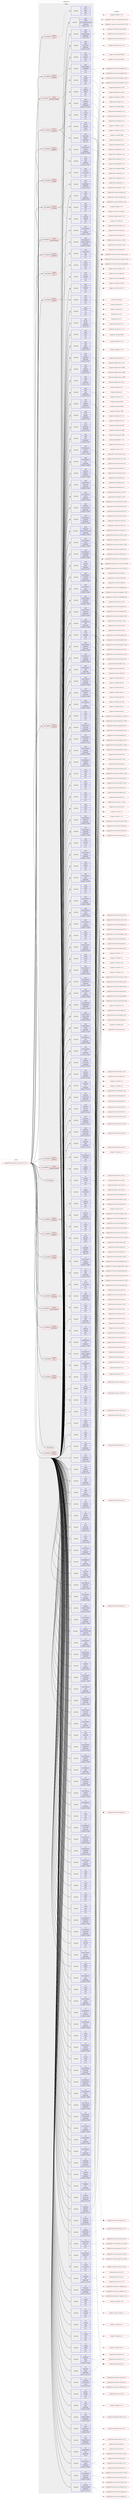 digraph prolog {

# *************
# Graph options
# *************

newrank=true;
concentrate=true;
compound=true;
graph [rankdir=LR,fontname=Helvetica,fontsize=10,ranksep=1.5];#, ranksep=2.5, nodesep=0.2];
edge  [arrowhead=vee];
node  [fontname=Helvetica,fontsize=10];

# **********
# The ebuild
# **********

subgraph cluster_leftcol {
color=gray;
label=<<i>ebuild</i>>;
id [label="portage://kde-plasma/plasma-workspace-5.27.11.1-r1", color=red, width=4, href="../kde-plasma/plasma-workspace-5.27.11.1-r1.svg"];
}

# ****************
# The dependencies
# ****************

subgraph cluster_midcol {
color=gray;
label=<<i>dependencies</i>>;
subgraph cluster_compile {
fillcolor="#eeeeee";
style=filled;
label=<<i>compile</i>>;
subgraph cond71250 {
dependency286104 [label=<<TABLE BORDER="0" CELLBORDER="1" CELLSPACING="0" CELLPADDING="4"><TR><TD ROWSPAN="3" CELLPADDING="10">use_conditional</TD></TR><TR><TD>positive</TD></TR><TR><TD>appstream</TD></TR></TABLE>>, shape=none, color=red];
subgraph pack212513 {
dependency286105 [label=<<TABLE BORDER="0" CELLBORDER="1" CELLSPACING="0" CELLPADDING="4" WIDTH="220"><TR><TD ROWSPAN="6" CELLPADDING="30">pack_dep</TD></TR><TR><TD WIDTH="110">install</TD></TR><TR><TD>dev-libs</TD></TR><TR><TD>appstream</TD></TR><TR><TD>smaller</TD></TR><TR><TD>[[1],,,1]</TD></TR></TABLE>>, shape=none, color=blue];
}
dependency286104:e -> dependency286105:w [weight=20,style="dashed",arrowhead="vee"];
}
id:e -> dependency286104:w [weight=20,style="solid",arrowhead="vee"];
subgraph cond71251 {
dependency286106 [label=<<TABLE BORDER="0" CELLBORDER="1" CELLSPACING="0" CELLPADDING="4"><TR><TD ROWSPAN="3" CELLPADDING="10">use_conditional</TD></TR><TR><TD>positive</TD></TR><TR><TD>calendar</TD></TR></TABLE>>, shape=none, color=red];
subgraph pack212514 {
dependency286107 [label=<<TABLE BORDER="0" CELLBORDER="1" CELLSPACING="0" CELLPADDING="4" WIDTH="220"><TR><TD ROWSPAN="6" CELLPADDING="30">pack_dep</TD></TR><TR><TD WIDTH="110">install</TD></TR><TR><TD>kde-frameworks</TD></TR><TR><TD>kholidays</TD></TR><TR><TD>greaterequal</TD></TR><TR><TD>[[5,106,0],,,5.106.0]</TD></TR></TABLE>>, shape=none, color=blue];
}
dependency286106:e -> dependency286107:w [weight=20,style="dashed",arrowhead="vee"];
}
id:e -> dependency286106:w [weight=20,style="solid",arrowhead="vee"];
subgraph cond71252 {
dependency286108 [label=<<TABLE BORDER="0" CELLBORDER="1" CELLSPACING="0" CELLPADDING="4"><TR><TD ROWSPAN="3" CELLPADDING="10">use_conditional</TD></TR><TR><TD>positive</TD></TR><TR><TD>fontconfig</TD></TR></TABLE>>, shape=none, color=red];
subgraph pack212515 {
dependency286109 [label=<<TABLE BORDER="0" CELLBORDER="1" CELLSPACING="0" CELLPADDING="4" WIDTH="220"><TR><TD ROWSPAN="6" CELLPADDING="30">pack_dep</TD></TR><TR><TD WIDTH="110">install</TD></TR><TR><TD>dev-qt</TD></TR><TR><TD>qtprintsupport</TD></TR><TR><TD>greaterequal</TD></TR><TR><TD>[[5,15,9],,,5.15.9]</TD></TR></TABLE>>, shape=none, color=blue];
}
dependency286108:e -> dependency286109:w [weight=20,style="dashed",arrowhead="vee"];
subgraph pack212516 {
dependency286110 [label=<<TABLE BORDER="0" CELLBORDER="1" CELLSPACING="0" CELLPADDING="4" WIDTH="220"><TR><TD ROWSPAN="6" CELLPADDING="30">pack_dep</TD></TR><TR><TD WIDTH="110">install</TD></TR><TR><TD>media-libs</TD></TR><TR><TD>fontconfig</TD></TR><TR><TD>none</TD></TR><TR><TD>[[],,,,]</TD></TR></TABLE>>, shape=none, color=blue];
}
dependency286108:e -> dependency286110:w [weight=20,style="dashed",arrowhead="vee"];
subgraph pack212517 {
dependency286111 [label=<<TABLE BORDER="0" CELLBORDER="1" CELLSPACING="0" CELLPADDING="4" WIDTH="220"><TR><TD ROWSPAN="6" CELLPADDING="30">pack_dep</TD></TR><TR><TD WIDTH="110">install</TD></TR><TR><TD>x11-libs</TD></TR><TR><TD>libXft</TD></TR><TR><TD>none</TD></TR><TR><TD>[[],,,,]</TD></TR></TABLE>>, shape=none, color=blue];
}
dependency286108:e -> dependency286111:w [weight=20,style="dashed",arrowhead="vee"];
subgraph pack212518 {
dependency286112 [label=<<TABLE BORDER="0" CELLBORDER="1" CELLSPACING="0" CELLPADDING="4" WIDTH="220"><TR><TD ROWSPAN="6" CELLPADDING="30">pack_dep</TD></TR><TR><TD WIDTH="110">install</TD></TR><TR><TD>x11-libs</TD></TR><TR><TD>xcb-util-image</TD></TR><TR><TD>none</TD></TR><TR><TD>[[],,,,]</TD></TR></TABLE>>, shape=none, color=blue];
}
dependency286108:e -> dependency286112:w [weight=20,style="dashed",arrowhead="vee"];
}
id:e -> dependency286108:w [weight=20,style="solid",arrowhead="vee"];
subgraph cond71253 {
dependency286113 [label=<<TABLE BORDER="0" CELLBORDER="1" CELLSPACING="0" CELLPADDING="4"><TR><TD ROWSPAN="3" CELLPADDING="10">use_conditional</TD></TR><TR><TD>positive</TD></TR><TR><TD>fontconfig</TD></TR></TABLE>>, shape=none, color=red];
subgraph pack212519 {
dependency286114 [label=<<TABLE BORDER="0" CELLBORDER="1" CELLSPACING="0" CELLPADDING="4" WIDTH="220"><TR><TD ROWSPAN="6" CELLPADDING="30">pack_dep</TD></TR><TR><TD WIDTH="110">install</TD></TR><TR><TD>x11-libs</TD></TR><TR><TD>libXrender</TD></TR><TR><TD>none</TD></TR><TR><TD>[[],,,,]</TD></TR></TABLE>>, shape=none, color=blue];
}
dependency286113:e -> dependency286114:w [weight=20,style="dashed",arrowhead="vee"];
}
id:e -> dependency286113:w [weight=20,style="solid",arrowhead="vee"];
subgraph cond71254 {
dependency286115 [label=<<TABLE BORDER="0" CELLBORDER="1" CELLSPACING="0" CELLPADDING="4"><TR><TD ROWSPAN="3" CELLPADDING="10">use_conditional</TD></TR><TR><TD>positive</TD></TR><TR><TD>geolocation</TD></TR></TABLE>>, shape=none, color=red];
subgraph pack212520 {
dependency286116 [label=<<TABLE BORDER="0" CELLBORDER="1" CELLSPACING="0" CELLPADDING="4" WIDTH="220"><TR><TD ROWSPAN="6" CELLPADDING="30">pack_dep</TD></TR><TR><TD WIDTH="110">install</TD></TR><TR><TD>kde-frameworks</TD></TR><TR><TD>networkmanager-qt</TD></TR><TR><TD>greaterequal</TD></TR><TR><TD>[[5,106,0],,,5.106.0]</TD></TR></TABLE>>, shape=none, color=blue];
}
dependency286115:e -> dependency286116:w [weight=20,style="dashed",arrowhead="vee"];
}
id:e -> dependency286115:w [weight=20,style="solid",arrowhead="vee"];
subgraph cond71255 {
dependency286117 [label=<<TABLE BORDER="0" CELLBORDER="1" CELLSPACING="0" CELLPADDING="4"><TR><TD ROWSPAN="3" CELLPADDING="10">use_conditional</TD></TR><TR><TD>positive</TD></TR><TR><TD>gps</TD></TR></TABLE>>, shape=none, color=red];
subgraph pack212521 {
dependency286118 [label=<<TABLE BORDER="0" CELLBORDER="1" CELLSPACING="0" CELLPADDING="4" WIDTH="220"><TR><TD ROWSPAN="6" CELLPADDING="30">pack_dep</TD></TR><TR><TD WIDTH="110">install</TD></TR><TR><TD>sci-geosciences</TD></TR><TR><TD>gpsd</TD></TR><TR><TD>none</TD></TR><TR><TD>[[],,,,]</TD></TR></TABLE>>, shape=none, color=blue];
}
dependency286117:e -> dependency286118:w [weight=20,style="dashed",arrowhead="vee"];
}
id:e -> dependency286117:w [weight=20,style="solid",arrowhead="vee"];
subgraph cond71256 {
dependency286119 [label=<<TABLE BORDER="0" CELLBORDER="1" CELLSPACING="0" CELLPADDING="4"><TR><TD ROWSPAN="3" CELLPADDING="10">use_conditional</TD></TR><TR><TD>positive</TD></TR><TR><TD>policykit</TD></TR></TABLE>>, shape=none, color=red];
subgraph pack212522 {
dependency286120 [label=<<TABLE BORDER="0" CELLBORDER="1" CELLSPACING="0" CELLPADDING="4" WIDTH="220"><TR><TD ROWSPAN="6" CELLPADDING="30">pack_dep</TD></TR><TR><TD WIDTH="110">install</TD></TR><TR><TD>sys-auth</TD></TR><TR><TD>polkit-qt</TD></TR><TR><TD>none</TD></TR><TR><TD>[[],,,,]</TD></TR></TABLE>>, shape=none, color=blue];
}
dependency286119:e -> dependency286120:w [weight=20,style="dashed",arrowhead="vee"];
subgraph pack212523 {
dependency286121 [label=<<TABLE BORDER="0" CELLBORDER="1" CELLSPACING="0" CELLPADDING="4" WIDTH="220"><TR><TD ROWSPAN="6" CELLPADDING="30">pack_dep</TD></TR><TR><TD WIDTH="110">install</TD></TR><TR><TD>virtual</TD></TR><TR><TD>libcrypt</TD></TR><TR><TD>none</TD></TR><TR><TD>[[],,,,]</TD></TR></TABLE>>, shape=none, color=blue];
}
dependency286119:e -> dependency286121:w [weight=20,style="dashed",arrowhead="vee"];
}
id:e -> dependency286119:w [weight=20,style="solid",arrowhead="vee"];
subgraph cond71257 {
dependency286122 [label=<<TABLE BORDER="0" CELLBORDER="1" CELLSPACING="0" CELLPADDING="4"><TR><TD ROWSPAN="3" CELLPADDING="10">use_conditional</TD></TR><TR><TD>positive</TD></TR><TR><TD>screencast</TD></TR></TABLE>>, shape=none, color=red];
subgraph pack212524 {
dependency286123 [label=<<TABLE BORDER="0" CELLBORDER="1" CELLSPACING="0" CELLPADDING="4" WIDTH="220"><TR><TD ROWSPAN="6" CELLPADDING="30">pack_dep</TD></TR><TR><TD WIDTH="110">install</TD></TR><TR><TD>dev-qt</TD></TR><TR><TD>qtgui</TD></TR><TR><TD>greaterequal</TD></TR><TR><TD>[[5,15,9],,,5.15.9]</TD></TR></TABLE>>, shape=none, color=blue];
}
dependency286122:e -> dependency286123:w [weight=20,style="dashed",arrowhead="vee"];
subgraph pack212525 {
dependency286124 [label=<<TABLE BORDER="0" CELLBORDER="1" CELLSPACING="0" CELLPADDING="4" WIDTH="220"><TR><TD ROWSPAN="6" CELLPADDING="30">pack_dep</TD></TR><TR><TD WIDTH="110">install</TD></TR><TR><TD>kde-plasma</TD></TR><TR><TD>kpipewire</TD></TR><TR><TD>greaterequal</TD></TR><TR><TD>[[5,27,11],,,5.27.11]</TD></TR></TABLE>>, shape=none, color=blue];
}
dependency286122:e -> dependency286124:w [weight=20,style="dashed",arrowhead="vee"];
subgraph pack212526 {
dependency286125 [label=<<TABLE BORDER="0" CELLBORDER="1" CELLSPACING="0" CELLPADDING="4" WIDTH="220"><TR><TD ROWSPAN="6" CELLPADDING="30">pack_dep</TD></TR><TR><TD WIDTH="110">install</TD></TR><TR><TD>media-libs</TD></TR><TR><TD>libglvnd</TD></TR><TR><TD>none</TD></TR><TR><TD>[[],,,,]</TD></TR></TABLE>>, shape=none, color=blue];
}
dependency286122:e -> dependency286125:w [weight=20,style="dashed",arrowhead="vee"];
subgraph pack212527 {
dependency286126 [label=<<TABLE BORDER="0" CELLBORDER="1" CELLSPACING="0" CELLPADDING="4" WIDTH="220"><TR><TD ROWSPAN="6" CELLPADDING="30">pack_dep</TD></TR><TR><TD WIDTH="110">install</TD></TR><TR><TD>media-video</TD></TR><TR><TD>pipewire</TD></TR><TR><TD>greaterequal</TD></TR><TR><TD>[[0,3],,,0.3]</TD></TR></TABLE>>, shape=none, color=blue];
}
dependency286122:e -> dependency286126:w [weight=20,style="dashed",arrowhead="vee"];
subgraph pack212528 {
dependency286127 [label=<<TABLE BORDER="0" CELLBORDER="1" CELLSPACING="0" CELLPADDING="4" WIDTH="220"><TR><TD ROWSPAN="6" CELLPADDING="30">pack_dep</TD></TR><TR><TD WIDTH="110">install</TD></TR><TR><TD>x11-libs</TD></TR><TR><TD>libdrm</TD></TR><TR><TD>none</TD></TR><TR><TD>[[],,,,]</TD></TR></TABLE>>, shape=none, color=blue];
}
dependency286122:e -> dependency286127:w [weight=20,style="dashed",arrowhead="vee"];
}
id:e -> dependency286122:w [weight=20,style="solid",arrowhead="vee"];
subgraph cond71258 {
dependency286128 [label=<<TABLE BORDER="0" CELLBORDER="1" CELLSPACING="0" CELLPADDING="4"><TR><TD ROWSPAN="3" CELLPADDING="10">use_conditional</TD></TR><TR><TD>positive</TD></TR><TR><TD>semantic-desktop</TD></TR></TABLE>>, shape=none, color=red];
subgraph pack212529 {
dependency286129 [label=<<TABLE BORDER="0" CELLBORDER="1" CELLSPACING="0" CELLPADDING="4" WIDTH="220"><TR><TD ROWSPAN="6" CELLPADDING="30">pack_dep</TD></TR><TR><TD WIDTH="110">install</TD></TR><TR><TD>kde-frameworks</TD></TR><TR><TD>baloo</TD></TR><TR><TD>greaterequal</TD></TR><TR><TD>[[5,106,0],,,5.106.0]</TD></TR></TABLE>>, shape=none, color=blue];
}
dependency286128:e -> dependency286129:w [weight=20,style="dashed",arrowhead="vee"];
}
id:e -> dependency286128:w [weight=20,style="solid",arrowhead="vee"];
subgraph cond71259 {
dependency286130 [label=<<TABLE BORDER="0" CELLBORDER="1" CELLSPACING="0" CELLPADDING="4"><TR><TD ROWSPAN="3" CELLPADDING="10">use_conditional</TD></TR><TR><TD>positive</TD></TR><TR><TD>telemetry</TD></TR></TABLE>>, shape=none, color=red];
subgraph pack212530 {
dependency286131 [label=<<TABLE BORDER="0" CELLBORDER="1" CELLSPACING="0" CELLPADDING="4" WIDTH="220"><TR><TD ROWSPAN="6" CELLPADDING="30">pack_dep</TD></TR><TR><TD WIDTH="110">install</TD></TR><TR><TD>kde-frameworks</TD></TR><TR><TD>kuserfeedback</TD></TR><TR><TD>none</TD></TR><TR><TD>[[],,,,]</TD></TR></TABLE>>, shape=none, color=blue];
}
dependency286130:e -> dependency286131:w [weight=20,style="dashed",arrowhead="vee"];
}
id:e -> dependency286130:w [weight=20,style="solid",arrowhead="vee"];
subgraph cond71260 {
dependency286132 [label=<<TABLE BORDER="0" CELLBORDER="1" CELLSPACING="0" CELLPADDING="4"><TR><TD ROWSPAN="3" CELLPADDING="10">use_conditional</TD></TR><TR><TD>positive</TD></TR><TR><TD>test</TD></TR></TABLE>>, shape=none, color=red];
subgraph pack212531 {
dependency286133 [label=<<TABLE BORDER="0" CELLBORDER="1" CELLSPACING="0" CELLPADDING="4" WIDTH="220"><TR><TD ROWSPAN="6" CELLPADDING="30">pack_dep</TD></TR><TR><TD WIDTH="110">install</TD></TR><TR><TD>dev-qt</TD></TR><TR><TD>qttest</TD></TR><TR><TD>none</TD></TR><TR><TD>[[],,,,]</TD></TR></TABLE>>, shape=none, color=blue];
}
dependency286132:e -> dependency286133:w [weight=20,style="dashed",arrowhead="vee"];
}
id:e -> dependency286132:w [weight=20,style="solid",arrowhead="vee"];
subgraph cond71261 {
dependency286134 [label=<<TABLE BORDER="0" CELLBORDER="1" CELLSPACING="0" CELLPADDING="4"><TR><TD ROWSPAN="3" CELLPADDING="10">use_conditional</TD></TR><TR><TD>positive</TD></TR><TR><TD>wallpaper-metadata</TD></TR></TABLE>>, shape=none, color=red];
subgraph pack212532 {
dependency286135 [label=<<TABLE BORDER="0" CELLBORDER="1" CELLSPACING="0" CELLPADDING="4" WIDTH="220"><TR><TD ROWSPAN="6" CELLPADDING="30">pack_dep</TD></TR><TR><TD WIDTH="110">install</TD></TR><TR><TD>kde-apps</TD></TR><TR><TD>libkexiv2</TD></TR><TR><TD>none</TD></TR><TR><TD>[[],,,,]</TD></TR></TABLE>>, shape=none, color=blue];
}
dependency286134:e -> dependency286135:w [weight=20,style="dashed",arrowhead="vee"];
}
id:e -> dependency286134:w [weight=20,style="solid",arrowhead="vee"];
subgraph pack212533 {
dependency286136 [label=<<TABLE BORDER="0" CELLBORDER="1" CELLSPACING="0" CELLPADDING="4" WIDTH="220"><TR><TD ROWSPAN="6" CELLPADDING="30">pack_dep</TD></TR><TR><TD WIDTH="110">install</TD></TR><TR><TD>dev-libs</TD></TR><TR><TD>icu</TD></TR><TR><TD>none</TD></TR><TR><TD>[[],,,,]</TD></TR></TABLE>>, shape=none, color=blue];
}
id:e -> dependency286136:w [weight=20,style="solid",arrowhead="vee"];
subgraph pack212534 {
dependency286137 [label=<<TABLE BORDER="0" CELLBORDER="1" CELLSPACING="0" CELLPADDING="4" WIDTH="220"><TR><TD ROWSPAN="6" CELLPADDING="30">pack_dep</TD></TR><TR><TD WIDTH="110">install</TD></TR><TR><TD>dev-libs</TD></TR><TR><TD>plasma-wayland-protocols</TD></TR><TR><TD>greaterequal</TD></TR><TR><TD>[[1,6,0],,,1.6.0]</TD></TR></TABLE>>, shape=none, color=blue];
}
id:e -> dependency286137:w [weight=20,style="solid",arrowhead="vee"];
subgraph pack212535 {
dependency286138 [label=<<TABLE BORDER="0" CELLBORDER="1" CELLSPACING="0" CELLPADDING="4" WIDTH="220"><TR><TD ROWSPAN="6" CELLPADDING="30">pack_dep</TD></TR><TR><TD WIDTH="110">install</TD></TR><TR><TD>dev-libs</TD></TR><TR><TD>wayland</TD></TR><TR><TD>greaterequal</TD></TR><TR><TD>[[1,15],,,1.15]</TD></TR></TABLE>>, shape=none, color=blue];
}
id:e -> dependency286138:w [weight=20,style="solid",arrowhead="vee"];
subgraph pack212536 {
dependency286139 [label=<<TABLE BORDER="0" CELLBORDER="1" CELLSPACING="0" CELLPADDING="4" WIDTH="220"><TR><TD ROWSPAN="6" CELLPADDING="30">pack_dep</TD></TR><TR><TD WIDTH="110">install</TD></TR><TR><TD>dev-libs</TD></TR><TR><TD>wayland-protocols</TD></TR><TR><TD>greaterequal</TD></TR><TR><TD>[[1,31],,,1.31]</TD></TR></TABLE>>, shape=none, color=blue];
}
id:e -> dependency286139:w [weight=20,style="solid",arrowhead="vee"];
subgraph pack212537 {
dependency286140 [label=<<TABLE BORDER="0" CELLBORDER="1" CELLSPACING="0" CELLPADDING="4" WIDTH="220"><TR><TD ROWSPAN="6" CELLPADDING="30">pack_dep</TD></TR><TR><TD WIDTH="110">install</TD></TR><TR><TD>dev-qt</TD></TR><TR><TD>qtconcurrent</TD></TR><TR><TD>greaterequal</TD></TR><TR><TD>[[5,15,9],,,5.15.9]</TD></TR></TABLE>>, shape=none, color=blue];
}
id:e -> dependency286140:w [weight=20,style="solid",arrowhead="vee"];
subgraph pack212538 {
dependency286141 [label=<<TABLE BORDER="0" CELLBORDER="1" CELLSPACING="0" CELLPADDING="4" WIDTH="220"><TR><TD ROWSPAN="6" CELLPADDING="30">pack_dep</TD></TR><TR><TD WIDTH="110">install</TD></TR><TR><TD>dev-qt</TD></TR><TR><TD>qtcore</TD></TR><TR><TD>none</TD></TR><TR><TD>[[],,,,]</TD></TR></TABLE>>, shape=none, color=blue];
}
id:e -> dependency286141:w [weight=20,style="solid",arrowhead="vee"];
subgraph pack212539 {
dependency286142 [label=<<TABLE BORDER="0" CELLBORDER="1" CELLSPACING="0" CELLPADDING="4" WIDTH="220"><TR><TD ROWSPAN="6" CELLPADDING="30">pack_dep</TD></TR><TR><TD WIDTH="110">install</TD></TR><TR><TD>dev-qt</TD></TR><TR><TD>qtdbus</TD></TR><TR><TD>greaterequal</TD></TR><TR><TD>[[5,15,9],,,5.15.9]</TD></TR></TABLE>>, shape=none, color=blue];
}
id:e -> dependency286142:w [weight=20,style="solid",arrowhead="vee"];
subgraph pack212540 {
dependency286143 [label=<<TABLE BORDER="0" CELLBORDER="1" CELLSPACING="0" CELLPADDING="4" WIDTH="220"><TR><TD ROWSPAN="6" CELLPADDING="30">pack_dep</TD></TR><TR><TD WIDTH="110">install</TD></TR><TR><TD>dev-qt</TD></TR><TR><TD>qtdeclarative</TD></TR><TR><TD>greaterequal</TD></TR><TR><TD>[[5,15,9],,,5.15.9]</TD></TR></TABLE>>, shape=none, color=blue];
}
id:e -> dependency286143:w [weight=20,style="solid",arrowhead="vee"];
subgraph pack212541 {
dependency286144 [label=<<TABLE BORDER="0" CELLBORDER="1" CELLSPACING="0" CELLPADDING="4" WIDTH="220"><TR><TD ROWSPAN="6" CELLPADDING="30">pack_dep</TD></TR><TR><TD WIDTH="110">install</TD></TR><TR><TD>dev-qt</TD></TR><TR><TD>qtgui</TD></TR><TR><TD>greaterequal</TD></TR><TR><TD>[[5,15,9],,,5.15.9]</TD></TR></TABLE>>, shape=none, color=blue];
}
id:e -> dependency286144:w [weight=20,style="solid",arrowhead="vee"];
subgraph pack212542 {
dependency286145 [label=<<TABLE BORDER="0" CELLBORDER="1" CELLSPACING="0" CELLPADDING="4" WIDTH="220"><TR><TD ROWSPAN="6" CELLPADDING="30">pack_dep</TD></TR><TR><TD WIDTH="110">install</TD></TR><TR><TD>dev-qt</TD></TR><TR><TD>qtnetwork</TD></TR><TR><TD>greaterequal</TD></TR><TR><TD>[[5,15,9],,,5.15.9]</TD></TR></TABLE>>, shape=none, color=blue];
}
id:e -> dependency286145:w [weight=20,style="solid",arrowhead="vee"];
subgraph pack212543 {
dependency286146 [label=<<TABLE BORDER="0" CELLBORDER="1" CELLSPACING="0" CELLPADDING="4" WIDTH="220"><TR><TD ROWSPAN="6" CELLPADDING="30">pack_dep</TD></TR><TR><TD WIDTH="110">install</TD></TR><TR><TD>dev-qt</TD></TR><TR><TD>qtsql</TD></TR><TR><TD>greaterequal</TD></TR><TR><TD>[[5,15,9],,,5.15.9]</TD></TR></TABLE>>, shape=none, color=blue];
}
id:e -> dependency286146:w [weight=20,style="solid",arrowhead="vee"];
subgraph pack212544 {
dependency286147 [label=<<TABLE BORDER="0" CELLBORDER="1" CELLSPACING="0" CELLPADDING="4" WIDTH="220"><TR><TD ROWSPAN="6" CELLPADDING="30">pack_dep</TD></TR><TR><TD WIDTH="110">install</TD></TR><TR><TD>dev-qt</TD></TR><TR><TD>qtsvg</TD></TR><TR><TD>greaterequal</TD></TR><TR><TD>[[5,15,9],,,5.15.9]</TD></TR></TABLE>>, shape=none, color=blue];
}
id:e -> dependency286147:w [weight=20,style="solid",arrowhead="vee"];
subgraph pack212545 {
dependency286148 [label=<<TABLE BORDER="0" CELLBORDER="1" CELLSPACING="0" CELLPADDING="4" WIDTH="220"><TR><TD ROWSPAN="6" CELLPADDING="30">pack_dep</TD></TR><TR><TD WIDTH="110">install</TD></TR><TR><TD>dev-qt</TD></TR><TR><TD>qtwayland</TD></TR><TR><TD>greaterequal</TD></TR><TR><TD>[[5,15,9],,,5.15.9]</TD></TR></TABLE>>, shape=none, color=blue];
}
id:e -> dependency286148:w [weight=20,style="solid",arrowhead="vee"];
subgraph pack212546 {
dependency286149 [label=<<TABLE BORDER="0" CELLBORDER="1" CELLSPACING="0" CELLPADDING="4" WIDTH="220"><TR><TD ROWSPAN="6" CELLPADDING="30">pack_dep</TD></TR><TR><TD WIDTH="110">install</TD></TR><TR><TD>dev-qt</TD></TR><TR><TD>qtwidgets</TD></TR><TR><TD>greaterequal</TD></TR><TR><TD>[[5,15,9],,,5.15.9]</TD></TR></TABLE>>, shape=none, color=blue];
}
id:e -> dependency286149:w [weight=20,style="solid",arrowhead="vee"];
subgraph pack212547 {
dependency286150 [label=<<TABLE BORDER="0" CELLBORDER="1" CELLSPACING="0" CELLPADDING="4" WIDTH="220"><TR><TD ROWSPAN="6" CELLPADDING="30">pack_dep</TD></TR><TR><TD WIDTH="110">install</TD></TR><TR><TD>dev-qt</TD></TR><TR><TD>qtx11extras</TD></TR><TR><TD>greaterequal</TD></TR><TR><TD>[[5,15,9],,,5.15.9]</TD></TR></TABLE>>, shape=none, color=blue];
}
id:e -> dependency286150:w [weight=20,style="solid",arrowhead="vee"];
subgraph pack212548 {
dependency286151 [label=<<TABLE BORDER="0" CELLBORDER="1" CELLSPACING="0" CELLPADDING="4" WIDTH="220"><TR><TD ROWSPAN="6" CELLPADDING="30">pack_dep</TD></TR><TR><TD WIDTH="110">install</TD></TR><TR><TD>dev-qt</TD></TR><TR><TD>qtxml</TD></TR><TR><TD>greaterequal</TD></TR><TR><TD>[[5,15,9],,,5.15.9]</TD></TR></TABLE>>, shape=none, color=blue];
}
id:e -> dependency286151:w [weight=20,style="solid",arrowhead="vee"];
subgraph pack212549 {
dependency286152 [label=<<TABLE BORDER="0" CELLBORDER="1" CELLSPACING="0" CELLPADDING="4" WIDTH="220"><TR><TD ROWSPAN="6" CELLPADDING="30">pack_dep</TD></TR><TR><TD WIDTH="110">install</TD></TR><TR><TD>kde-frameworks</TD></TR><TR><TD>karchive</TD></TR><TR><TD>greaterequal</TD></TR><TR><TD>[[5,106,0],,,5.106.0]</TD></TR></TABLE>>, shape=none, color=blue];
}
id:e -> dependency286152:w [weight=20,style="solid",arrowhead="vee"];
subgraph pack212550 {
dependency286153 [label=<<TABLE BORDER="0" CELLBORDER="1" CELLSPACING="0" CELLPADDING="4" WIDTH="220"><TR><TD ROWSPAN="6" CELLPADDING="30">pack_dep</TD></TR><TR><TD WIDTH="110">install</TD></TR><TR><TD>kde-frameworks</TD></TR><TR><TD>kauth</TD></TR><TR><TD>greaterequal</TD></TR><TR><TD>[[5,106,0],,,5.106.0]</TD></TR></TABLE>>, shape=none, color=blue];
}
id:e -> dependency286153:w [weight=20,style="solid",arrowhead="vee"];
subgraph pack212551 {
dependency286154 [label=<<TABLE BORDER="0" CELLBORDER="1" CELLSPACING="0" CELLPADDING="4" WIDTH="220"><TR><TD ROWSPAN="6" CELLPADDING="30">pack_dep</TD></TR><TR><TD WIDTH="110">install</TD></TR><TR><TD>kde-frameworks</TD></TR><TR><TD>kbookmarks</TD></TR><TR><TD>greaterequal</TD></TR><TR><TD>[[5,106,0],,,5.106.0]</TD></TR></TABLE>>, shape=none, color=blue];
}
id:e -> dependency286154:w [weight=20,style="solid",arrowhead="vee"];
subgraph pack212552 {
dependency286155 [label=<<TABLE BORDER="0" CELLBORDER="1" CELLSPACING="0" CELLPADDING="4" WIDTH="220"><TR><TD ROWSPAN="6" CELLPADDING="30">pack_dep</TD></TR><TR><TD WIDTH="110">install</TD></TR><TR><TD>kde-frameworks</TD></TR><TR><TD>kcmutils</TD></TR><TR><TD>greaterequal</TD></TR><TR><TD>[[5,106,0],,,5.106.0]</TD></TR></TABLE>>, shape=none, color=blue];
}
id:e -> dependency286155:w [weight=20,style="solid",arrowhead="vee"];
subgraph pack212553 {
dependency286156 [label=<<TABLE BORDER="0" CELLBORDER="1" CELLSPACING="0" CELLPADDING="4" WIDTH="220"><TR><TD ROWSPAN="6" CELLPADDING="30">pack_dep</TD></TR><TR><TD WIDTH="110">install</TD></TR><TR><TD>kde-frameworks</TD></TR><TR><TD>kcompletion</TD></TR><TR><TD>greaterequal</TD></TR><TR><TD>[[5,106,0],,,5.106.0]</TD></TR></TABLE>>, shape=none, color=blue];
}
id:e -> dependency286156:w [weight=20,style="solid",arrowhead="vee"];
subgraph pack212554 {
dependency286157 [label=<<TABLE BORDER="0" CELLBORDER="1" CELLSPACING="0" CELLPADDING="4" WIDTH="220"><TR><TD ROWSPAN="6" CELLPADDING="30">pack_dep</TD></TR><TR><TD WIDTH="110">install</TD></TR><TR><TD>kde-frameworks</TD></TR><TR><TD>kconfig</TD></TR><TR><TD>greaterequal</TD></TR><TR><TD>[[5,106,0],,,5.106.0]</TD></TR></TABLE>>, shape=none, color=blue];
}
id:e -> dependency286157:w [weight=20,style="solid",arrowhead="vee"];
subgraph pack212555 {
dependency286158 [label=<<TABLE BORDER="0" CELLBORDER="1" CELLSPACING="0" CELLPADDING="4" WIDTH="220"><TR><TD ROWSPAN="6" CELLPADDING="30">pack_dep</TD></TR><TR><TD WIDTH="110">install</TD></TR><TR><TD>kde-frameworks</TD></TR><TR><TD>kconfigwidgets</TD></TR><TR><TD>greaterequal</TD></TR><TR><TD>[[5,106,0],,,5.106.0]</TD></TR></TABLE>>, shape=none, color=blue];
}
id:e -> dependency286158:w [weight=20,style="solid",arrowhead="vee"];
subgraph pack212556 {
dependency286159 [label=<<TABLE BORDER="0" CELLBORDER="1" CELLSPACING="0" CELLPADDING="4" WIDTH="220"><TR><TD ROWSPAN="6" CELLPADDING="30">pack_dep</TD></TR><TR><TD WIDTH="110">install</TD></TR><TR><TD>kde-frameworks</TD></TR><TR><TD>kcoreaddons</TD></TR><TR><TD>greaterequal</TD></TR><TR><TD>[[5,106,0],,,5.106.0]</TD></TR></TABLE>>, shape=none, color=blue];
}
id:e -> dependency286159:w [weight=20,style="solid",arrowhead="vee"];
subgraph pack212557 {
dependency286160 [label=<<TABLE BORDER="0" CELLBORDER="1" CELLSPACING="0" CELLPADDING="4" WIDTH="220"><TR><TD ROWSPAN="6" CELLPADDING="30">pack_dep</TD></TR><TR><TD WIDTH="110">install</TD></TR><TR><TD>kde-frameworks</TD></TR><TR><TD>kcrash</TD></TR><TR><TD>greaterequal</TD></TR><TR><TD>[[5,106,0],,,5.106.0]</TD></TR></TABLE>>, shape=none, color=blue];
}
id:e -> dependency286160:w [weight=20,style="solid",arrowhead="vee"];
subgraph pack212558 {
dependency286161 [label=<<TABLE BORDER="0" CELLBORDER="1" CELLSPACING="0" CELLPADDING="4" WIDTH="220"><TR><TD ROWSPAN="6" CELLPADDING="30">pack_dep</TD></TR><TR><TD WIDTH="110">install</TD></TR><TR><TD>kde-frameworks</TD></TR><TR><TD>kdbusaddons</TD></TR><TR><TD>greaterequal</TD></TR><TR><TD>[[5,106,0],,,5.106.0]</TD></TR></TABLE>>, shape=none, color=blue];
}
id:e -> dependency286161:w [weight=20,style="solid",arrowhead="vee"];
subgraph pack212559 {
dependency286162 [label=<<TABLE BORDER="0" CELLBORDER="1" CELLSPACING="0" CELLPADDING="4" WIDTH="220"><TR><TD ROWSPAN="6" CELLPADDING="30">pack_dep</TD></TR><TR><TD WIDTH="110">install</TD></TR><TR><TD>kde-frameworks</TD></TR><TR><TD>kdeclarative</TD></TR><TR><TD>greaterequal</TD></TR><TR><TD>[[5,106,0],,,5.106.0]</TD></TR></TABLE>>, shape=none, color=blue];
}
id:e -> dependency286162:w [weight=20,style="solid",arrowhead="vee"];
subgraph pack212560 {
dependency286163 [label=<<TABLE BORDER="0" CELLBORDER="1" CELLSPACING="0" CELLPADDING="4" WIDTH="220"><TR><TD ROWSPAN="6" CELLPADDING="30">pack_dep</TD></TR><TR><TD WIDTH="110">install</TD></TR><TR><TD>kde-frameworks</TD></TR><TR><TD>kded</TD></TR><TR><TD>greaterequal</TD></TR><TR><TD>[[5,106,0],,,5.106.0]</TD></TR></TABLE>>, shape=none, color=blue];
}
id:e -> dependency286163:w [weight=20,style="solid",arrowhead="vee"];
subgraph pack212561 {
dependency286164 [label=<<TABLE BORDER="0" CELLBORDER="1" CELLSPACING="0" CELLPADDING="4" WIDTH="220"><TR><TD ROWSPAN="6" CELLPADDING="30">pack_dep</TD></TR><TR><TD WIDTH="110">install</TD></TR><TR><TD>kde-frameworks</TD></TR><TR><TD>kglobalaccel</TD></TR><TR><TD>greaterequal</TD></TR><TR><TD>[[5,106,0],,,5.106.0]</TD></TR></TABLE>>, shape=none, color=blue];
}
id:e -> dependency286164:w [weight=20,style="solid",arrowhead="vee"];
subgraph pack212562 {
dependency286165 [label=<<TABLE BORDER="0" CELLBORDER="1" CELLSPACING="0" CELLPADDING="4" WIDTH="220"><TR><TD ROWSPAN="6" CELLPADDING="30">pack_dep</TD></TR><TR><TD WIDTH="110">install</TD></TR><TR><TD>kde-frameworks</TD></TR><TR><TD>kguiaddons</TD></TR><TR><TD>greaterequal</TD></TR><TR><TD>[[5,106,0],,,5.106.0]</TD></TR></TABLE>>, shape=none, color=blue];
}
id:e -> dependency286165:w [weight=20,style="solid",arrowhead="vee"];
subgraph pack212563 {
dependency286166 [label=<<TABLE BORDER="0" CELLBORDER="1" CELLSPACING="0" CELLPADDING="4" WIDTH="220"><TR><TD ROWSPAN="6" CELLPADDING="30">pack_dep</TD></TR><TR><TD WIDTH="110">install</TD></TR><TR><TD>kde-frameworks</TD></TR><TR><TD>ki18n</TD></TR><TR><TD>greaterequal</TD></TR><TR><TD>[[5,106,0],,,5.106.0]</TD></TR></TABLE>>, shape=none, color=blue];
}
id:e -> dependency286166:w [weight=20,style="solid",arrowhead="vee"];
subgraph pack212564 {
dependency286167 [label=<<TABLE BORDER="0" CELLBORDER="1" CELLSPACING="0" CELLPADDING="4" WIDTH="220"><TR><TD ROWSPAN="6" CELLPADDING="30">pack_dep</TD></TR><TR><TD WIDTH="110">install</TD></TR><TR><TD>kde-frameworks</TD></TR><TR><TD>kiconthemes</TD></TR><TR><TD>greaterequal</TD></TR><TR><TD>[[5,106,0],,,5.106.0]</TD></TR></TABLE>>, shape=none, color=blue];
}
id:e -> dependency286167:w [weight=20,style="solid",arrowhead="vee"];
subgraph pack212565 {
dependency286168 [label=<<TABLE BORDER="0" CELLBORDER="1" CELLSPACING="0" CELLPADDING="4" WIDTH="220"><TR><TD ROWSPAN="6" CELLPADDING="30">pack_dep</TD></TR><TR><TD WIDTH="110">install</TD></TR><TR><TD>kde-frameworks</TD></TR><TR><TD>kidletime</TD></TR><TR><TD>greaterequal</TD></TR><TR><TD>[[5,106,0],,,5.106.0]</TD></TR></TABLE>>, shape=none, color=blue];
}
id:e -> dependency286168:w [weight=20,style="solid",arrowhead="vee"];
subgraph pack212566 {
dependency286169 [label=<<TABLE BORDER="0" CELLBORDER="1" CELLSPACING="0" CELLPADDING="4" WIDTH="220"><TR><TD ROWSPAN="6" CELLPADDING="30">pack_dep</TD></TR><TR><TD WIDTH="110">install</TD></TR><TR><TD>kde-frameworks</TD></TR><TR><TD>kio</TD></TR><TR><TD>greaterequal</TD></TR><TR><TD>[[5,106,0],,,5.106.0]</TD></TR></TABLE>>, shape=none, color=blue];
}
id:e -> dependency286169:w [weight=20,style="solid",arrowhead="vee"];
subgraph pack212567 {
dependency286170 [label=<<TABLE BORDER="0" CELLBORDER="1" CELLSPACING="0" CELLPADDING="4" WIDTH="220"><TR><TD ROWSPAN="6" CELLPADDING="30">pack_dep</TD></TR><TR><TD WIDTH="110">install</TD></TR><TR><TD>kde-frameworks</TD></TR><TR><TD>kitemmodels</TD></TR><TR><TD>greaterequal</TD></TR><TR><TD>[[5,106,0],,,5.106.0]</TD></TR></TABLE>>, shape=none, color=blue];
}
id:e -> dependency286170:w [weight=20,style="solid",arrowhead="vee"];
subgraph pack212568 {
dependency286171 [label=<<TABLE BORDER="0" CELLBORDER="1" CELLSPACING="0" CELLPADDING="4" WIDTH="220"><TR><TD ROWSPAN="6" CELLPADDING="30">pack_dep</TD></TR><TR><TD WIDTH="110">install</TD></TR><TR><TD>kde-frameworks</TD></TR><TR><TD>kitemviews</TD></TR><TR><TD>greaterequal</TD></TR><TR><TD>[[5,106,0],,,5.106.0]</TD></TR></TABLE>>, shape=none, color=blue];
}
id:e -> dependency286171:w [weight=20,style="solid",arrowhead="vee"];
subgraph pack212569 {
dependency286172 [label=<<TABLE BORDER="0" CELLBORDER="1" CELLSPACING="0" CELLPADDING="4" WIDTH="220"><TR><TD ROWSPAN="6" CELLPADDING="30">pack_dep</TD></TR><TR><TD WIDTH="110">install</TD></TR><TR><TD>kde-frameworks</TD></TR><TR><TD>kjobwidgets</TD></TR><TR><TD>greaterequal</TD></TR><TR><TD>[[5,106,0],,,5.106.0]</TD></TR></TABLE>>, shape=none, color=blue];
}
id:e -> dependency286172:w [weight=20,style="solid",arrowhead="vee"];
subgraph pack212570 {
dependency286173 [label=<<TABLE BORDER="0" CELLBORDER="1" CELLSPACING="0" CELLPADDING="4" WIDTH="220"><TR><TD ROWSPAN="6" CELLPADDING="30">pack_dep</TD></TR><TR><TD WIDTH="110">install</TD></TR><TR><TD>kde-frameworks</TD></TR><TR><TD>knewstuff</TD></TR><TR><TD>greaterequal</TD></TR><TR><TD>[[5,106,0],,,5.106.0]</TD></TR></TABLE>>, shape=none, color=blue];
}
id:e -> dependency286173:w [weight=20,style="solid",arrowhead="vee"];
subgraph pack212571 {
dependency286174 [label=<<TABLE BORDER="0" CELLBORDER="1" CELLSPACING="0" CELLPADDING="4" WIDTH="220"><TR><TD ROWSPAN="6" CELLPADDING="30">pack_dep</TD></TR><TR><TD WIDTH="110">install</TD></TR><TR><TD>kde-frameworks</TD></TR><TR><TD>knotifications</TD></TR><TR><TD>greaterequal</TD></TR><TR><TD>[[5,106,0],,,5.106.0]</TD></TR></TABLE>>, shape=none, color=blue];
}
id:e -> dependency286174:w [weight=20,style="solid",arrowhead="vee"];
subgraph pack212572 {
dependency286175 [label=<<TABLE BORDER="0" CELLBORDER="1" CELLSPACING="0" CELLPADDING="4" WIDTH="220"><TR><TD ROWSPAN="6" CELLPADDING="30">pack_dep</TD></TR><TR><TD WIDTH="110">install</TD></TR><TR><TD>kde-frameworks</TD></TR><TR><TD>knotifyconfig</TD></TR><TR><TD>greaterequal</TD></TR><TR><TD>[[5,106,0],,,5.106.0]</TD></TR></TABLE>>, shape=none, color=blue];
}
id:e -> dependency286175:w [weight=20,style="solid",arrowhead="vee"];
subgraph pack212573 {
dependency286176 [label=<<TABLE BORDER="0" CELLBORDER="1" CELLSPACING="0" CELLPADDING="4" WIDTH="220"><TR><TD ROWSPAN="6" CELLPADDING="30">pack_dep</TD></TR><TR><TD WIDTH="110">install</TD></TR><TR><TD>kde-frameworks</TD></TR><TR><TD>kpackage</TD></TR><TR><TD>greaterequal</TD></TR><TR><TD>[[5,106,0],,,5.106.0]</TD></TR></TABLE>>, shape=none, color=blue];
}
id:e -> dependency286176:w [weight=20,style="solid",arrowhead="vee"];
subgraph pack212574 {
dependency286177 [label=<<TABLE BORDER="0" CELLBORDER="1" CELLSPACING="0" CELLPADDING="4" WIDTH="220"><TR><TD ROWSPAN="6" CELLPADDING="30">pack_dep</TD></TR><TR><TD WIDTH="110">install</TD></TR><TR><TD>kde-frameworks</TD></TR><TR><TD>kparts</TD></TR><TR><TD>greaterequal</TD></TR><TR><TD>[[5,106,0],,,5.106.0]</TD></TR></TABLE>>, shape=none, color=blue];
}
id:e -> dependency286177:w [weight=20,style="solid",arrowhead="vee"];
subgraph pack212575 {
dependency286178 [label=<<TABLE BORDER="0" CELLBORDER="1" CELLSPACING="0" CELLPADDING="4" WIDTH="220"><TR><TD ROWSPAN="6" CELLPADDING="30">pack_dep</TD></TR><TR><TD WIDTH="110">install</TD></TR><TR><TD>kde-frameworks</TD></TR><TR><TD>kpeople</TD></TR><TR><TD>greaterequal</TD></TR><TR><TD>[[5,106,0],,,5.106.0]</TD></TR></TABLE>>, shape=none, color=blue];
}
id:e -> dependency286178:w [weight=20,style="solid",arrowhead="vee"];
subgraph pack212576 {
dependency286179 [label=<<TABLE BORDER="0" CELLBORDER="1" CELLSPACING="0" CELLPADDING="4" WIDTH="220"><TR><TD ROWSPAN="6" CELLPADDING="30">pack_dep</TD></TR><TR><TD WIDTH="110">install</TD></TR><TR><TD>kde-frameworks</TD></TR><TR><TD>krunner</TD></TR><TR><TD>greaterequal</TD></TR><TR><TD>[[5,106,0],,,5.106.0]</TD></TR></TABLE>>, shape=none, color=blue];
}
id:e -> dependency286179:w [weight=20,style="solid",arrowhead="vee"];
subgraph pack212577 {
dependency286180 [label=<<TABLE BORDER="0" CELLBORDER="1" CELLSPACING="0" CELLPADDING="4" WIDTH="220"><TR><TD ROWSPAN="6" CELLPADDING="30">pack_dep</TD></TR><TR><TD WIDTH="110">install</TD></TR><TR><TD>kde-frameworks</TD></TR><TR><TD>kservice</TD></TR><TR><TD>greaterequal</TD></TR><TR><TD>[[5,106,0],,,5.106.0]</TD></TR></TABLE>>, shape=none, color=blue];
}
id:e -> dependency286180:w [weight=20,style="solid",arrowhead="vee"];
subgraph pack212578 {
dependency286181 [label=<<TABLE BORDER="0" CELLBORDER="1" CELLSPACING="0" CELLPADDING="4" WIDTH="220"><TR><TD ROWSPAN="6" CELLPADDING="30">pack_dep</TD></TR><TR><TD WIDTH="110">install</TD></TR><TR><TD>kde-frameworks</TD></TR><TR><TD>ktexteditor</TD></TR><TR><TD>greaterequal</TD></TR><TR><TD>[[5,106,0],,,5.106.0]</TD></TR></TABLE>>, shape=none, color=blue];
}
id:e -> dependency286181:w [weight=20,style="solid",arrowhead="vee"];
subgraph pack212579 {
dependency286182 [label=<<TABLE BORDER="0" CELLBORDER="1" CELLSPACING="0" CELLPADDING="4" WIDTH="220"><TR><TD ROWSPAN="6" CELLPADDING="30">pack_dep</TD></TR><TR><TD WIDTH="110">install</TD></TR><TR><TD>kde-frameworks</TD></TR><TR><TD>ktextwidgets</TD></TR><TR><TD>greaterequal</TD></TR><TR><TD>[[5,106,0],,,5.106.0]</TD></TR></TABLE>>, shape=none, color=blue];
}
id:e -> dependency286182:w [weight=20,style="solid",arrowhead="vee"];
subgraph pack212580 {
dependency286183 [label=<<TABLE BORDER="0" CELLBORDER="1" CELLSPACING="0" CELLPADDING="4" WIDTH="220"><TR><TD ROWSPAN="6" CELLPADDING="30">pack_dep</TD></TR><TR><TD WIDTH="110">install</TD></TR><TR><TD>kde-frameworks</TD></TR><TR><TD>kunitconversion</TD></TR><TR><TD>greaterequal</TD></TR><TR><TD>[[5,106,0],,,5.106.0]</TD></TR></TABLE>>, shape=none, color=blue];
}
id:e -> dependency286183:w [weight=20,style="solid",arrowhead="vee"];
subgraph pack212581 {
dependency286184 [label=<<TABLE BORDER="0" CELLBORDER="1" CELLSPACING="0" CELLPADDING="4" WIDTH="220"><TR><TD ROWSPAN="6" CELLPADDING="30">pack_dep</TD></TR><TR><TD WIDTH="110">install</TD></TR><TR><TD>kde-frameworks</TD></TR><TR><TD>kwallet</TD></TR><TR><TD>greaterequal</TD></TR><TR><TD>[[5,106,0],,,5.106.0]</TD></TR></TABLE>>, shape=none, color=blue];
}
id:e -> dependency286184:w [weight=20,style="solid",arrowhead="vee"];
subgraph pack212582 {
dependency286185 [label=<<TABLE BORDER="0" CELLBORDER="1" CELLSPACING="0" CELLPADDING="4" WIDTH="220"><TR><TD ROWSPAN="6" CELLPADDING="30">pack_dep</TD></TR><TR><TD WIDTH="110">install</TD></TR><TR><TD>kde-frameworks</TD></TR><TR><TD>kwidgetsaddons</TD></TR><TR><TD>greaterequal</TD></TR><TR><TD>[[5,106,0],,,5.106.0]</TD></TR></TABLE>>, shape=none, color=blue];
}
id:e -> dependency286185:w [weight=20,style="solid",arrowhead="vee"];
subgraph pack212583 {
dependency286186 [label=<<TABLE BORDER="0" CELLBORDER="1" CELLSPACING="0" CELLPADDING="4" WIDTH="220"><TR><TD ROWSPAN="6" CELLPADDING="30">pack_dep</TD></TR><TR><TD WIDTH="110">install</TD></TR><TR><TD>kde-frameworks</TD></TR><TR><TD>kwindowsystem</TD></TR><TR><TD>greaterequal</TD></TR><TR><TD>[[5,106,0],,,5.106.0]</TD></TR></TABLE>>, shape=none, color=blue];
}
id:e -> dependency286186:w [weight=20,style="solid",arrowhead="vee"];
subgraph pack212584 {
dependency286187 [label=<<TABLE BORDER="0" CELLBORDER="1" CELLSPACING="0" CELLPADDING="4" WIDTH="220"><TR><TD ROWSPAN="6" CELLPADDING="30">pack_dep</TD></TR><TR><TD WIDTH="110">install</TD></TR><TR><TD>kde-frameworks</TD></TR><TR><TD>kxmlgui</TD></TR><TR><TD>greaterequal</TD></TR><TR><TD>[[5,106,0],,,5.106.0]</TD></TR></TABLE>>, shape=none, color=blue];
}
id:e -> dependency286187:w [weight=20,style="solid",arrowhead="vee"];
subgraph pack212585 {
dependency286188 [label=<<TABLE BORDER="0" CELLBORDER="1" CELLSPACING="0" CELLPADDING="4" WIDTH="220"><TR><TD ROWSPAN="6" CELLPADDING="30">pack_dep</TD></TR><TR><TD WIDTH="110">install</TD></TR><TR><TD>kde-frameworks</TD></TR><TR><TD>prison</TD></TR><TR><TD>greaterequal</TD></TR><TR><TD>[[5,106,0],,,5.106.0]</TD></TR></TABLE>>, shape=none, color=blue];
}
id:e -> dependency286188:w [weight=20,style="solid",arrowhead="vee"];
subgraph pack212586 {
dependency286189 [label=<<TABLE BORDER="0" CELLBORDER="1" CELLSPACING="0" CELLPADDING="4" WIDTH="220"><TR><TD ROWSPAN="6" CELLPADDING="30">pack_dep</TD></TR><TR><TD WIDTH="110">install</TD></TR><TR><TD>kde-frameworks</TD></TR><TR><TD>solid</TD></TR><TR><TD>greaterequal</TD></TR><TR><TD>[[5,106,0],,,5.106.0]</TD></TR></TABLE>>, shape=none, color=blue];
}
id:e -> dependency286189:w [weight=20,style="solid",arrowhead="vee"];
subgraph pack212587 {
dependency286190 [label=<<TABLE BORDER="0" CELLBORDER="1" CELLSPACING="0" CELLPADDING="4" WIDTH="220"><TR><TD ROWSPAN="6" CELLPADDING="30">pack_dep</TD></TR><TR><TD WIDTH="110">install</TD></TR><TR><TD>kde-plasma</TD></TR><TR><TD>breeze</TD></TR><TR><TD>greaterequal</TD></TR><TR><TD>[[5,27,11],,,5.27.11]</TD></TR></TABLE>>, shape=none, color=blue];
}
id:e -> dependency286190:w [weight=20,style="solid",arrowhead="vee"];
subgraph pack212588 {
dependency286191 [label=<<TABLE BORDER="0" CELLBORDER="1" CELLSPACING="0" CELLPADDING="4" WIDTH="220"><TR><TD ROWSPAN="6" CELLPADDING="30">pack_dep</TD></TR><TR><TD WIDTH="110">install</TD></TR><TR><TD>kde-plasma</TD></TR><TR><TD>kscreenlocker</TD></TR><TR><TD>greaterequal</TD></TR><TR><TD>[[5,27,11],,,5.27.11]</TD></TR></TABLE>>, shape=none, color=blue];
}
id:e -> dependency286191:w [weight=20,style="solid",arrowhead="vee"];
subgraph pack212589 {
dependency286192 [label=<<TABLE BORDER="0" CELLBORDER="1" CELLSPACING="0" CELLPADDING="4" WIDTH="220"><TR><TD ROWSPAN="6" CELLPADDING="30">pack_dep</TD></TR><TR><TD WIDTH="110">install</TD></TR><TR><TD>kde-plasma</TD></TR><TR><TD>kwayland</TD></TR><TR><TD>greaterequal</TD></TR><TR><TD>[[5,106,0],,,5.106.0]</TD></TR></TABLE>>, shape=none, color=blue];
}
id:e -> dependency286192:w [weight=20,style="solid",arrowhead="vee"];
subgraph pack212590 {
dependency286193 [label=<<TABLE BORDER="0" CELLBORDER="1" CELLSPACING="0" CELLPADDING="4" WIDTH="220"><TR><TD ROWSPAN="6" CELLPADDING="30">pack_dep</TD></TR><TR><TD WIDTH="110">install</TD></TR><TR><TD>kde-plasma</TD></TR><TR><TD>kwin</TD></TR><TR><TD>greaterequal</TD></TR><TR><TD>[[5,27,11],,,5.27.11]</TD></TR></TABLE>>, shape=none, color=blue];
}
id:e -> dependency286193:w [weight=20,style="solid",arrowhead="vee"];
subgraph pack212591 {
dependency286194 [label=<<TABLE BORDER="0" CELLBORDER="1" CELLSPACING="0" CELLPADDING="4" WIDTH="220"><TR><TD ROWSPAN="6" CELLPADDING="30">pack_dep</TD></TR><TR><TD WIDTH="110">install</TD></TR><TR><TD>kde-plasma</TD></TR><TR><TD>layer-shell-qt</TD></TR><TR><TD>greaterequal</TD></TR><TR><TD>[[5,27,11],,,5.27.11]</TD></TR></TABLE>>, shape=none, color=blue];
}
id:e -> dependency286194:w [weight=20,style="solid",arrowhead="vee"];
subgraph pack212592 {
dependency286195 [label=<<TABLE BORDER="0" CELLBORDER="1" CELLSPACING="0" CELLPADDING="4" WIDTH="220"><TR><TD ROWSPAN="6" CELLPADDING="30">pack_dep</TD></TR><TR><TD WIDTH="110">install</TD></TR><TR><TD>kde-plasma</TD></TR><TR><TD>libkscreen</TD></TR><TR><TD>greaterequal</TD></TR><TR><TD>[[5,27,11],,,5.27.11]</TD></TR></TABLE>>, shape=none, color=blue];
}
id:e -> dependency286195:w [weight=20,style="solid",arrowhead="vee"];
subgraph pack212593 {
dependency286196 [label=<<TABLE BORDER="0" CELLBORDER="1" CELLSPACING="0" CELLPADDING="4" WIDTH="220"><TR><TD ROWSPAN="6" CELLPADDING="30">pack_dep</TD></TR><TR><TD WIDTH="110">install</TD></TR><TR><TD>kde-plasma</TD></TR><TR><TD>libksysguard</TD></TR><TR><TD>greaterequal</TD></TR><TR><TD>[[5,27,11],,,5.27.11]</TD></TR></TABLE>>, shape=none, color=blue];
}
id:e -> dependency286196:w [weight=20,style="solid",arrowhead="vee"];
subgraph pack212594 {
dependency286197 [label=<<TABLE BORDER="0" CELLBORDER="1" CELLSPACING="0" CELLPADDING="4" WIDTH="220"><TR><TD ROWSPAN="6" CELLPADDING="30">pack_dep</TD></TR><TR><TD WIDTH="110">install</TD></TR><TR><TD>kde-plasma</TD></TR><TR><TD>libkworkspace</TD></TR><TR><TD>greaterequal</TD></TR><TR><TD>[[5,27,11],,,5.27.11]</TD></TR></TABLE>>, shape=none, color=blue];
}
id:e -> dependency286197:w [weight=20,style="solid",arrowhead="vee"];
subgraph pack212595 {
dependency286198 [label=<<TABLE BORDER="0" CELLBORDER="1" CELLSPACING="0" CELLPADDING="4" WIDTH="220"><TR><TD ROWSPAN="6" CELLPADDING="30">pack_dep</TD></TR><TR><TD WIDTH="110">install</TD></TR><TR><TD>kde-plasma</TD></TR><TR><TD>libplasma</TD></TR><TR><TD>greaterequal</TD></TR><TR><TD>[[5,106,0],,,5.106.0]</TD></TR></TABLE>>, shape=none, color=blue];
}
id:e -> dependency286198:w [weight=20,style="solid",arrowhead="vee"];
subgraph pack212596 {
dependency286199 [label=<<TABLE BORDER="0" CELLBORDER="1" CELLSPACING="0" CELLPADDING="4" WIDTH="220"><TR><TD ROWSPAN="6" CELLPADDING="30">pack_dep</TD></TR><TR><TD WIDTH="110">install</TD></TR><TR><TD>kde-plasma</TD></TR><TR><TD>plasma-activities</TD></TR><TR><TD>greaterequal</TD></TR><TR><TD>[[5,106,0],,,5.106.0]</TD></TR></TABLE>>, shape=none, color=blue];
}
id:e -> dependency286199:w [weight=20,style="solid",arrowhead="vee"];
subgraph pack212597 {
dependency286200 [label=<<TABLE BORDER="0" CELLBORDER="1" CELLSPACING="0" CELLPADDING="4" WIDTH="220"><TR><TD ROWSPAN="6" CELLPADDING="30">pack_dep</TD></TR><TR><TD WIDTH="110">install</TD></TR><TR><TD>kde-plasma</TD></TR><TR><TD>plasma-activities-stats</TD></TR><TR><TD>greaterequal</TD></TR><TR><TD>[[5,106,0],,,5.106.0]</TD></TR></TABLE>>, shape=none, color=blue];
}
id:e -> dependency286200:w [weight=20,style="solid",arrowhead="vee"];
subgraph pack212598 {
dependency286201 [label=<<TABLE BORDER="0" CELLBORDER="1" CELLSPACING="0" CELLPADDING="4" WIDTH="220"><TR><TD ROWSPAN="6" CELLPADDING="30">pack_dep</TD></TR><TR><TD WIDTH="110">install</TD></TR><TR><TD>media-libs</TD></TR><TR><TD>phonon</TD></TR><TR><TD>greaterequal</TD></TR><TR><TD>[[4,11,0],,,4.11.0]</TD></TR></TABLE>>, shape=none, color=blue];
}
id:e -> dependency286201:w [weight=20,style="solid",arrowhead="vee"];
subgraph pack212599 {
dependency286202 [label=<<TABLE BORDER="0" CELLBORDER="1" CELLSPACING="0" CELLPADDING="4" WIDTH="220"><TR><TD ROWSPAN="6" CELLPADDING="30">pack_dep</TD></TR><TR><TD WIDTH="110">install</TD></TR><TR><TD>sci-libs</TD></TR><TR><TD>libqalculate</TD></TR><TR><TD>none</TD></TR><TR><TD>[[],,,,]</TD></TR></TABLE>>, shape=none, color=blue];
}
id:e -> dependency286202:w [weight=20,style="solid",arrowhead="vee"];
subgraph pack212600 {
dependency286203 [label=<<TABLE BORDER="0" CELLBORDER="1" CELLSPACING="0" CELLPADDING="4" WIDTH="220"><TR><TD ROWSPAN="6" CELLPADDING="30">pack_dep</TD></TR><TR><TD WIDTH="110">install</TD></TR><TR><TD>sys-libs</TD></TR><TR><TD>zlib</TD></TR><TR><TD>none</TD></TR><TR><TD>[[],,,,]</TD></TR></TABLE>>, shape=none, color=blue];
}
id:e -> dependency286203:w [weight=20,style="solid",arrowhead="vee"];
subgraph pack212601 {
dependency286204 [label=<<TABLE BORDER="0" CELLBORDER="1" CELLSPACING="0" CELLPADDING="4" WIDTH="220"><TR><TD ROWSPAN="6" CELLPADDING="30">pack_dep</TD></TR><TR><TD WIDTH="110">install</TD></TR><TR><TD>x11-base</TD></TR><TR><TD>xorg-proto</TD></TR><TR><TD>none</TD></TR><TR><TD>[[],,,,]</TD></TR></TABLE>>, shape=none, color=blue];
}
id:e -> dependency286204:w [weight=20,style="solid",arrowhead="vee"];
subgraph pack212602 {
dependency286205 [label=<<TABLE BORDER="0" CELLBORDER="1" CELLSPACING="0" CELLPADDING="4" WIDTH="220"><TR><TD ROWSPAN="6" CELLPADDING="30">pack_dep</TD></TR><TR><TD WIDTH="110">install</TD></TR><TR><TD>x11-libs</TD></TR><TR><TD>libICE</TD></TR><TR><TD>none</TD></TR><TR><TD>[[],,,,]</TD></TR></TABLE>>, shape=none, color=blue];
}
id:e -> dependency286205:w [weight=20,style="solid",arrowhead="vee"];
subgraph pack212603 {
dependency286206 [label=<<TABLE BORDER="0" CELLBORDER="1" CELLSPACING="0" CELLPADDING="4" WIDTH="220"><TR><TD ROWSPAN="6" CELLPADDING="30">pack_dep</TD></TR><TR><TD WIDTH="110">install</TD></TR><TR><TD>x11-libs</TD></TR><TR><TD>libSM</TD></TR><TR><TD>none</TD></TR><TR><TD>[[],,,,]</TD></TR></TABLE>>, shape=none, color=blue];
}
id:e -> dependency286206:w [weight=20,style="solid",arrowhead="vee"];
subgraph pack212604 {
dependency286207 [label=<<TABLE BORDER="0" CELLBORDER="1" CELLSPACING="0" CELLPADDING="4" WIDTH="220"><TR><TD ROWSPAN="6" CELLPADDING="30">pack_dep</TD></TR><TR><TD WIDTH="110">install</TD></TR><TR><TD>x11-libs</TD></TR><TR><TD>libX11</TD></TR><TR><TD>none</TD></TR><TR><TD>[[],,,,]</TD></TR></TABLE>>, shape=none, color=blue];
}
id:e -> dependency286207:w [weight=20,style="solid",arrowhead="vee"];
subgraph pack212605 {
dependency286208 [label=<<TABLE BORDER="0" CELLBORDER="1" CELLSPACING="0" CELLPADDING="4" WIDTH="220"><TR><TD ROWSPAN="6" CELLPADDING="30">pack_dep</TD></TR><TR><TD WIDTH="110">install</TD></TR><TR><TD>x11-libs</TD></TR><TR><TD>libXau</TD></TR><TR><TD>none</TD></TR><TR><TD>[[],,,,]</TD></TR></TABLE>>, shape=none, color=blue];
}
id:e -> dependency286208:w [weight=20,style="solid",arrowhead="vee"];
subgraph pack212606 {
dependency286209 [label=<<TABLE BORDER="0" CELLBORDER="1" CELLSPACING="0" CELLPADDING="4" WIDTH="220"><TR><TD ROWSPAN="6" CELLPADDING="30">pack_dep</TD></TR><TR><TD WIDTH="110">install</TD></TR><TR><TD>x11-libs</TD></TR><TR><TD>libXcursor</TD></TR><TR><TD>none</TD></TR><TR><TD>[[],,,,]</TD></TR></TABLE>>, shape=none, color=blue];
}
id:e -> dependency286209:w [weight=20,style="solid",arrowhead="vee"];
subgraph pack212607 {
dependency286210 [label=<<TABLE BORDER="0" CELLBORDER="1" CELLSPACING="0" CELLPADDING="4" WIDTH="220"><TR><TD ROWSPAN="6" CELLPADDING="30">pack_dep</TD></TR><TR><TD WIDTH="110">install</TD></TR><TR><TD>x11-libs</TD></TR><TR><TD>libXfixes</TD></TR><TR><TD>none</TD></TR><TR><TD>[[],,,,]</TD></TR></TABLE>>, shape=none, color=blue];
}
id:e -> dependency286210:w [weight=20,style="solid",arrowhead="vee"];
subgraph pack212608 {
dependency286211 [label=<<TABLE BORDER="0" CELLBORDER="1" CELLSPACING="0" CELLPADDING="4" WIDTH="220"><TR><TD ROWSPAN="6" CELLPADDING="30">pack_dep</TD></TR><TR><TD WIDTH="110">install</TD></TR><TR><TD>x11-libs</TD></TR><TR><TD>libXrender</TD></TR><TR><TD>none</TD></TR><TR><TD>[[],,,,]</TD></TR></TABLE>>, shape=none, color=blue];
}
id:e -> dependency286211:w [weight=20,style="solid",arrowhead="vee"];
subgraph pack212609 {
dependency286212 [label=<<TABLE BORDER="0" CELLBORDER="1" CELLSPACING="0" CELLPADDING="4" WIDTH="220"><TR><TD ROWSPAN="6" CELLPADDING="30">pack_dep</TD></TR><TR><TD WIDTH="110">install</TD></TR><TR><TD>x11-libs</TD></TR><TR><TD>libXtst</TD></TR><TR><TD>none</TD></TR><TR><TD>[[],,,,]</TD></TR></TABLE>>, shape=none, color=blue];
}
id:e -> dependency286212:w [weight=20,style="solid",arrowhead="vee"];
subgraph pack212610 {
dependency286213 [label=<<TABLE BORDER="0" CELLBORDER="1" CELLSPACING="0" CELLPADDING="4" WIDTH="220"><TR><TD ROWSPAN="6" CELLPADDING="30">pack_dep</TD></TR><TR><TD WIDTH="110">install</TD></TR><TR><TD>x11-libs</TD></TR><TR><TD>libxcb</TD></TR><TR><TD>none</TD></TR><TR><TD>[[],,,,]</TD></TR></TABLE>>, shape=none, color=blue];
}
id:e -> dependency286213:w [weight=20,style="solid",arrowhead="vee"];
subgraph pack212611 {
dependency286214 [label=<<TABLE BORDER="0" CELLBORDER="1" CELLSPACING="0" CELLPADDING="4" WIDTH="220"><TR><TD ROWSPAN="6" CELLPADDING="30">pack_dep</TD></TR><TR><TD WIDTH="110">install</TD></TR><TR><TD>x11-libs</TD></TR><TR><TD>xcb-util</TD></TR><TR><TD>none</TD></TR><TR><TD>[[],,,,]</TD></TR></TABLE>>, shape=none, color=blue];
}
id:e -> dependency286214:w [weight=20,style="solid",arrowhead="vee"];
}
subgraph cluster_compileandrun {
fillcolor="#eeeeee";
style=filled;
label=<<i>compile and run</i>>;
}
subgraph cluster_run {
fillcolor="#eeeeee";
style=filled;
label=<<i>run</i>>;
subgraph any2179 {
dependency286215 [label=<<TABLE BORDER="0" CELLBORDER="1" CELLSPACING="0" CELLPADDING="4"><TR><TD CELLPADDING="10">any_of_group</TD></TR></TABLE>>, shape=none, color=red];subgraph pack212612 {
dependency286216 [label=<<TABLE BORDER="0" CELLBORDER="1" CELLSPACING="0" CELLPADDING="4" WIDTH="220"><TR><TD ROWSPAN="6" CELLPADDING="30">pack_dep</TD></TR><TR><TD WIDTH="110">run</TD></TR><TR><TD>kde-apps</TD></TR><TR><TD>kio-extras-kf5</TD></TR><TR><TD>none</TD></TR><TR><TD>[[],,,,]</TD></TR></TABLE>>, shape=none, color=blue];
}
dependency286215:e -> dependency286216:w [weight=20,style="dotted",arrowhead="oinv"];
subgraph pack212613 {
dependency286217 [label=<<TABLE BORDER="0" CELLBORDER="1" CELLSPACING="0" CELLPADDING="4" WIDTH="220"><TR><TD ROWSPAN="6" CELLPADDING="30">pack_dep</TD></TR><TR><TD WIDTH="110">run</TD></TR><TR><TD>kde-apps</TD></TR><TR><TD>kio-extras</TD></TR><TR><TD>none</TD></TR><TR><TD>[[],,,,]</TD></TR></TABLE>>, shape=none, color=blue];
}
dependency286215:e -> dependency286217:w [weight=20,style="dotted",arrowhead="oinv"];
}
id:e -> dependency286215:w [weight=20,style="solid",arrowhead="odot"];
subgraph any2180 {
dependency286218 [label=<<TABLE BORDER="0" CELLBORDER="1" CELLSPACING="0" CELLPADDING="4"><TR><TD CELLPADDING="10">any_of_group</TD></TR></TABLE>>, shape=none, color=red];subgraph pack212614 {
dependency286219 [label=<<TABLE BORDER="0" CELLBORDER="1" CELLSPACING="0" CELLPADDING="4" WIDTH="220"><TR><TD ROWSPAN="6" CELLPADDING="30">pack_dep</TD></TR><TR><TD WIDTH="110">run</TD></TR><TR><TD>kde-frameworks</TD></TR><TR><TD>breeze-icons</TD></TR><TR><TD>none</TD></TR><TR><TD>[[],,,,]</TD></TR></TABLE>>, shape=none, color=blue];
}
dependency286218:e -> dependency286219:w [weight=20,style="dotted",arrowhead="oinv"];
subgraph pack212615 {
dependency286220 [label=<<TABLE BORDER="0" CELLBORDER="1" CELLSPACING="0" CELLPADDING="4" WIDTH="220"><TR><TD ROWSPAN="6" CELLPADDING="30">pack_dep</TD></TR><TR><TD WIDTH="110">run</TD></TR><TR><TD>kde-frameworks</TD></TR><TR><TD>oxygen-icons</TD></TR><TR><TD>none</TD></TR><TR><TD>[[],,,,]</TD></TR></TABLE>>, shape=none, color=blue];
}
dependency286218:e -> dependency286220:w [weight=20,style="dotted",arrowhead="oinv"];
}
id:e -> dependency286218:w [weight=20,style="solid",arrowhead="odot"];
subgraph cond71262 {
dependency286221 [label=<<TABLE BORDER="0" CELLBORDER="1" CELLSPACING="0" CELLPADDING="4"><TR><TD ROWSPAN="3" CELLPADDING="10">use_conditional</TD></TR><TR><TD>positive</TD></TR><TR><TD>appstream</TD></TR></TABLE>>, shape=none, color=red];
subgraph pack212616 {
dependency286222 [label=<<TABLE BORDER="0" CELLBORDER="1" CELLSPACING="0" CELLPADDING="4" WIDTH="220"><TR><TD ROWSPAN="6" CELLPADDING="30">pack_dep</TD></TR><TR><TD WIDTH="110">run</TD></TR><TR><TD>dev-libs</TD></TR><TR><TD>appstream</TD></TR><TR><TD>smaller</TD></TR><TR><TD>[[1],,,1]</TD></TR></TABLE>>, shape=none, color=blue];
}
dependency286221:e -> dependency286222:w [weight=20,style="dashed",arrowhead="vee"];
}
id:e -> dependency286221:w [weight=20,style="solid",arrowhead="odot"];
subgraph cond71263 {
dependency286223 [label=<<TABLE BORDER="0" CELLBORDER="1" CELLSPACING="0" CELLPADDING="4"><TR><TD ROWSPAN="3" CELLPADDING="10">use_conditional</TD></TR><TR><TD>positive</TD></TR><TR><TD>calendar</TD></TR></TABLE>>, shape=none, color=red];
subgraph pack212617 {
dependency286224 [label=<<TABLE BORDER="0" CELLBORDER="1" CELLSPACING="0" CELLPADDING="4" WIDTH="220"><TR><TD ROWSPAN="6" CELLPADDING="30">pack_dep</TD></TR><TR><TD WIDTH="110">run</TD></TR><TR><TD>kde-frameworks</TD></TR><TR><TD>kholidays</TD></TR><TR><TD>greaterequal</TD></TR><TR><TD>[[5,106,0],,,5.106.0]</TD></TR></TABLE>>, shape=none, color=blue];
}
dependency286223:e -> dependency286224:w [weight=20,style="dashed",arrowhead="vee"];
}
id:e -> dependency286223:w [weight=20,style="solid",arrowhead="odot"];
subgraph cond71264 {
dependency286225 [label=<<TABLE BORDER="0" CELLBORDER="1" CELLSPACING="0" CELLPADDING="4"><TR><TD ROWSPAN="3" CELLPADDING="10">use_conditional</TD></TR><TR><TD>positive</TD></TR><TR><TD>fontconfig</TD></TR></TABLE>>, shape=none, color=red];
subgraph pack212618 {
dependency286226 [label=<<TABLE BORDER="0" CELLBORDER="1" CELLSPACING="0" CELLPADDING="4" WIDTH="220"><TR><TD ROWSPAN="6" CELLPADDING="30">pack_dep</TD></TR><TR><TD WIDTH="110">run</TD></TR><TR><TD>dev-qt</TD></TR><TR><TD>qtprintsupport</TD></TR><TR><TD>greaterequal</TD></TR><TR><TD>[[5,15,9],,,5.15.9]</TD></TR></TABLE>>, shape=none, color=blue];
}
dependency286225:e -> dependency286226:w [weight=20,style="dashed",arrowhead="vee"];
subgraph pack212619 {
dependency286227 [label=<<TABLE BORDER="0" CELLBORDER="1" CELLSPACING="0" CELLPADDING="4" WIDTH="220"><TR><TD ROWSPAN="6" CELLPADDING="30">pack_dep</TD></TR><TR><TD WIDTH="110">run</TD></TR><TR><TD>media-libs</TD></TR><TR><TD>fontconfig</TD></TR><TR><TD>none</TD></TR><TR><TD>[[],,,,]</TD></TR></TABLE>>, shape=none, color=blue];
}
dependency286225:e -> dependency286227:w [weight=20,style="dashed",arrowhead="vee"];
subgraph pack212620 {
dependency286228 [label=<<TABLE BORDER="0" CELLBORDER="1" CELLSPACING="0" CELLPADDING="4" WIDTH="220"><TR><TD ROWSPAN="6" CELLPADDING="30">pack_dep</TD></TR><TR><TD WIDTH="110">run</TD></TR><TR><TD>x11-libs</TD></TR><TR><TD>libXft</TD></TR><TR><TD>none</TD></TR><TR><TD>[[],,,,]</TD></TR></TABLE>>, shape=none, color=blue];
}
dependency286225:e -> dependency286228:w [weight=20,style="dashed",arrowhead="vee"];
subgraph pack212621 {
dependency286229 [label=<<TABLE BORDER="0" CELLBORDER="1" CELLSPACING="0" CELLPADDING="4" WIDTH="220"><TR><TD ROWSPAN="6" CELLPADDING="30">pack_dep</TD></TR><TR><TD WIDTH="110">run</TD></TR><TR><TD>x11-libs</TD></TR><TR><TD>xcb-util-image</TD></TR><TR><TD>none</TD></TR><TR><TD>[[],,,,]</TD></TR></TABLE>>, shape=none, color=blue];
}
dependency286225:e -> dependency286229:w [weight=20,style="dashed",arrowhead="vee"];
}
id:e -> dependency286225:w [weight=20,style="solid",arrowhead="odot"];
subgraph cond71265 {
dependency286230 [label=<<TABLE BORDER="0" CELLBORDER="1" CELLSPACING="0" CELLPADDING="4"><TR><TD ROWSPAN="3" CELLPADDING="10">use_conditional</TD></TR><TR><TD>positive</TD></TR><TR><TD>geolocation</TD></TR></TABLE>>, shape=none, color=red];
subgraph pack212622 {
dependency286231 [label=<<TABLE BORDER="0" CELLBORDER="1" CELLSPACING="0" CELLPADDING="4" WIDTH="220"><TR><TD ROWSPAN="6" CELLPADDING="30">pack_dep</TD></TR><TR><TD WIDTH="110">run</TD></TR><TR><TD>kde-frameworks</TD></TR><TR><TD>networkmanager-qt</TD></TR><TR><TD>greaterequal</TD></TR><TR><TD>[[5,106,0],,,5.106.0]</TD></TR></TABLE>>, shape=none, color=blue];
}
dependency286230:e -> dependency286231:w [weight=20,style="dashed",arrowhead="vee"];
}
id:e -> dependency286230:w [weight=20,style="solid",arrowhead="odot"];
subgraph cond71266 {
dependency286232 [label=<<TABLE BORDER="0" CELLBORDER="1" CELLSPACING="0" CELLPADDING="4"><TR><TD ROWSPAN="3" CELLPADDING="10">use_conditional</TD></TR><TR><TD>positive</TD></TR><TR><TD>gps</TD></TR></TABLE>>, shape=none, color=red];
subgraph pack212623 {
dependency286233 [label=<<TABLE BORDER="0" CELLBORDER="1" CELLSPACING="0" CELLPADDING="4" WIDTH="220"><TR><TD ROWSPAN="6" CELLPADDING="30">pack_dep</TD></TR><TR><TD WIDTH="110">run</TD></TR><TR><TD>sci-geosciences</TD></TR><TR><TD>gpsd</TD></TR><TR><TD>none</TD></TR><TR><TD>[[],,,,]</TD></TR></TABLE>>, shape=none, color=blue];
}
dependency286232:e -> dependency286233:w [weight=20,style="dashed",arrowhead="vee"];
}
id:e -> dependency286232:w [weight=20,style="solid",arrowhead="odot"];
subgraph cond71267 {
dependency286234 [label=<<TABLE BORDER="0" CELLBORDER="1" CELLSPACING="0" CELLPADDING="4"><TR><TD ROWSPAN="3" CELLPADDING="10">use_conditional</TD></TR><TR><TD>positive</TD></TR><TR><TD>policykit</TD></TR></TABLE>>, shape=none, color=red];
subgraph pack212624 {
dependency286235 [label=<<TABLE BORDER="0" CELLBORDER="1" CELLSPACING="0" CELLPADDING="4" WIDTH="220"><TR><TD ROWSPAN="6" CELLPADDING="30">pack_dep</TD></TR><TR><TD WIDTH="110">run</TD></TR><TR><TD>sys-apps</TD></TR><TR><TD>accountsservice</TD></TR><TR><TD>none</TD></TR><TR><TD>[[],,,,]</TD></TR></TABLE>>, shape=none, color=blue];
}
dependency286234:e -> dependency286235:w [weight=20,style="dashed",arrowhead="vee"];
}
id:e -> dependency286234:w [weight=20,style="solid",arrowhead="odot"];
subgraph cond71268 {
dependency286236 [label=<<TABLE BORDER="0" CELLBORDER="1" CELLSPACING="0" CELLPADDING="4"><TR><TD ROWSPAN="3" CELLPADDING="10">use_conditional</TD></TR><TR><TD>positive</TD></TR><TR><TD>policykit</TD></TR></TABLE>>, shape=none, color=red];
subgraph pack212625 {
dependency286237 [label=<<TABLE BORDER="0" CELLBORDER="1" CELLSPACING="0" CELLPADDING="4" WIDTH="220"><TR><TD ROWSPAN="6" CELLPADDING="30">pack_dep</TD></TR><TR><TD WIDTH="110">run</TD></TR><TR><TD>sys-auth</TD></TR><TR><TD>polkit-qt</TD></TR><TR><TD>none</TD></TR><TR><TD>[[],,,,]</TD></TR></TABLE>>, shape=none, color=blue];
}
dependency286236:e -> dependency286237:w [weight=20,style="dashed",arrowhead="vee"];
subgraph pack212626 {
dependency286238 [label=<<TABLE BORDER="0" CELLBORDER="1" CELLSPACING="0" CELLPADDING="4" WIDTH="220"><TR><TD ROWSPAN="6" CELLPADDING="30">pack_dep</TD></TR><TR><TD WIDTH="110">run</TD></TR><TR><TD>virtual</TD></TR><TR><TD>libcrypt</TD></TR><TR><TD>none</TD></TR><TR><TD>[[],,,,]</TD></TR></TABLE>>, shape=none, color=blue];
}
dependency286236:e -> dependency286238:w [weight=20,style="dashed",arrowhead="vee"];
}
id:e -> dependency286236:w [weight=20,style="solid",arrowhead="odot"];
subgraph cond71269 {
dependency286239 [label=<<TABLE BORDER="0" CELLBORDER="1" CELLSPACING="0" CELLPADDING="4"><TR><TD ROWSPAN="3" CELLPADDING="10">use_conditional</TD></TR><TR><TD>positive</TD></TR><TR><TD>screencast</TD></TR></TABLE>>, shape=none, color=red];
subgraph pack212627 {
dependency286240 [label=<<TABLE BORDER="0" CELLBORDER="1" CELLSPACING="0" CELLPADDING="4" WIDTH="220"><TR><TD ROWSPAN="6" CELLPADDING="30">pack_dep</TD></TR><TR><TD WIDTH="110">run</TD></TR><TR><TD>dev-qt</TD></TR><TR><TD>qtgui</TD></TR><TR><TD>greaterequal</TD></TR><TR><TD>[[5,15,9],,,5.15.9]</TD></TR></TABLE>>, shape=none, color=blue];
}
dependency286239:e -> dependency286240:w [weight=20,style="dashed",arrowhead="vee"];
subgraph pack212628 {
dependency286241 [label=<<TABLE BORDER="0" CELLBORDER="1" CELLSPACING="0" CELLPADDING="4" WIDTH="220"><TR><TD ROWSPAN="6" CELLPADDING="30">pack_dep</TD></TR><TR><TD WIDTH="110">run</TD></TR><TR><TD>kde-plasma</TD></TR><TR><TD>kpipewire</TD></TR><TR><TD>greaterequal</TD></TR><TR><TD>[[5,27,11],,,5.27.11]</TD></TR></TABLE>>, shape=none, color=blue];
}
dependency286239:e -> dependency286241:w [weight=20,style="dashed",arrowhead="vee"];
subgraph pack212629 {
dependency286242 [label=<<TABLE BORDER="0" CELLBORDER="1" CELLSPACING="0" CELLPADDING="4" WIDTH="220"><TR><TD ROWSPAN="6" CELLPADDING="30">pack_dep</TD></TR><TR><TD WIDTH="110">run</TD></TR><TR><TD>media-libs</TD></TR><TR><TD>libglvnd</TD></TR><TR><TD>none</TD></TR><TR><TD>[[],,,,]</TD></TR></TABLE>>, shape=none, color=blue];
}
dependency286239:e -> dependency286242:w [weight=20,style="dashed",arrowhead="vee"];
subgraph pack212630 {
dependency286243 [label=<<TABLE BORDER="0" CELLBORDER="1" CELLSPACING="0" CELLPADDING="4" WIDTH="220"><TR><TD ROWSPAN="6" CELLPADDING="30">pack_dep</TD></TR><TR><TD WIDTH="110">run</TD></TR><TR><TD>media-video</TD></TR><TR><TD>pipewire</TD></TR><TR><TD>greaterequal</TD></TR><TR><TD>[[0,3],,,0.3]</TD></TR></TABLE>>, shape=none, color=blue];
}
dependency286239:e -> dependency286243:w [weight=20,style="dashed",arrowhead="vee"];
subgraph pack212631 {
dependency286244 [label=<<TABLE BORDER="0" CELLBORDER="1" CELLSPACING="0" CELLPADDING="4" WIDTH="220"><TR><TD ROWSPAN="6" CELLPADDING="30">pack_dep</TD></TR><TR><TD WIDTH="110">run</TD></TR><TR><TD>x11-libs</TD></TR><TR><TD>libdrm</TD></TR><TR><TD>none</TD></TR><TR><TD>[[],,,,]</TD></TR></TABLE>>, shape=none, color=blue];
}
dependency286239:e -> dependency286244:w [weight=20,style="dashed",arrowhead="vee"];
}
id:e -> dependency286239:w [weight=20,style="solid",arrowhead="odot"];
subgraph cond71270 {
dependency286245 [label=<<TABLE BORDER="0" CELLBORDER="1" CELLSPACING="0" CELLPADDING="4"><TR><TD ROWSPAN="3" CELLPADDING="10">use_conditional</TD></TR><TR><TD>positive</TD></TR><TR><TD>semantic-desktop</TD></TR></TABLE>>, shape=none, color=red];
subgraph pack212632 {
dependency286246 [label=<<TABLE BORDER="0" CELLBORDER="1" CELLSPACING="0" CELLPADDING="4" WIDTH="220"><TR><TD ROWSPAN="6" CELLPADDING="30">pack_dep</TD></TR><TR><TD WIDTH="110">run</TD></TR><TR><TD>kde-frameworks</TD></TR><TR><TD>baloo</TD></TR><TR><TD>greaterequal</TD></TR><TR><TD>[[5,106,0],,,5.106.0]</TD></TR></TABLE>>, shape=none, color=blue];
}
dependency286245:e -> dependency286246:w [weight=20,style="dashed",arrowhead="vee"];
}
id:e -> dependency286245:w [weight=20,style="solid",arrowhead="odot"];
subgraph cond71271 {
dependency286247 [label=<<TABLE BORDER="0" CELLBORDER="1" CELLSPACING="0" CELLPADDING="4"><TR><TD ROWSPAN="3" CELLPADDING="10">use_conditional</TD></TR><TR><TD>positive</TD></TR><TR><TD>telemetry</TD></TR></TABLE>>, shape=none, color=red];
subgraph pack212633 {
dependency286248 [label=<<TABLE BORDER="0" CELLBORDER="1" CELLSPACING="0" CELLPADDING="4" WIDTH="220"><TR><TD ROWSPAN="6" CELLPADDING="30">pack_dep</TD></TR><TR><TD WIDTH="110">run</TD></TR><TR><TD>kde-frameworks</TD></TR><TR><TD>kuserfeedback</TD></TR><TR><TD>none</TD></TR><TR><TD>[[],,,,]</TD></TR></TABLE>>, shape=none, color=blue];
}
dependency286247:e -> dependency286248:w [weight=20,style="dashed",arrowhead="vee"];
}
id:e -> dependency286247:w [weight=20,style="solid",arrowhead="odot"];
subgraph cond71272 {
dependency286249 [label=<<TABLE BORDER="0" CELLBORDER="1" CELLSPACING="0" CELLPADDING="4"><TR><TD ROWSPAN="3" CELLPADDING="10">use_conditional</TD></TR><TR><TD>positive</TD></TR><TR><TD>wallpaper-metadata</TD></TR></TABLE>>, shape=none, color=red];
subgraph pack212634 {
dependency286250 [label=<<TABLE BORDER="0" CELLBORDER="1" CELLSPACING="0" CELLPADDING="4" WIDTH="220"><TR><TD ROWSPAN="6" CELLPADDING="30">pack_dep</TD></TR><TR><TD WIDTH="110">run</TD></TR><TR><TD>kde-apps</TD></TR><TR><TD>libkexiv2</TD></TR><TR><TD>none</TD></TR><TR><TD>[[],,,,]</TD></TR></TABLE>>, shape=none, color=blue];
}
dependency286249:e -> dependency286250:w [weight=20,style="dashed",arrowhead="vee"];
}
id:e -> dependency286249:w [weight=20,style="solid",arrowhead="odot"];
subgraph pack212635 {
dependency286251 [label=<<TABLE BORDER="0" CELLBORDER="1" CELLSPACING="0" CELLPADDING="4" WIDTH="220"><TR><TD ROWSPAN="6" CELLPADDING="30">pack_dep</TD></TR><TR><TD WIDTH="110">run</TD></TR><TR><TD>app-text</TD></TR><TR><TD>iso-codes</TD></TR><TR><TD>none</TD></TR><TR><TD>[[],,,,]</TD></TR></TABLE>>, shape=none, color=blue];
}
id:e -> dependency286251:w [weight=20,style="solid",arrowhead="odot"];
subgraph pack212636 {
dependency286252 [label=<<TABLE BORDER="0" CELLBORDER="1" CELLSPACING="0" CELLPADDING="4" WIDTH="220"><TR><TD ROWSPAN="6" CELLPADDING="30">pack_dep</TD></TR><TR><TD WIDTH="110">run</TD></TR><TR><TD>dev-libs</TD></TR><TR><TD>icu</TD></TR><TR><TD>none</TD></TR><TR><TD>[[],,,,]</TD></TR></TABLE>>, shape=none, color=blue];
}
id:e -> dependency286252:w [weight=20,style="solid",arrowhead="odot"];
subgraph pack212637 {
dependency286253 [label=<<TABLE BORDER="0" CELLBORDER="1" CELLSPACING="0" CELLPADDING="4" WIDTH="220"><TR><TD ROWSPAN="6" CELLPADDING="30">pack_dep</TD></TR><TR><TD WIDTH="110">run</TD></TR><TR><TD>dev-libs</TD></TR><TR><TD>wayland</TD></TR><TR><TD>greaterequal</TD></TR><TR><TD>[[1,15],,,1.15]</TD></TR></TABLE>>, shape=none, color=blue];
}
id:e -> dependency286253:w [weight=20,style="solid",arrowhead="odot"];
subgraph pack212638 {
dependency286254 [label=<<TABLE BORDER="0" CELLBORDER="1" CELLSPACING="0" CELLPADDING="4" WIDTH="220"><TR><TD ROWSPAN="6" CELLPADDING="30">pack_dep</TD></TR><TR><TD WIDTH="110">run</TD></TR><TR><TD>dev-qt</TD></TR><TR><TD>qdbus</TD></TR><TR><TD>greaterequal</TD></TR><TR><TD>[[5,15,9],,,5.15.9]</TD></TR></TABLE>>, shape=none, color=blue];
}
id:e -> dependency286254:w [weight=20,style="solid",arrowhead="odot"];
subgraph pack212639 {
dependency286255 [label=<<TABLE BORDER="0" CELLBORDER="1" CELLSPACING="0" CELLPADDING="4" WIDTH="220"><TR><TD ROWSPAN="6" CELLPADDING="30">pack_dep</TD></TR><TR><TD WIDTH="110">run</TD></TR><TR><TD>dev-qt</TD></TR><TR><TD>qtcore</TD></TR><TR><TD>none</TD></TR><TR><TD>[[],,,,]</TD></TR></TABLE>>, shape=none, color=blue];
}
id:e -> dependency286255:w [weight=20,style="solid",arrowhead="odot"];
subgraph pack212640 {
dependency286256 [label=<<TABLE BORDER="0" CELLBORDER="1" CELLSPACING="0" CELLPADDING="4" WIDTH="220"><TR><TD ROWSPAN="6" CELLPADDING="30">pack_dep</TD></TR><TR><TD WIDTH="110">run</TD></TR><TR><TD>dev-qt</TD></TR><TR><TD>qtdbus</TD></TR><TR><TD>greaterequal</TD></TR><TR><TD>[[5,15,9],,,5.15.9]</TD></TR></TABLE>>, shape=none, color=blue];
}
id:e -> dependency286256:w [weight=20,style="solid",arrowhead="odot"];
subgraph pack212641 {
dependency286257 [label=<<TABLE BORDER="0" CELLBORDER="1" CELLSPACING="0" CELLPADDING="4" WIDTH="220"><TR><TD ROWSPAN="6" CELLPADDING="30">pack_dep</TD></TR><TR><TD WIDTH="110">run</TD></TR><TR><TD>dev-qt</TD></TR><TR><TD>qtdeclarative</TD></TR><TR><TD>greaterequal</TD></TR><TR><TD>[[5,15,9],,,5.15.9]</TD></TR></TABLE>>, shape=none, color=blue];
}
id:e -> dependency286257:w [weight=20,style="solid",arrowhead="odot"];
subgraph pack212642 {
dependency286258 [label=<<TABLE BORDER="0" CELLBORDER="1" CELLSPACING="0" CELLPADDING="4" WIDTH="220"><TR><TD ROWSPAN="6" CELLPADDING="30">pack_dep</TD></TR><TR><TD WIDTH="110">run</TD></TR><TR><TD>dev-qt</TD></TR><TR><TD>qtgraphicaleffects</TD></TR><TR><TD>greaterequal</TD></TR><TR><TD>[[5,15,9],,,5.15.9]</TD></TR></TABLE>>, shape=none, color=blue];
}
id:e -> dependency286258:w [weight=20,style="solid",arrowhead="odot"];
subgraph pack212643 {
dependency286259 [label=<<TABLE BORDER="0" CELLBORDER="1" CELLSPACING="0" CELLPADDING="4" WIDTH="220"><TR><TD ROWSPAN="6" CELLPADDING="30">pack_dep</TD></TR><TR><TD WIDTH="110">run</TD></TR><TR><TD>dev-qt</TD></TR><TR><TD>qtgui</TD></TR><TR><TD>greaterequal</TD></TR><TR><TD>[[5,15,9],,,5.15.9]</TD></TR></TABLE>>, shape=none, color=blue];
}
id:e -> dependency286259:w [weight=20,style="solid",arrowhead="odot"];
subgraph pack212644 {
dependency286260 [label=<<TABLE BORDER="0" CELLBORDER="1" CELLSPACING="0" CELLPADDING="4" WIDTH="220"><TR><TD ROWSPAN="6" CELLPADDING="30">pack_dep</TD></TR><TR><TD WIDTH="110">run</TD></TR><TR><TD>dev-qt</TD></TR><TR><TD>qtnetwork</TD></TR><TR><TD>greaterequal</TD></TR><TR><TD>[[5,15,9],,,5.15.9]</TD></TR></TABLE>>, shape=none, color=blue];
}
id:e -> dependency286260:w [weight=20,style="solid",arrowhead="odot"];
subgraph pack212645 {
dependency286261 [label=<<TABLE BORDER="0" CELLBORDER="1" CELLSPACING="0" CELLPADDING="4" WIDTH="220"><TR><TD ROWSPAN="6" CELLPADDING="30">pack_dep</TD></TR><TR><TD WIDTH="110">run</TD></TR><TR><TD>dev-qt</TD></TR><TR><TD>qtquickcontrols</TD></TR><TR><TD>greaterequal</TD></TR><TR><TD>[[5,15,9],,,5.15.9]</TD></TR></TABLE>>, shape=none, color=blue];
}
id:e -> dependency286261:w [weight=20,style="solid",arrowhead="odot"];
subgraph pack212646 {
dependency286262 [label=<<TABLE BORDER="0" CELLBORDER="1" CELLSPACING="0" CELLPADDING="4" WIDTH="220"><TR><TD ROWSPAN="6" CELLPADDING="30">pack_dep</TD></TR><TR><TD WIDTH="110">run</TD></TR><TR><TD>dev-qt</TD></TR><TR><TD>qtquickcontrols2</TD></TR><TR><TD>greaterequal</TD></TR><TR><TD>[[5,15,9],,,5.15.9]</TD></TR></TABLE>>, shape=none, color=blue];
}
id:e -> dependency286262:w [weight=20,style="solid",arrowhead="odot"];
subgraph pack212647 {
dependency286263 [label=<<TABLE BORDER="0" CELLBORDER="1" CELLSPACING="0" CELLPADDING="4" WIDTH="220"><TR><TD ROWSPAN="6" CELLPADDING="30">pack_dep</TD></TR><TR><TD WIDTH="110">run</TD></TR><TR><TD>dev-qt</TD></TR><TR><TD>qtsql</TD></TR><TR><TD>greaterequal</TD></TR><TR><TD>[[5,15,9],,,5.15.9]</TD></TR></TABLE>>, shape=none, color=blue];
}
id:e -> dependency286263:w [weight=20,style="solid",arrowhead="odot"];
subgraph pack212648 {
dependency286264 [label=<<TABLE BORDER="0" CELLBORDER="1" CELLSPACING="0" CELLPADDING="4" WIDTH="220"><TR><TD ROWSPAN="6" CELLPADDING="30">pack_dep</TD></TR><TR><TD WIDTH="110">run</TD></TR><TR><TD>dev-qt</TD></TR><TR><TD>qtsvg</TD></TR><TR><TD>greaterequal</TD></TR><TR><TD>[[5,15,9],,,5.15.9]</TD></TR></TABLE>>, shape=none, color=blue];
}
id:e -> dependency286264:w [weight=20,style="solid",arrowhead="odot"];
subgraph pack212649 {
dependency286265 [label=<<TABLE BORDER="0" CELLBORDER="1" CELLSPACING="0" CELLPADDING="4" WIDTH="220"><TR><TD ROWSPAN="6" CELLPADDING="30">pack_dep</TD></TR><TR><TD WIDTH="110">run</TD></TR><TR><TD>dev-qt</TD></TR><TR><TD>qtwayland</TD></TR><TR><TD>greaterequal</TD></TR><TR><TD>[[5,15,9],,,5.15.9]</TD></TR></TABLE>>, shape=none, color=blue];
}
id:e -> dependency286265:w [weight=20,style="solid",arrowhead="odot"];
subgraph pack212650 {
dependency286266 [label=<<TABLE BORDER="0" CELLBORDER="1" CELLSPACING="0" CELLPADDING="4" WIDTH="220"><TR><TD ROWSPAN="6" CELLPADDING="30">pack_dep</TD></TR><TR><TD WIDTH="110">run</TD></TR><TR><TD>dev-qt</TD></TR><TR><TD>qtwidgets</TD></TR><TR><TD>greaterequal</TD></TR><TR><TD>[[5,15,9],,,5.15.9]</TD></TR></TABLE>>, shape=none, color=blue];
}
id:e -> dependency286266:w [weight=20,style="solid",arrowhead="odot"];
subgraph pack212651 {
dependency286267 [label=<<TABLE BORDER="0" CELLBORDER="1" CELLSPACING="0" CELLPADDING="4" WIDTH="220"><TR><TD ROWSPAN="6" CELLPADDING="30">pack_dep</TD></TR><TR><TD WIDTH="110">run</TD></TR><TR><TD>dev-qt</TD></TR><TR><TD>qtx11extras</TD></TR><TR><TD>greaterequal</TD></TR><TR><TD>[[5,15,9],,,5.15.9]</TD></TR></TABLE>>, shape=none, color=blue];
}
id:e -> dependency286267:w [weight=20,style="solid",arrowhead="odot"];
subgraph pack212652 {
dependency286268 [label=<<TABLE BORDER="0" CELLBORDER="1" CELLSPACING="0" CELLPADDING="4" WIDTH="220"><TR><TD ROWSPAN="6" CELLPADDING="30">pack_dep</TD></TR><TR><TD WIDTH="110">run</TD></TR><TR><TD>dev-qt</TD></TR><TR><TD>qtxml</TD></TR><TR><TD>greaterequal</TD></TR><TR><TD>[[5,15,9],,,5.15.9]</TD></TR></TABLE>>, shape=none, color=blue];
}
id:e -> dependency286268:w [weight=20,style="solid",arrowhead="odot"];
subgraph pack212653 {
dependency286269 [label=<<TABLE BORDER="0" CELLBORDER="1" CELLSPACING="0" CELLPADDING="4" WIDTH="220"><TR><TD ROWSPAN="6" CELLPADDING="30">pack_dep</TD></TR><TR><TD WIDTH="110">run</TD></TR><TR><TD>kde-frameworks</TD></TR><TR><TD>karchive</TD></TR><TR><TD>greaterequal</TD></TR><TR><TD>[[5,106,0],,,5.106.0]</TD></TR></TABLE>>, shape=none, color=blue];
}
id:e -> dependency286269:w [weight=20,style="solid",arrowhead="odot"];
subgraph pack212654 {
dependency286270 [label=<<TABLE BORDER="0" CELLBORDER="1" CELLSPACING="0" CELLPADDING="4" WIDTH="220"><TR><TD ROWSPAN="6" CELLPADDING="30">pack_dep</TD></TR><TR><TD WIDTH="110">run</TD></TR><TR><TD>kde-frameworks</TD></TR><TR><TD>kauth</TD></TR><TR><TD>greaterequal</TD></TR><TR><TD>[[5,106,0],,,5.106.0]</TD></TR></TABLE>>, shape=none, color=blue];
}
id:e -> dependency286270:w [weight=20,style="solid",arrowhead="odot"];
subgraph pack212655 {
dependency286271 [label=<<TABLE BORDER="0" CELLBORDER="1" CELLSPACING="0" CELLPADDING="4" WIDTH="220"><TR><TD ROWSPAN="6" CELLPADDING="30">pack_dep</TD></TR><TR><TD WIDTH="110">run</TD></TR><TR><TD>kde-frameworks</TD></TR><TR><TD>kbookmarks</TD></TR><TR><TD>greaterequal</TD></TR><TR><TD>[[5,106,0],,,5.106.0]</TD></TR></TABLE>>, shape=none, color=blue];
}
id:e -> dependency286271:w [weight=20,style="solid",arrowhead="odot"];
subgraph pack212656 {
dependency286272 [label=<<TABLE BORDER="0" CELLBORDER="1" CELLSPACING="0" CELLPADDING="4" WIDTH="220"><TR><TD ROWSPAN="6" CELLPADDING="30">pack_dep</TD></TR><TR><TD WIDTH="110">run</TD></TR><TR><TD>kde-frameworks</TD></TR><TR><TD>kcmutils</TD></TR><TR><TD>greaterequal</TD></TR><TR><TD>[[5,106,0],,,5.106.0]</TD></TR></TABLE>>, shape=none, color=blue];
}
id:e -> dependency286272:w [weight=20,style="solid",arrowhead="odot"];
subgraph pack212657 {
dependency286273 [label=<<TABLE BORDER="0" CELLBORDER="1" CELLSPACING="0" CELLPADDING="4" WIDTH="220"><TR><TD ROWSPAN="6" CELLPADDING="30">pack_dep</TD></TR><TR><TD WIDTH="110">run</TD></TR><TR><TD>kde-frameworks</TD></TR><TR><TD>kcompletion</TD></TR><TR><TD>greaterequal</TD></TR><TR><TD>[[5,106,0],,,5.106.0]</TD></TR></TABLE>>, shape=none, color=blue];
}
id:e -> dependency286273:w [weight=20,style="solid",arrowhead="odot"];
subgraph pack212658 {
dependency286274 [label=<<TABLE BORDER="0" CELLBORDER="1" CELLSPACING="0" CELLPADDING="4" WIDTH="220"><TR><TD ROWSPAN="6" CELLPADDING="30">pack_dep</TD></TR><TR><TD WIDTH="110">run</TD></TR><TR><TD>kde-frameworks</TD></TR><TR><TD>kconfig</TD></TR><TR><TD>greaterequal</TD></TR><TR><TD>[[5,106,0],,,5.106.0]</TD></TR></TABLE>>, shape=none, color=blue];
}
id:e -> dependency286274:w [weight=20,style="solid",arrowhead="odot"];
subgraph pack212659 {
dependency286275 [label=<<TABLE BORDER="0" CELLBORDER="1" CELLSPACING="0" CELLPADDING="4" WIDTH="220"><TR><TD ROWSPAN="6" CELLPADDING="30">pack_dep</TD></TR><TR><TD WIDTH="110">run</TD></TR><TR><TD>kde-frameworks</TD></TR><TR><TD>kconfigwidgets</TD></TR><TR><TD>greaterequal</TD></TR><TR><TD>[[5,106,0],,,5.106.0]</TD></TR></TABLE>>, shape=none, color=blue];
}
id:e -> dependency286275:w [weight=20,style="solid",arrowhead="odot"];
subgraph pack212660 {
dependency286276 [label=<<TABLE BORDER="0" CELLBORDER="1" CELLSPACING="0" CELLPADDING="4" WIDTH="220"><TR><TD ROWSPAN="6" CELLPADDING="30">pack_dep</TD></TR><TR><TD WIDTH="110">run</TD></TR><TR><TD>kde-frameworks</TD></TR><TR><TD>kcoreaddons</TD></TR><TR><TD>greaterequal</TD></TR><TR><TD>[[5,106,0],,,5.106.0]</TD></TR></TABLE>>, shape=none, color=blue];
}
id:e -> dependency286276:w [weight=20,style="solid",arrowhead="odot"];
subgraph pack212661 {
dependency286277 [label=<<TABLE BORDER="0" CELLBORDER="1" CELLSPACING="0" CELLPADDING="4" WIDTH="220"><TR><TD ROWSPAN="6" CELLPADDING="30">pack_dep</TD></TR><TR><TD WIDTH="110">run</TD></TR><TR><TD>kde-frameworks</TD></TR><TR><TD>kcrash</TD></TR><TR><TD>greaterequal</TD></TR><TR><TD>[[5,106,0],,,5.106.0]</TD></TR></TABLE>>, shape=none, color=blue];
}
id:e -> dependency286277:w [weight=20,style="solid",arrowhead="odot"];
subgraph pack212662 {
dependency286278 [label=<<TABLE BORDER="0" CELLBORDER="1" CELLSPACING="0" CELLPADDING="4" WIDTH="220"><TR><TD ROWSPAN="6" CELLPADDING="30">pack_dep</TD></TR><TR><TD WIDTH="110">run</TD></TR><TR><TD>kde-frameworks</TD></TR><TR><TD>kdbusaddons</TD></TR><TR><TD>greaterequal</TD></TR><TR><TD>[[5,106,0],,,5.106.0]</TD></TR></TABLE>>, shape=none, color=blue];
}
id:e -> dependency286278:w [weight=20,style="solid",arrowhead="odot"];
subgraph pack212663 {
dependency286279 [label=<<TABLE BORDER="0" CELLBORDER="1" CELLSPACING="0" CELLPADDING="4" WIDTH="220"><TR><TD ROWSPAN="6" CELLPADDING="30">pack_dep</TD></TR><TR><TD WIDTH="110">run</TD></TR><TR><TD>kde-frameworks</TD></TR><TR><TD>kdeclarative</TD></TR><TR><TD>greaterequal</TD></TR><TR><TD>[[5,106,0],,,5.106.0]</TD></TR></TABLE>>, shape=none, color=blue];
}
id:e -> dependency286279:w [weight=20,style="solid",arrowhead="odot"];
subgraph pack212664 {
dependency286280 [label=<<TABLE BORDER="0" CELLBORDER="1" CELLSPACING="0" CELLPADDING="4" WIDTH="220"><TR><TD ROWSPAN="6" CELLPADDING="30">pack_dep</TD></TR><TR><TD WIDTH="110">run</TD></TR><TR><TD>kde-frameworks</TD></TR><TR><TD>kded</TD></TR><TR><TD>greaterequal</TD></TR><TR><TD>[[5,106,0],,,5.106.0]</TD></TR></TABLE>>, shape=none, color=blue];
}
id:e -> dependency286280:w [weight=20,style="solid",arrowhead="odot"];
subgraph pack212665 {
dependency286281 [label=<<TABLE BORDER="0" CELLBORDER="1" CELLSPACING="0" CELLPADDING="4" WIDTH="220"><TR><TD ROWSPAN="6" CELLPADDING="30">pack_dep</TD></TR><TR><TD WIDTH="110">run</TD></TR><TR><TD>kde-frameworks</TD></TR><TR><TD>kf-env</TD></TR><TR><TD>greaterequal</TD></TR><TR><TD>[[4],,,4]</TD></TR></TABLE>>, shape=none, color=blue];
}
id:e -> dependency286281:w [weight=20,style="solid",arrowhead="odot"];
subgraph pack212666 {
dependency286282 [label=<<TABLE BORDER="0" CELLBORDER="1" CELLSPACING="0" CELLPADDING="4" WIDTH="220"><TR><TD ROWSPAN="6" CELLPADDING="30">pack_dep</TD></TR><TR><TD WIDTH="110">run</TD></TR><TR><TD>kde-frameworks</TD></TR><TR><TD>kglobalaccel</TD></TR><TR><TD>greaterequal</TD></TR><TR><TD>[[5,106,0],,,5.106.0]</TD></TR></TABLE>>, shape=none, color=blue];
}
id:e -> dependency286282:w [weight=20,style="solid",arrowhead="odot"];
subgraph pack212667 {
dependency286283 [label=<<TABLE BORDER="0" CELLBORDER="1" CELLSPACING="0" CELLPADDING="4" WIDTH="220"><TR><TD ROWSPAN="6" CELLPADDING="30">pack_dep</TD></TR><TR><TD WIDTH="110">run</TD></TR><TR><TD>kde-frameworks</TD></TR><TR><TD>kguiaddons</TD></TR><TR><TD>greaterequal</TD></TR><TR><TD>[[5,106,0],,,5.106.0]</TD></TR></TABLE>>, shape=none, color=blue];
}
id:e -> dependency286283:w [weight=20,style="solid",arrowhead="odot"];
subgraph pack212668 {
dependency286284 [label=<<TABLE BORDER="0" CELLBORDER="1" CELLSPACING="0" CELLPADDING="4" WIDTH="220"><TR><TD ROWSPAN="6" CELLPADDING="30">pack_dep</TD></TR><TR><TD WIDTH="110">run</TD></TR><TR><TD>kde-frameworks</TD></TR><TR><TD>ki18n</TD></TR><TR><TD>greaterequal</TD></TR><TR><TD>[[5,106,0],,,5.106.0]</TD></TR></TABLE>>, shape=none, color=blue];
}
id:e -> dependency286284:w [weight=20,style="solid",arrowhead="odot"];
subgraph pack212669 {
dependency286285 [label=<<TABLE BORDER="0" CELLBORDER="1" CELLSPACING="0" CELLPADDING="4" WIDTH="220"><TR><TD ROWSPAN="6" CELLPADDING="30">pack_dep</TD></TR><TR><TD WIDTH="110">run</TD></TR><TR><TD>kde-frameworks</TD></TR><TR><TD>kiconthemes</TD></TR><TR><TD>greaterequal</TD></TR><TR><TD>[[5,106,0],,,5.106.0]</TD></TR></TABLE>>, shape=none, color=blue];
}
id:e -> dependency286285:w [weight=20,style="solid",arrowhead="odot"];
subgraph pack212670 {
dependency286286 [label=<<TABLE BORDER="0" CELLBORDER="1" CELLSPACING="0" CELLPADDING="4" WIDTH="220"><TR><TD ROWSPAN="6" CELLPADDING="30">pack_dep</TD></TR><TR><TD WIDTH="110">run</TD></TR><TR><TD>kde-frameworks</TD></TR><TR><TD>kidletime</TD></TR><TR><TD>greaterequal</TD></TR><TR><TD>[[5,106,0],,,5.106.0]</TD></TR></TABLE>>, shape=none, color=blue];
}
id:e -> dependency286286:w [weight=20,style="solid",arrowhead="odot"];
subgraph pack212671 {
dependency286287 [label=<<TABLE BORDER="0" CELLBORDER="1" CELLSPACING="0" CELLPADDING="4" WIDTH="220"><TR><TD ROWSPAN="6" CELLPADDING="30">pack_dep</TD></TR><TR><TD WIDTH="110">run</TD></TR><TR><TD>kde-frameworks</TD></TR><TR><TD>kio</TD></TR><TR><TD>greaterequal</TD></TR><TR><TD>[[5,106,0],,,5.106.0]</TD></TR></TABLE>>, shape=none, color=blue];
}
id:e -> dependency286287:w [weight=20,style="solid",arrowhead="odot"];
subgraph pack212672 {
dependency286288 [label=<<TABLE BORDER="0" CELLBORDER="1" CELLSPACING="0" CELLPADDING="4" WIDTH="220"><TR><TD ROWSPAN="6" CELLPADDING="30">pack_dep</TD></TR><TR><TD WIDTH="110">run</TD></TR><TR><TD>kde-frameworks</TD></TR><TR><TD>kirigami</TD></TR><TR><TD>greaterequal</TD></TR><TR><TD>[[5,106,0],,,5.106.0]</TD></TR></TABLE>>, shape=none, color=blue];
}
id:e -> dependency286288:w [weight=20,style="solid",arrowhead="odot"];
subgraph pack212673 {
dependency286289 [label=<<TABLE BORDER="0" CELLBORDER="1" CELLSPACING="0" CELLPADDING="4" WIDTH="220"><TR><TD ROWSPAN="6" CELLPADDING="30">pack_dep</TD></TR><TR><TD WIDTH="110">run</TD></TR><TR><TD>kde-frameworks</TD></TR><TR><TD>kitemmodels</TD></TR><TR><TD>greaterequal</TD></TR><TR><TD>[[5,106,0],,,5.106.0]</TD></TR></TABLE>>, shape=none, color=blue];
}
id:e -> dependency286289:w [weight=20,style="solid",arrowhead="odot"];
subgraph pack212674 {
dependency286290 [label=<<TABLE BORDER="0" CELLBORDER="1" CELLSPACING="0" CELLPADDING="4" WIDTH="220"><TR><TD ROWSPAN="6" CELLPADDING="30">pack_dep</TD></TR><TR><TD WIDTH="110">run</TD></TR><TR><TD>kde-frameworks</TD></TR><TR><TD>kitemviews</TD></TR><TR><TD>greaterequal</TD></TR><TR><TD>[[5,106,0],,,5.106.0]</TD></TR></TABLE>>, shape=none, color=blue];
}
id:e -> dependency286290:w [weight=20,style="solid",arrowhead="odot"];
subgraph pack212675 {
dependency286291 [label=<<TABLE BORDER="0" CELLBORDER="1" CELLSPACING="0" CELLPADDING="4" WIDTH="220"><TR><TD ROWSPAN="6" CELLPADDING="30">pack_dep</TD></TR><TR><TD WIDTH="110">run</TD></TR><TR><TD>kde-frameworks</TD></TR><TR><TD>kjobwidgets</TD></TR><TR><TD>greaterequal</TD></TR><TR><TD>[[5,106,0],,,5.106.0]</TD></TR></TABLE>>, shape=none, color=blue];
}
id:e -> dependency286291:w [weight=20,style="solid",arrowhead="odot"];
subgraph pack212676 {
dependency286292 [label=<<TABLE BORDER="0" CELLBORDER="1" CELLSPACING="0" CELLPADDING="4" WIDTH="220"><TR><TD ROWSPAN="6" CELLPADDING="30">pack_dep</TD></TR><TR><TD WIDTH="110">run</TD></TR><TR><TD>kde-frameworks</TD></TR><TR><TD>knewstuff</TD></TR><TR><TD>greaterequal</TD></TR><TR><TD>[[5,106,0],,,5.106.0]</TD></TR></TABLE>>, shape=none, color=blue];
}
id:e -> dependency286292:w [weight=20,style="solid",arrowhead="odot"];
subgraph pack212677 {
dependency286293 [label=<<TABLE BORDER="0" CELLBORDER="1" CELLSPACING="0" CELLPADDING="4" WIDTH="220"><TR><TD ROWSPAN="6" CELLPADDING="30">pack_dep</TD></TR><TR><TD WIDTH="110">run</TD></TR><TR><TD>kde-frameworks</TD></TR><TR><TD>knotifications</TD></TR><TR><TD>greaterequal</TD></TR><TR><TD>[[5,106,0],,,5.106.0]</TD></TR></TABLE>>, shape=none, color=blue];
}
id:e -> dependency286293:w [weight=20,style="solid",arrowhead="odot"];
subgraph pack212678 {
dependency286294 [label=<<TABLE BORDER="0" CELLBORDER="1" CELLSPACING="0" CELLPADDING="4" WIDTH="220"><TR><TD ROWSPAN="6" CELLPADDING="30">pack_dep</TD></TR><TR><TD WIDTH="110">run</TD></TR><TR><TD>kde-frameworks</TD></TR><TR><TD>knotifyconfig</TD></TR><TR><TD>greaterequal</TD></TR><TR><TD>[[5,106,0],,,5.106.0]</TD></TR></TABLE>>, shape=none, color=blue];
}
id:e -> dependency286294:w [weight=20,style="solid",arrowhead="odot"];
subgraph pack212679 {
dependency286295 [label=<<TABLE BORDER="0" CELLBORDER="1" CELLSPACING="0" CELLPADDING="4" WIDTH="220"><TR><TD ROWSPAN="6" CELLPADDING="30">pack_dep</TD></TR><TR><TD WIDTH="110">run</TD></TR><TR><TD>kde-frameworks</TD></TR><TR><TD>kpackage</TD></TR><TR><TD>greaterequal</TD></TR><TR><TD>[[5,106,0],,,5.106.0]</TD></TR></TABLE>>, shape=none, color=blue];
}
id:e -> dependency286295:w [weight=20,style="solid",arrowhead="odot"];
subgraph pack212680 {
dependency286296 [label=<<TABLE BORDER="0" CELLBORDER="1" CELLSPACING="0" CELLPADDING="4" WIDTH="220"><TR><TD ROWSPAN="6" CELLPADDING="30">pack_dep</TD></TR><TR><TD WIDTH="110">run</TD></TR><TR><TD>kde-frameworks</TD></TR><TR><TD>kparts</TD></TR><TR><TD>greaterequal</TD></TR><TR><TD>[[5,106,0],,,5.106.0]</TD></TR></TABLE>>, shape=none, color=blue];
}
id:e -> dependency286296:w [weight=20,style="solid",arrowhead="odot"];
subgraph pack212681 {
dependency286297 [label=<<TABLE BORDER="0" CELLBORDER="1" CELLSPACING="0" CELLPADDING="4" WIDTH="220"><TR><TD ROWSPAN="6" CELLPADDING="30">pack_dep</TD></TR><TR><TD WIDTH="110">run</TD></TR><TR><TD>kde-frameworks</TD></TR><TR><TD>kpeople</TD></TR><TR><TD>greaterequal</TD></TR><TR><TD>[[5,106,0],,,5.106.0]</TD></TR></TABLE>>, shape=none, color=blue];
}
id:e -> dependency286297:w [weight=20,style="solid",arrowhead="odot"];
subgraph pack212682 {
dependency286298 [label=<<TABLE BORDER="0" CELLBORDER="1" CELLSPACING="0" CELLPADDING="4" WIDTH="220"><TR><TD ROWSPAN="6" CELLPADDING="30">pack_dep</TD></TR><TR><TD WIDTH="110">run</TD></TR><TR><TD>kde-frameworks</TD></TR><TR><TD>kquickcharts</TD></TR><TR><TD>greaterequal</TD></TR><TR><TD>[[5,106,0],,,5.106.0]</TD></TR></TABLE>>, shape=none, color=blue];
}
id:e -> dependency286298:w [weight=20,style="solid",arrowhead="odot"];
subgraph pack212683 {
dependency286299 [label=<<TABLE BORDER="0" CELLBORDER="1" CELLSPACING="0" CELLPADDING="4" WIDTH="220"><TR><TD ROWSPAN="6" CELLPADDING="30">pack_dep</TD></TR><TR><TD WIDTH="110">run</TD></TR><TR><TD>kde-frameworks</TD></TR><TR><TD>krunner</TD></TR><TR><TD>greaterequal</TD></TR><TR><TD>[[5,106,0],,,5.106.0]</TD></TR></TABLE>>, shape=none, color=blue];
}
id:e -> dependency286299:w [weight=20,style="solid",arrowhead="odot"];
subgraph pack212684 {
dependency286300 [label=<<TABLE BORDER="0" CELLBORDER="1" CELLSPACING="0" CELLPADDING="4" WIDTH="220"><TR><TD ROWSPAN="6" CELLPADDING="30">pack_dep</TD></TR><TR><TD WIDTH="110">run</TD></TR><TR><TD>kde-frameworks</TD></TR><TR><TD>kservice</TD></TR><TR><TD>greaterequal</TD></TR><TR><TD>[[5,106,0],,,5.106.0]</TD></TR></TABLE>>, shape=none, color=blue];
}
id:e -> dependency286300:w [weight=20,style="solid",arrowhead="odot"];
subgraph pack212685 {
dependency286301 [label=<<TABLE BORDER="0" CELLBORDER="1" CELLSPACING="0" CELLPADDING="4" WIDTH="220"><TR><TD ROWSPAN="6" CELLPADDING="30">pack_dep</TD></TR><TR><TD WIDTH="110">run</TD></TR><TR><TD>kde-frameworks</TD></TR><TR><TD>ktexteditor</TD></TR><TR><TD>greaterequal</TD></TR><TR><TD>[[5,106,0],,,5.106.0]</TD></TR></TABLE>>, shape=none, color=blue];
}
id:e -> dependency286301:w [weight=20,style="solid",arrowhead="odot"];
subgraph pack212686 {
dependency286302 [label=<<TABLE BORDER="0" CELLBORDER="1" CELLSPACING="0" CELLPADDING="4" WIDTH="220"><TR><TD ROWSPAN="6" CELLPADDING="30">pack_dep</TD></TR><TR><TD WIDTH="110">run</TD></TR><TR><TD>kde-frameworks</TD></TR><TR><TD>ktextwidgets</TD></TR><TR><TD>greaterequal</TD></TR><TR><TD>[[5,106,0],,,5.106.0]</TD></TR></TABLE>>, shape=none, color=blue];
}
id:e -> dependency286302:w [weight=20,style="solid",arrowhead="odot"];
subgraph pack212687 {
dependency286303 [label=<<TABLE BORDER="0" CELLBORDER="1" CELLSPACING="0" CELLPADDING="4" WIDTH="220"><TR><TD ROWSPAN="6" CELLPADDING="30">pack_dep</TD></TR><TR><TD WIDTH="110">run</TD></TR><TR><TD>kde-frameworks</TD></TR><TR><TD>kunitconversion</TD></TR><TR><TD>greaterequal</TD></TR><TR><TD>[[5,106,0],,,5.106.0]</TD></TR></TABLE>>, shape=none, color=blue];
}
id:e -> dependency286303:w [weight=20,style="solid",arrowhead="odot"];
subgraph pack212688 {
dependency286304 [label=<<TABLE BORDER="0" CELLBORDER="1" CELLSPACING="0" CELLPADDING="4" WIDTH="220"><TR><TD ROWSPAN="6" CELLPADDING="30">pack_dep</TD></TR><TR><TD WIDTH="110">run</TD></TR><TR><TD>kde-frameworks</TD></TR><TR><TD>kwallet</TD></TR><TR><TD>greaterequal</TD></TR><TR><TD>[[5,106,0],,,5.106.0]</TD></TR></TABLE>>, shape=none, color=blue];
}
id:e -> dependency286304:w [weight=20,style="solid",arrowhead="odot"];
subgraph pack212689 {
dependency286305 [label=<<TABLE BORDER="0" CELLBORDER="1" CELLSPACING="0" CELLPADDING="4" WIDTH="220"><TR><TD ROWSPAN="6" CELLPADDING="30">pack_dep</TD></TR><TR><TD WIDTH="110">run</TD></TR><TR><TD>kde-frameworks</TD></TR><TR><TD>kwidgetsaddons</TD></TR><TR><TD>greaterequal</TD></TR><TR><TD>[[5,106,0],,,5.106.0]</TD></TR></TABLE>>, shape=none, color=blue];
}
id:e -> dependency286305:w [weight=20,style="solid",arrowhead="odot"];
subgraph pack212690 {
dependency286306 [label=<<TABLE BORDER="0" CELLBORDER="1" CELLSPACING="0" CELLPADDING="4" WIDTH="220"><TR><TD ROWSPAN="6" CELLPADDING="30">pack_dep</TD></TR><TR><TD WIDTH="110">run</TD></TR><TR><TD>kde-frameworks</TD></TR><TR><TD>kwindowsystem</TD></TR><TR><TD>greaterequal</TD></TR><TR><TD>[[5,106,0],,,5.106.0]</TD></TR></TABLE>>, shape=none, color=blue];
}
id:e -> dependency286306:w [weight=20,style="solid",arrowhead="odot"];
subgraph pack212691 {
dependency286307 [label=<<TABLE BORDER="0" CELLBORDER="1" CELLSPACING="0" CELLPADDING="4" WIDTH="220"><TR><TD ROWSPAN="6" CELLPADDING="30">pack_dep</TD></TR><TR><TD WIDTH="110">run</TD></TR><TR><TD>kde-frameworks</TD></TR><TR><TD>kxmlgui</TD></TR><TR><TD>greaterequal</TD></TR><TR><TD>[[5,106,0],,,5.106.0]</TD></TR></TABLE>>, shape=none, color=blue];
}
id:e -> dependency286307:w [weight=20,style="solid",arrowhead="odot"];
subgraph pack212692 {
dependency286308 [label=<<TABLE BORDER="0" CELLBORDER="1" CELLSPACING="0" CELLPADDING="4" WIDTH="220"><TR><TD ROWSPAN="6" CELLPADDING="30">pack_dep</TD></TR><TR><TD WIDTH="110">run</TD></TR><TR><TD>kde-frameworks</TD></TR><TR><TD>prison</TD></TR><TR><TD>greaterequal</TD></TR><TR><TD>[[5,106,0],,,5.106.0]</TD></TR></TABLE>>, shape=none, color=blue];
}
id:e -> dependency286308:w [weight=20,style="solid",arrowhead="odot"];
subgraph pack212693 {
dependency286309 [label=<<TABLE BORDER="0" CELLBORDER="1" CELLSPACING="0" CELLPADDING="4" WIDTH="220"><TR><TD ROWSPAN="6" CELLPADDING="30">pack_dep</TD></TR><TR><TD WIDTH="110">run</TD></TR><TR><TD>kde-frameworks</TD></TR><TR><TD>solid</TD></TR><TR><TD>greaterequal</TD></TR><TR><TD>[[5,106,0],,,5.106.0]</TD></TR></TABLE>>, shape=none, color=blue];
}
id:e -> dependency286309:w [weight=20,style="solid",arrowhead="odot"];
subgraph pack212694 {
dependency286310 [label=<<TABLE BORDER="0" CELLBORDER="1" CELLSPACING="0" CELLPADDING="4" WIDTH="220"><TR><TD ROWSPAN="6" CELLPADDING="30">pack_dep</TD></TR><TR><TD WIDTH="110">run</TD></TR><TR><TD>kde-plasma</TD></TR><TR><TD>breeze</TD></TR><TR><TD>greaterequal</TD></TR><TR><TD>[[5,27,11],,,5.27.11]</TD></TR></TABLE>>, shape=none, color=blue];
}
id:e -> dependency286310:w [weight=20,style="solid",arrowhead="odot"];
subgraph pack212695 {
dependency286311 [label=<<TABLE BORDER="0" CELLBORDER="1" CELLSPACING="0" CELLPADDING="4" WIDTH="220"><TR><TD ROWSPAN="6" CELLPADDING="30">pack_dep</TD></TR><TR><TD WIDTH="110">run</TD></TR><TR><TD>kde-plasma</TD></TR><TR><TD>kactivitymanagerd</TD></TR><TR><TD>greaterequal</TD></TR><TR><TD>[[5,27,11],,,5.27.11]</TD></TR></TABLE>>, shape=none, color=blue];
}
id:e -> dependency286311:w [weight=20,style="solid",arrowhead="odot"];
subgraph pack212696 {
dependency286312 [label=<<TABLE BORDER="0" CELLBORDER="1" CELLSPACING="0" CELLPADDING="4" WIDTH="220"><TR><TD ROWSPAN="6" CELLPADDING="30">pack_dep</TD></TR><TR><TD WIDTH="110">run</TD></TR><TR><TD>kde-plasma</TD></TR><TR><TD>kscreenlocker</TD></TR><TR><TD>greaterequal</TD></TR><TR><TD>[[5,27,11],,,5.27.11]</TD></TR></TABLE>>, shape=none, color=blue];
}
id:e -> dependency286312:w [weight=20,style="solid",arrowhead="odot"];
subgraph pack212697 {
dependency286313 [label=<<TABLE BORDER="0" CELLBORDER="1" CELLSPACING="0" CELLPADDING="4" WIDTH="220"><TR><TD ROWSPAN="6" CELLPADDING="30">pack_dep</TD></TR><TR><TD WIDTH="110">run</TD></TR><TR><TD>kde-plasma</TD></TR><TR><TD>kwayland</TD></TR><TR><TD>greaterequal</TD></TR><TR><TD>[[5,106,0],,,5.106.0]</TD></TR></TABLE>>, shape=none, color=blue];
}
id:e -> dependency286313:w [weight=20,style="solid",arrowhead="odot"];
subgraph pack212698 {
dependency286314 [label=<<TABLE BORDER="0" CELLBORDER="1" CELLSPACING="0" CELLPADDING="4" WIDTH="220"><TR><TD ROWSPAN="6" CELLPADDING="30">pack_dep</TD></TR><TR><TD WIDTH="110">run</TD></TR><TR><TD>kde-plasma</TD></TR><TR><TD>kwin</TD></TR><TR><TD>greaterequal</TD></TR><TR><TD>[[5,27,11],,,5.27.11]</TD></TR></TABLE>>, shape=none, color=blue];
}
id:e -> dependency286314:w [weight=20,style="solid",arrowhead="odot"];
subgraph pack212699 {
dependency286315 [label=<<TABLE BORDER="0" CELLBORDER="1" CELLSPACING="0" CELLPADDING="4" WIDTH="220"><TR><TD ROWSPAN="6" CELLPADDING="30">pack_dep</TD></TR><TR><TD WIDTH="110">run</TD></TR><TR><TD>kde-plasma</TD></TR><TR><TD>layer-shell-qt</TD></TR><TR><TD>greaterequal</TD></TR><TR><TD>[[5,27,11],,,5.27.11]</TD></TR></TABLE>>, shape=none, color=blue];
}
id:e -> dependency286315:w [weight=20,style="solid",arrowhead="odot"];
subgraph pack212700 {
dependency286316 [label=<<TABLE BORDER="0" CELLBORDER="1" CELLSPACING="0" CELLPADDING="4" WIDTH="220"><TR><TD ROWSPAN="6" CELLPADDING="30">pack_dep</TD></TR><TR><TD WIDTH="110">run</TD></TR><TR><TD>kde-plasma</TD></TR><TR><TD>libkscreen</TD></TR><TR><TD>greaterequal</TD></TR><TR><TD>[[5,27,11],,,5.27.11]</TD></TR></TABLE>>, shape=none, color=blue];
}
id:e -> dependency286316:w [weight=20,style="solid",arrowhead="odot"];
subgraph pack212701 {
dependency286317 [label=<<TABLE BORDER="0" CELLBORDER="1" CELLSPACING="0" CELLPADDING="4" WIDTH="220"><TR><TD ROWSPAN="6" CELLPADDING="30">pack_dep</TD></TR><TR><TD WIDTH="110">run</TD></TR><TR><TD>kde-plasma</TD></TR><TR><TD>libksysguard</TD></TR><TR><TD>greaterequal</TD></TR><TR><TD>[[5,27,11],,,5.27.11]</TD></TR></TABLE>>, shape=none, color=blue];
}
id:e -> dependency286317:w [weight=20,style="solid",arrowhead="odot"];
subgraph pack212702 {
dependency286318 [label=<<TABLE BORDER="0" CELLBORDER="1" CELLSPACING="0" CELLPADDING="4" WIDTH="220"><TR><TD ROWSPAN="6" CELLPADDING="30">pack_dep</TD></TR><TR><TD WIDTH="110">run</TD></TR><TR><TD>kde-plasma</TD></TR><TR><TD>libkworkspace</TD></TR><TR><TD>greaterequal</TD></TR><TR><TD>[[5,27,11],,,5.27.11]</TD></TR></TABLE>>, shape=none, color=blue];
}
id:e -> dependency286318:w [weight=20,style="solid",arrowhead="odot"];
subgraph pack212703 {
dependency286319 [label=<<TABLE BORDER="0" CELLBORDER="1" CELLSPACING="0" CELLPADDING="4" WIDTH="220"><TR><TD ROWSPAN="6" CELLPADDING="30">pack_dep</TD></TR><TR><TD WIDTH="110">run</TD></TR><TR><TD>kde-plasma</TD></TR><TR><TD>libplasma</TD></TR><TR><TD>greaterequal</TD></TR><TR><TD>[[5,106,0],,,5.106.0]</TD></TR></TABLE>>, shape=none, color=blue];
}
id:e -> dependency286319:w [weight=20,style="solid",arrowhead="odot"];
subgraph pack212704 {
dependency286320 [label=<<TABLE BORDER="0" CELLBORDER="1" CELLSPACING="0" CELLPADDING="4" WIDTH="220"><TR><TD ROWSPAN="6" CELLPADDING="30">pack_dep</TD></TR><TR><TD WIDTH="110">run</TD></TR><TR><TD>kde-plasma</TD></TR><TR><TD>milou</TD></TR><TR><TD>greaterequal</TD></TR><TR><TD>[[5,27,11],,,5.27.11]</TD></TR></TABLE>>, shape=none, color=blue];
}
id:e -> dependency286320:w [weight=20,style="solid",arrowhead="odot"];
subgraph pack212705 {
dependency286321 [label=<<TABLE BORDER="0" CELLBORDER="1" CELLSPACING="0" CELLPADDING="4" WIDTH="220"><TR><TD ROWSPAN="6" CELLPADDING="30">pack_dep</TD></TR><TR><TD WIDTH="110">run</TD></TR><TR><TD>kde-plasma</TD></TR><TR><TD>plasma-activities</TD></TR><TR><TD>greaterequal</TD></TR><TR><TD>[[5,106,0],,,5.106.0]</TD></TR></TABLE>>, shape=none, color=blue];
}
id:e -> dependency286321:w [weight=20,style="solid",arrowhead="odot"];
subgraph pack212706 {
dependency286322 [label=<<TABLE BORDER="0" CELLBORDER="1" CELLSPACING="0" CELLPADDING="4" WIDTH="220"><TR><TD ROWSPAN="6" CELLPADDING="30">pack_dep</TD></TR><TR><TD WIDTH="110">run</TD></TR><TR><TD>kde-plasma</TD></TR><TR><TD>plasma-activities-stats</TD></TR><TR><TD>greaterequal</TD></TR><TR><TD>[[5,106,0],,,5.106.0]</TD></TR></TABLE>>, shape=none, color=blue];
}
id:e -> dependency286322:w [weight=20,style="solid",arrowhead="odot"];
subgraph pack212707 {
dependency286323 [label=<<TABLE BORDER="0" CELLBORDER="1" CELLSPACING="0" CELLPADDING="4" WIDTH="220"><TR><TD ROWSPAN="6" CELLPADDING="30">pack_dep</TD></TR><TR><TD WIDTH="110">run</TD></TR><TR><TD>kde-plasma</TD></TR><TR><TD>plasma-integration</TD></TR><TR><TD>greaterequal</TD></TR><TR><TD>[[5,27,11],,,5.27.11]</TD></TR></TABLE>>, shape=none, color=blue];
}
id:e -> dependency286323:w [weight=20,style="solid",arrowhead="odot"];
subgraph pack212708 {
dependency286324 [label=<<TABLE BORDER="0" CELLBORDER="1" CELLSPACING="0" CELLPADDING="4" WIDTH="220"><TR><TD ROWSPAN="6" CELLPADDING="30">pack_dep</TD></TR><TR><TD WIDTH="110">run</TD></TR><TR><TD>media-libs</TD></TR><TR><TD>phonon</TD></TR><TR><TD>greaterequal</TD></TR><TR><TD>[[4,11,0],,,4.11.0]</TD></TR></TABLE>>, shape=none, color=blue];
}
id:e -> dependency286324:w [weight=20,style="solid",arrowhead="odot"];
subgraph pack212709 {
dependency286325 [label=<<TABLE BORDER="0" CELLBORDER="1" CELLSPACING="0" CELLPADDING="4" WIDTH="220"><TR><TD ROWSPAN="6" CELLPADDING="30">pack_dep</TD></TR><TR><TD WIDTH="110">run</TD></TR><TR><TD>sci-libs</TD></TR><TR><TD>libqalculate</TD></TR><TR><TD>none</TD></TR><TR><TD>[[],,,,]</TD></TR></TABLE>>, shape=none, color=blue];
}
id:e -> dependency286325:w [weight=20,style="solid",arrowhead="odot"];
subgraph pack212710 {
dependency286326 [label=<<TABLE BORDER="0" CELLBORDER="1" CELLSPACING="0" CELLPADDING="4" WIDTH="220"><TR><TD ROWSPAN="6" CELLPADDING="30">pack_dep</TD></TR><TR><TD WIDTH="110">run</TD></TR><TR><TD>sys-apps</TD></TR><TR><TD>dbus</TD></TR><TR><TD>none</TD></TR><TR><TD>[[],,,,]</TD></TR></TABLE>>, shape=none, color=blue];
}
id:e -> dependency286326:w [weight=20,style="solid",arrowhead="odot"];
subgraph pack212711 {
dependency286327 [label=<<TABLE BORDER="0" CELLBORDER="1" CELLSPACING="0" CELLPADDING="4" WIDTH="220"><TR><TD ROWSPAN="6" CELLPADDING="30">pack_dep</TD></TR><TR><TD WIDTH="110">run</TD></TR><TR><TD>sys-libs</TD></TR><TR><TD>zlib</TD></TR><TR><TD>none</TD></TR><TR><TD>[[],,,,]</TD></TR></TABLE>>, shape=none, color=blue];
}
id:e -> dependency286327:w [weight=20,style="solid",arrowhead="odot"];
subgraph pack212712 {
dependency286328 [label=<<TABLE BORDER="0" CELLBORDER="1" CELLSPACING="0" CELLPADDING="4" WIDTH="220"><TR><TD ROWSPAN="6" CELLPADDING="30">pack_dep</TD></TR><TR><TD WIDTH="110">run</TD></TR><TR><TD>x11-apps</TD></TR><TR><TD>xmessage</TD></TR><TR><TD>none</TD></TR><TR><TD>[[],,,,]</TD></TR></TABLE>>, shape=none, color=blue];
}
id:e -> dependency286328:w [weight=20,style="solid",arrowhead="odot"];
subgraph pack212713 {
dependency286329 [label=<<TABLE BORDER="0" CELLBORDER="1" CELLSPACING="0" CELLPADDING="4" WIDTH="220"><TR><TD ROWSPAN="6" CELLPADDING="30">pack_dep</TD></TR><TR><TD WIDTH="110">run</TD></TR><TR><TD>x11-apps</TD></TR><TR><TD>xprop</TD></TR><TR><TD>none</TD></TR><TR><TD>[[],,,,]</TD></TR></TABLE>>, shape=none, color=blue];
}
id:e -> dependency286329:w [weight=20,style="solid",arrowhead="odot"];
subgraph pack212714 {
dependency286330 [label=<<TABLE BORDER="0" CELLBORDER="1" CELLSPACING="0" CELLPADDING="4" WIDTH="220"><TR><TD ROWSPAN="6" CELLPADDING="30">pack_dep</TD></TR><TR><TD WIDTH="110">run</TD></TR><TR><TD>x11-apps</TD></TR><TR><TD>xrdb</TD></TR><TR><TD>none</TD></TR><TR><TD>[[],,,,]</TD></TR></TABLE>>, shape=none, color=blue];
}
id:e -> dependency286330:w [weight=20,style="solid",arrowhead="odot"];
subgraph pack212715 {
dependency286331 [label=<<TABLE BORDER="0" CELLBORDER="1" CELLSPACING="0" CELLPADDING="4" WIDTH="220"><TR><TD ROWSPAN="6" CELLPADDING="30">pack_dep</TD></TR><TR><TD WIDTH="110">run</TD></TR><TR><TD>x11-apps</TD></TR><TR><TD>xsetroot</TD></TR><TR><TD>none</TD></TR><TR><TD>[[],,,,]</TD></TR></TABLE>>, shape=none, color=blue];
}
id:e -> dependency286331:w [weight=20,style="solid",arrowhead="odot"];
subgraph pack212716 {
dependency286332 [label=<<TABLE BORDER="0" CELLBORDER="1" CELLSPACING="0" CELLPADDING="4" WIDTH="220"><TR><TD ROWSPAN="6" CELLPADDING="30">pack_dep</TD></TR><TR><TD WIDTH="110">run</TD></TR><TR><TD>x11-libs</TD></TR><TR><TD>libICE</TD></TR><TR><TD>none</TD></TR><TR><TD>[[],,,,]</TD></TR></TABLE>>, shape=none, color=blue];
}
id:e -> dependency286332:w [weight=20,style="solid",arrowhead="odot"];
subgraph pack212717 {
dependency286333 [label=<<TABLE BORDER="0" CELLBORDER="1" CELLSPACING="0" CELLPADDING="4" WIDTH="220"><TR><TD ROWSPAN="6" CELLPADDING="30">pack_dep</TD></TR><TR><TD WIDTH="110">run</TD></TR><TR><TD>x11-libs</TD></TR><TR><TD>libSM</TD></TR><TR><TD>none</TD></TR><TR><TD>[[],,,,]</TD></TR></TABLE>>, shape=none, color=blue];
}
id:e -> dependency286333:w [weight=20,style="solid",arrowhead="odot"];
subgraph pack212718 {
dependency286334 [label=<<TABLE BORDER="0" CELLBORDER="1" CELLSPACING="0" CELLPADDING="4" WIDTH="220"><TR><TD ROWSPAN="6" CELLPADDING="30">pack_dep</TD></TR><TR><TD WIDTH="110">run</TD></TR><TR><TD>x11-libs</TD></TR><TR><TD>libX11</TD></TR><TR><TD>none</TD></TR><TR><TD>[[],,,,]</TD></TR></TABLE>>, shape=none, color=blue];
}
id:e -> dependency286334:w [weight=20,style="solid",arrowhead="odot"];
subgraph pack212719 {
dependency286335 [label=<<TABLE BORDER="0" CELLBORDER="1" CELLSPACING="0" CELLPADDING="4" WIDTH="220"><TR><TD ROWSPAN="6" CELLPADDING="30">pack_dep</TD></TR><TR><TD WIDTH="110">run</TD></TR><TR><TD>x11-libs</TD></TR><TR><TD>libXau</TD></TR><TR><TD>none</TD></TR><TR><TD>[[],,,,]</TD></TR></TABLE>>, shape=none, color=blue];
}
id:e -> dependency286335:w [weight=20,style="solid",arrowhead="odot"];
subgraph pack212720 {
dependency286336 [label=<<TABLE BORDER="0" CELLBORDER="1" CELLSPACING="0" CELLPADDING="4" WIDTH="220"><TR><TD ROWSPAN="6" CELLPADDING="30">pack_dep</TD></TR><TR><TD WIDTH="110">run</TD></TR><TR><TD>x11-libs</TD></TR><TR><TD>libXcursor</TD></TR><TR><TD>none</TD></TR><TR><TD>[[],,,,]</TD></TR></TABLE>>, shape=none, color=blue];
}
id:e -> dependency286336:w [weight=20,style="solid",arrowhead="odot"];
subgraph pack212721 {
dependency286337 [label=<<TABLE BORDER="0" CELLBORDER="1" CELLSPACING="0" CELLPADDING="4" WIDTH="220"><TR><TD ROWSPAN="6" CELLPADDING="30">pack_dep</TD></TR><TR><TD WIDTH="110">run</TD></TR><TR><TD>x11-libs</TD></TR><TR><TD>libXfixes</TD></TR><TR><TD>none</TD></TR><TR><TD>[[],,,,]</TD></TR></TABLE>>, shape=none, color=blue];
}
id:e -> dependency286337:w [weight=20,style="solid",arrowhead="odot"];
subgraph pack212722 {
dependency286338 [label=<<TABLE BORDER="0" CELLBORDER="1" CELLSPACING="0" CELLPADDING="4" WIDTH="220"><TR><TD ROWSPAN="6" CELLPADDING="30">pack_dep</TD></TR><TR><TD WIDTH="110">run</TD></TR><TR><TD>x11-libs</TD></TR><TR><TD>libXrender</TD></TR><TR><TD>none</TD></TR><TR><TD>[[],,,,]</TD></TR></TABLE>>, shape=none, color=blue];
}
id:e -> dependency286338:w [weight=20,style="solid",arrowhead="odot"];
subgraph pack212723 {
dependency286339 [label=<<TABLE BORDER="0" CELLBORDER="1" CELLSPACING="0" CELLPADDING="4" WIDTH="220"><TR><TD ROWSPAN="6" CELLPADDING="30">pack_dep</TD></TR><TR><TD WIDTH="110">run</TD></TR><TR><TD>x11-libs</TD></TR><TR><TD>libXtst</TD></TR><TR><TD>none</TD></TR><TR><TD>[[],,,,]</TD></TR></TABLE>>, shape=none, color=blue];
}
id:e -> dependency286339:w [weight=20,style="solid",arrowhead="odot"];
subgraph pack212724 {
dependency286340 [label=<<TABLE BORDER="0" CELLBORDER="1" CELLSPACING="0" CELLPADDING="4" WIDTH="220"><TR><TD ROWSPAN="6" CELLPADDING="30">pack_dep</TD></TR><TR><TD WIDTH="110">run</TD></TR><TR><TD>x11-libs</TD></TR><TR><TD>libxcb</TD></TR><TR><TD>none</TD></TR><TR><TD>[[],,,,]</TD></TR></TABLE>>, shape=none, color=blue];
}
id:e -> dependency286340:w [weight=20,style="solid",arrowhead="odot"];
subgraph pack212725 {
dependency286341 [label=<<TABLE BORDER="0" CELLBORDER="1" CELLSPACING="0" CELLPADDING="4" WIDTH="220"><TR><TD ROWSPAN="6" CELLPADDING="30">pack_dep</TD></TR><TR><TD WIDTH="110">run</TD></TR><TR><TD>x11-libs</TD></TR><TR><TD>xcb-util</TD></TR><TR><TD>none</TD></TR><TR><TD>[[],,,,]</TD></TR></TABLE>>, shape=none, color=blue];
}
id:e -> dependency286341:w [weight=20,style="solid",arrowhead="odot"];
subgraph pack212726 {
dependency286342 [label=<<TABLE BORDER="0" CELLBORDER="1" CELLSPACING="0" CELLPADDING="4" WIDTH="220"><TR><TD ROWSPAN="6" CELLPADDING="30">pack_dep</TD></TR><TR><TD WIDTH="110">run</TD></TR><TR><TD>kde-plasma</TD></TR><TR><TD>breeze</TD></TR><TR><TD>smaller</TD></TR><TR><TD>[[5,22,90],,,5.22.90]</TD></TR></TABLE>>, shape=none, color=blue];
}
id:e -> dependency286342:w [weight=20,style="solid",arrowhead="odot"];
subgraph pack212727 {
dependency286343 [label=<<TABLE BORDER="0" CELLBORDER="1" CELLSPACING="0" CELLPADDING="4" WIDTH="220"><TR><TD ROWSPAN="6" CELLPADDING="30">pack_dep</TD></TR><TR><TD WIDTH="110">run</TD></TR><TR><TD>kde-plasma</TD></TR><TR><TD>plasma-desktop</TD></TR><TR><TD>smaller</TD></TR><TR><TD>[[5,27,0],,,5.27.0]</TD></TR></TABLE>>, shape=none, color=blue];
}
id:e -> dependency286343:w [weight=20,style="solid",arrowhead="odot"];
}
}

# **************
# The candidates
# **************

subgraph cluster_choices {
rank=same;
color=gray;
label=<<i>candidates</i>>;

subgraph choice212513 {
color=black;
nodesep=1;
choice1001011184510810598115479711211211511611410197109454946484651 [label="portage://dev-libs/appstream-1.0.3", color=red, width=4,href="../dev-libs/appstream-1.0.3.svg"];
choice100101118451081059811547971121121151161141019710945484649544652 [label="portage://dev-libs/appstream-0.16.4", color=red, width=4,href="../dev-libs/appstream-0.16.4.svg"];
dependency286105:e -> choice1001011184510810598115479711211211511611410197109454946484651:w [style=dotted,weight="100"];
dependency286105:e -> choice100101118451081059811547971121121151161141019710945484649544652:w [style=dotted,weight="100"];
}
subgraph choice212514 {
color=black;
nodesep=1;
choice10710010145102114971091011191111141071154710710411110810510097121115455446544648 [label="portage://kde-frameworks/kholidays-6.6.0", color=red, width=4,href="../kde-frameworks/kholidays-6.6.0.svg"];
choice10710010145102114971091011191111141071154710710411110810510097121115455446534648 [label="portage://kde-frameworks/kholidays-6.5.0", color=red, width=4,href="../kde-frameworks/kholidays-6.5.0.svg"];
choice107100101451021149710910111911111410711547107104111108105100971211154553464949544648 [label="portage://kde-frameworks/kholidays-5.116.0", color=red, width=4,href="../kde-frameworks/kholidays-5.116.0.svg"];
dependency286107:e -> choice10710010145102114971091011191111141071154710710411110810510097121115455446544648:w [style=dotted,weight="100"];
dependency286107:e -> choice10710010145102114971091011191111141071154710710411110810510097121115455446534648:w [style=dotted,weight="100"];
dependency286107:e -> choice107100101451021149710910111911111410711547107104111108105100971211154553464949544648:w [style=dotted,weight="100"];
}
subgraph choice212515 {
color=black;
nodesep=1;
choice10010111845113116471131161121141051101161151171121121111141164553464953464952 [label="portage://dev-qt/qtprintsupport-5.15.14", color=red, width=4,href="../dev-qt/qtprintsupport-5.15.14.svg"];
dependency286109:e -> choice10010111845113116471131161121141051101161151171121121111141164553464953464952:w [style=dotted,weight="100"];
}
subgraph choice212516 {
color=black;
nodesep=1;
choice109101100105974510810598115471021111101169911111010210510345504649534648 [label="portage://media-libs/fontconfig-2.15.0", color=red, width=4,href="../media-libs/fontconfig-2.15.0.svg"];
choice1091011001059745108105981154710211111011699111110102105103455046495246504511451 [label="portage://media-libs/fontconfig-2.14.2-r3", color=red, width=4,href="../media-libs/fontconfig-2.14.2-r3.svg"];
dependency286110:e -> choice109101100105974510810598115471021111101169911111010210510345504649534648:w [style=dotted,weight="100"];
dependency286110:e -> choice1091011001059745108105981154710211111011699111110102105103455046495246504511451:w [style=dotted,weight="100"];
}
subgraph choice212517 {
color=black;
nodesep=1;
choice12049494510810598115471081059888102116455046514656 [label="portage://x11-libs/libXft-2.3.8", color=red, width=4,href="../x11-libs/libXft-2.3.8.svg"];
dependency286111:e -> choice12049494510810598115471081059888102116455046514656:w [style=dotted,weight="100"];
}
subgraph choice212518 {
color=black;
nodesep=1;
choice12049494510810598115471209998451171161051084510510997103101454846524649 [label="portage://x11-libs/xcb-util-image-0.4.1", color=red, width=4,href="../x11-libs/xcb-util-image-0.4.1.svg"];
dependency286112:e -> choice12049494510810598115471209998451171161051084510510997103101454846524649:w [style=dotted,weight="100"];
}
subgraph choice212519 {
color=black;
nodesep=1;
choice1204949451081059811547108105988811410111010010111445484657464949 [label="portage://x11-libs/libXrender-0.9.11", color=red, width=4,href="../x11-libs/libXrender-0.9.11.svg"];
dependency286114:e -> choice1204949451081059811547108105988811410111010010111445484657464949:w [style=dotted,weight="100"];
}
subgraph choice212520 {
color=black;
nodesep=1;
choice107100101451021149710910111911111410711547110101116119111114107109971109710310111445113116455446544648 [label="portage://kde-frameworks/networkmanager-qt-6.6.0", color=red, width=4,href="../kde-frameworks/networkmanager-qt-6.6.0.svg"];
choice107100101451021149710910111911111410711547110101116119111114107109971109710310111445113116455446534648 [label="portage://kde-frameworks/networkmanager-qt-6.5.0", color=red, width=4,href="../kde-frameworks/networkmanager-qt-6.5.0.svg"];
choice1071001014510211497109101119111114107115471101011161191111141071099711097103101114451131164553464949544648 [label="portage://kde-frameworks/networkmanager-qt-5.116.0", color=red, width=4,href="../kde-frameworks/networkmanager-qt-5.116.0.svg"];
dependency286116:e -> choice107100101451021149710910111911111410711547110101116119111114107109971109710310111445113116455446544648:w [style=dotted,weight="100"];
dependency286116:e -> choice107100101451021149710910111911111410711547110101116119111114107109971109710310111445113116455446534648:w [style=dotted,weight="100"];
dependency286116:e -> choice1071001014510211497109101119111114107115471101011161191111141071099711097103101114451131164553464949544648:w [style=dotted,weight="100"];
}
subgraph choice212521 {
color=black;
nodesep=1;
choice11599105451031011111159910510111099101115471031121151004557575757 [label="portage://sci-geosciences/gpsd-9999", color=red, width=4,href="../sci-geosciences/gpsd-9999.svg"];
choice115991054510310111111599105101110991011154710311211510045514650534511450 [label="portage://sci-geosciences/gpsd-3.25-r2", color=red, width=4,href="../sci-geosciences/gpsd-3.25-r2.svg"];
choice11599105451031011111159910510111099101115471031121151004551465053 [label="portage://sci-geosciences/gpsd-3.25", color=red, width=4,href="../sci-geosciences/gpsd-3.25.svg"];
dependency286118:e -> choice11599105451031011111159910510111099101115471031121151004557575757:w [style=dotted,weight="100"];
dependency286118:e -> choice115991054510310111111599105101110991011154710311211510045514650534511450:w [style=dotted,weight="100"];
dependency286118:e -> choice11599105451031011111159910510111099101115471031121151004551465053:w [style=dotted,weight="100"];
}
subgraph choice212522 {
color=black;
nodesep=1;
choice115121115459711711610447112111108107105116451131164548465048484648 [label="portage://sys-auth/polkit-qt-0.200.0", color=red, width=4,href="../sys-auth/polkit-qt-0.200.0.svg"];
dependency286120:e -> choice115121115459711711610447112111108107105116451131164548465048484648:w [style=dotted,weight="100"];
}
subgraph choice212523 {
color=black;
nodesep=1;
choice1181051141161179710847108105989911412111211645504511449 [label="portage://virtual/libcrypt-2-r1", color=red, width=4,href="../virtual/libcrypt-2-r1.svg"];
choice118105114116117971084710810598991141211121164550 [label="portage://virtual/libcrypt-2", color=red, width=4,href="../virtual/libcrypt-2.svg"];
choice1181051141161179710847108105989911412111211645494511450 [label="portage://virtual/libcrypt-1-r2", color=red, width=4,href="../virtual/libcrypt-1-r2.svg"];
dependency286121:e -> choice1181051141161179710847108105989911412111211645504511449:w [style=dotted,weight="100"];
dependency286121:e -> choice118105114116117971084710810598991141211121164550:w [style=dotted,weight="100"];
dependency286121:e -> choice1181051141161179710847108105989911412111211645494511450:w [style=dotted,weight="100"];
}
subgraph choice212524 {
color=black;
nodesep=1;
choice10010111845113116471131161031171054553464953464952 [label="portage://dev-qt/qtgui-5.15.14", color=red, width=4,href="../dev-qt/qtgui-5.15.14.svg"];
dependency286123:e -> choice10010111845113116471131161031171054553464953464952:w [style=dotted,weight="100"];
}
subgraph choice212525 {
color=black;
nodesep=1;
choice10710010145112108971151099747107112105112101119105114101455446494653 [label="portage://kde-plasma/kpipewire-6.1.5", color=red, width=4,href="../kde-plasma/kpipewire-6.1.5.svg"];
choice107100101451121089711510997471071121051121011191051141014554464946524511449 [label="portage://kde-plasma/kpipewire-6.1.4-r1", color=red, width=4,href="../kde-plasma/kpipewire-6.1.4-r1.svg"];
choice1071001014511210897115109974710711210511210111910511410145534650554649494511449 [label="portage://kde-plasma/kpipewire-5.27.11-r1", color=red, width=4,href="../kde-plasma/kpipewire-5.27.11-r1.svg"];
dependency286124:e -> choice10710010145112108971151099747107112105112101119105114101455446494653:w [style=dotted,weight="100"];
dependency286124:e -> choice107100101451121089711510997471071121051121011191051141014554464946524511449:w [style=dotted,weight="100"];
dependency286124:e -> choice1071001014511210897115109974710711210511210111910511410145534650554649494511449:w [style=dotted,weight="100"];
}
subgraph choice212526 {
color=black;
nodesep=1;
choice10910110010597451081059811547108105981031081181101004557575757 [label="portage://media-libs/libglvnd-9999", color=red, width=4,href="../media-libs/libglvnd-9999.svg"];
choice1091011001059745108105981154710810598103108118110100454946554648 [label="portage://media-libs/libglvnd-1.7.0", color=red, width=4,href="../media-libs/libglvnd-1.7.0.svg"];
dependency286125:e -> choice10910110010597451081059811547108105981031081181101004557575757:w [style=dotted,weight="100"];
dependency286125:e -> choice1091011001059745108105981154710810598103108118110100454946554648:w [style=dotted,weight="100"];
}
subgraph choice212527 {
color=black;
nodesep=1;
choice1091011001059745118105100101111471121051121011191051141014557575757 [label="portage://media-video/pipewire-9999", color=red, width=4,href="../media-video/pipewire-9999.svg"];
choice109101100105974511810510010111147112105112101119105114101454946504651 [label="portage://media-video/pipewire-1.2.3", color=red, width=4,href="../media-video/pipewire-1.2.3.svg"];
choice109101100105974511810510010111147112105112101119105114101454946504650 [label="portage://media-video/pipewire-1.2.2", color=red, width=4,href="../media-video/pipewire-1.2.2.svg"];
choice109101100105974511810510010111147112105112101119105114101454946504649 [label="portage://media-video/pipewire-1.2.1", color=red, width=4,href="../media-video/pipewire-1.2.1.svg"];
choice1091011001059745118105100101111471121051121011191051141014549465046484511450 [label="portage://media-video/pipewire-1.2.0-r2", color=red, width=4,href="../media-video/pipewire-1.2.0-r2.svg"];
choice1091011001059745118105100101111471121051121011191051141014549464846554511449 [label="portage://media-video/pipewire-1.0.7-r1", color=red, width=4,href="../media-video/pipewire-1.0.7-r1.svg"];
choice109101100105974511810510010111147112105112101119105114101454946484654 [label="portage://media-video/pipewire-1.0.6", color=red, width=4,href="../media-video/pipewire-1.0.6.svg"];
choice1091011001059745118105100101111471121051121011191051141014549464846534511449 [label="portage://media-video/pipewire-1.0.5-r1", color=red, width=4,href="../media-video/pipewire-1.0.5-r1.svg"];
choice109101100105974511810510010111147112105112101119105114101454946484653 [label="portage://media-video/pipewire-1.0.5", color=red, width=4,href="../media-video/pipewire-1.0.5.svg"];
dependency286126:e -> choice1091011001059745118105100101111471121051121011191051141014557575757:w [style=dotted,weight="100"];
dependency286126:e -> choice109101100105974511810510010111147112105112101119105114101454946504651:w [style=dotted,weight="100"];
dependency286126:e -> choice109101100105974511810510010111147112105112101119105114101454946504650:w [style=dotted,weight="100"];
dependency286126:e -> choice109101100105974511810510010111147112105112101119105114101454946504649:w [style=dotted,weight="100"];
dependency286126:e -> choice1091011001059745118105100101111471121051121011191051141014549465046484511450:w [style=dotted,weight="100"];
dependency286126:e -> choice1091011001059745118105100101111471121051121011191051141014549464846554511449:w [style=dotted,weight="100"];
dependency286126:e -> choice109101100105974511810510010111147112105112101119105114101454946484654:w [style=dotted,weight="100"];
dependency286126:e -> choice1091011001059745118105100101111471121051121011191051141014549464846534511449:w [style=dotted,weight="100"];
dependency286126:e -> choice109101100105974511810510010111147112105112101119105114101454946484653:w [style=dotted,weight="100"];
}
subgraph choice212528 {
color=black;
nodesep=1;
choice1204949451081059811547108105981001141094557575757 [label="portage://x11-libs/libdrm-9999", color=red, width=4,href="../x11-libs/libdrm-9999.svg"];
choice12049494510810598115471081059810011410945504652464950514511449 [label="portage://x11-libs/libdrm-2.4.123-r1", color=red, width=4,href="../x11-libs/libdrm-2.4.123-r1.svg"];
choice12049494510810598115471081059810011410945504652464950504511449 [label="portage://x11-libs/libdrm-2.4.122-r1", color=red, width=4,href="../x11-libs/libdrm-2.4.122-r1.svg"];
dependency286127:e -> choice1204949451081059811547108105981001141094557575757:w [style=dotted,weight="100"];
dependency286127:e -> choice12049494510810598115471081059810011410945504652464950514511449:w [style=dotted,weight="100"];
dependency286127:e -> choice12049494510810598115471081059810011410945504652464950504511449:w [style=dotted,weight="100"];
}
subgraph choice212529 {
color=black;
nodesep=1;
choice1071001014510211497109101119111114107115479897108111111455446544648 [label="portage://kde-frameworks/baloo-6.6.0", color=red, width=4,href="../kde-frameworks/baloo-6.6.0.svg"];
choice1071001014510211497109101119111114107115479897108111111455446534648 [label="portage://kde-frameworks/baloo-6.5.0", color=red, width=4,href="../kde-frameworks/baloo-6.5.0.svg"];
choice107100101451021149710910111911111410711547989710811111145534649495446484511449 [label="portage://kde-frameworks/baloo-5.116.0-r1", color=red, width=4,href="../kde-frameworks/baloo-5.116.0-r1.svg"];
choice10710010145102114971091011191111141071154798971081111114553464949544648 [label="portage://kde-frameworks/baloo-5.116.0", color=red, width=4,href="../kde-frameworks/baloo-5.116.0.svg"];
dependency286129:e -> choice1071001014510211497109101119111114107115479897108111111455446544648:w [style=dotted,weight="100"];
dependency286129:e -> choice1071001014510211497109101119111114107115479897108111111455446534648:w [style=dotted,weight="100"];
dependency286129:e -> choice107100101451021149710910111911111410711547989710811111145534649495446484511449:w [style=dotted,weight="100"];
dependency286129:e -> choice10710010145102114971091011191111141071154798971081111114553464949544648:w [style=dotted,weight="100"];
}
subgraph choice212530 {
color=black;
nodesep=1;
choice107100101451021149710910111911111410711547107117115101114102101101100989799107455446544648 [label="portage://kde-frameworks/kuserfeedback-6.6.0", color=red, width=4,href="../kde-frameworks/kuserfeedback-6.6.0.svg"];
choice107100101451021149710910111911111410711547107117115101114102101101100989799107455446534648 [label="portage://kde-frameworks/kuserfeedback-6.5.0", color=red, width=4,href="../kde-frameworks/kuserfeedback-6.5.0.svg"];
choice1071001014510211497109101119111114107115471071171151011141021011011009897991074549465146484511452 [label="portage://kde-frameworks/kuserfeedback-1.3.0-r4", color=red, width=4,href="../kde-frameworks/kuserfeedback-1.3.0-r4.svg"];
choice1071001014510211497109101119111114107115471071171151011141021011011009897991074549465146484511451 [label="portage://kde-frameworks/kuserfeedback-1.3.0-r3", color=red, width=4,href="../kde-frameworks/kuserfeedback-1.3.0-r3.svg"];
dependency286131:e -> choice107100101451021149710910111911111410711547107117115101114102101101100989799107455446544648:w [style=dotted,weight="100"];
dependency286131:e -> choice107100101451021149710910111911111410711547107117115101114102101101100989799107455446534648:w [style=dotted,weight="100"];
dependency286131:e -> choice1071001014510211497109101119111114107115471071171151011141021011011009897991074549465146484511452:w [style=dotted,weight="100"];
dependency286131:e -> choice1071001014510211497109101119111114107115471071171151011141021011011009897991074549465146484511451:w [style=dotted,weight="100"];
}
subgraph choice212531 {
color=black;
nodesep=1;
choice10010111845113116471131161161011151164553464953464952 [label="portage://dev-qt/qttest-5.15.14", color=red, width=4,href="../dev-qt/qttest-5.15.14.svg"];
dependency286133:e -> choice10010111845113116471131161161011151164553464953464952:w [style=dotted,weight="100"];
}
subgraph choice212532 {
color=black;
nodesep=1;
choice10710010145971121121154710810598107101120105118504550524648564649 [label="portage://kde-apps/libkexiv2-24.08.1", color=red, width=4,href="../kde-apps/libkexiv2-24.08.1.svg"];
choice10710010145971121121154710810598107101120105118504550524648534650 [label="portage://kde-apps/libkexiv2-24.05.2", color=red, width=4,href="../kde-apps/libkexiv2-24.05.2.svg"];
choice10710010145971121121154710810598107101120105118504550514648564653 [label="portage://kde-apps/libkexiv2-23.08.5", color=red, width=4,href="../kde-apps/libkexiv2-23.08.5.svg"];
dependency286135:e -> choice10710010145971121121154710810598107101120105118504550524648564649:w [style=dotted,weight="100"];
dependency286135:e -> choice10710010145971121121154710810598107101120105118504550524648534650:w [style=dotted,weight="100"];
dependency286135:e -> choice10710010145971121121154710810598107101120105118504550514648564653:w [style=dotted,weight="100"];
}
subgraph choice212533 {
color=black;
nodesep=1;
choice100101118451081059811547105991174555534649 [label="portage://dev-libs/icu-75.1", color=red, width=4,href="../dev-libs/icu-75.1.svg"];
choice100101118451081059811547105991174555524650 [label="portage://dev-libs/icu-74.2", color=red, width=4,href="../dev-libs/icu-74.2.svg"];
dependency286136:e -> choice100101118451081059811547105991174555534649:w [style=dotted,weight="100"];
dependency286136:e -> choice100101118451081059811547105991174555524650:w [style=dotted,weight="100"];
}
subgraph choice212534 {
color=black;
nodesep=1;
choice1001011184510810598115471121089711510997451199712110897110100451121141111161119911110811545494649524648 [label="portage://dev-libs/plasma-wayland-protocols-1.14.0", color=red, width=4,href="../dev-libs/plasma-wayland-protocols-1.14.0.svg"];
choice1001011184510810598115471121089711510997451199712110897110100451121141111161119911110811545494649514648 [label="portage://dev-libs/plasma-wayland-protocols-1.13.0", color=red, width=4,href="../dev-libs/plasma-wayland-protocols-1.13.0.svg"];
dependency286137:e -> choice1001011184510810598115471121089711510997451199712110897110100451121141111161119911110811545494649524648:w [style=dotted,weight="100"];
dependency286137:e -> choice1001011184510810598115471121089711510997451199712110897110100451121141111161119911110811545494649514648:w [style=dotted,weight="100"];
}
subgraph choice212535 {
color=black;
nodesep=1;
choice10010111845108105981154711997121108971101004557575757 [label="portage://dev-libs/wayland-9999", color=red, width=4,href="../dev-libs/wayland-9999.svg"];
choice100101118451081059811547119971211089711010045494650514649 [label="portage://dev-libs/wayland-1.23.1", color=red, width=4,href="../dev-libs/wayland-1.23.1.svg"];
choice1001011184510810598115471199712110897110100454946505146484511449 [label="portage://dev-libs/wayland-1.23.0-r1", color=red, width=4,href="../dev-libs/wayland-1.23.0-r1.svg"];
dependency286138:e -> choice10010111845108105981154711997121108971101004557575757:w [style=dotted,weight="100"];
dependency286138:e -> choice100101118451081059811547119971211089711010045494650514649:w [style=dotted,weight="100"];
dependency286138:e -> choice1001011184510810598115471199712110897110100454946505146484511449:w [style=dotted,weight="100"];
}
subgraph choice212536 {
color=black;
nodesep=1;
choice100101118451081059811547119971211089711010045112114111116111991111081154557575757 [label="portage://dev-libs/wayland-protocols-9999", color=red, width=4,href="../dev-libs/wayland-protocols-9999.svg"];
choice100101118451081059811547119971211089711010045112114111116111991111081154549465155 [label="portage://dev-libs/wayland-protocols-1.37", color=red, width=4,href="../dev-libs/wayland-protocols-1.37.svg"];
choice100101118451081059811547119971211089711010045112114111116111991111081154549465154 [label="portage://dev-libs/wayland-protocols-1.36", color=red, width=4,href="../dev-libs/wayland-protocols-1.36.svg"];
dependency286139:e -> choice100101118451081059811547119971211089711010045112114111116111991111081154557575757:w [style=dotted,weight="100"];
dependency286139:e -> choice100101118451081059811547119971211089711010045112114111116111991111081154549465155:w [style=dotted,weight="100"];
dependency286139:e -> choice100101118451081059811547119971211089711010045112114111116111991111081154549465154:w [style=dotted,weight="100"];
}
subgraph choice212537 {
color=black;
nodesep=1;
choice100101118451131164711311699111110991171141141011101164553464953464952 [label="portage://dev-qt/qtconcurrent-5.15.14", color=red, width=4,href="../dev-qt/qtconcurrent-5.15.14.svg"];
dependency286140:e -> choice100101118451131164711311699111110991171141141011101164553464953464952:w [style=dotted,weight="100"];
}
subgraph choice212538 {
color=black;
nodesep=1;
choice1001011184511311647113116991111141014553464953464952 [label="portage://dev-qt/qtcore-5.15.14", color=red, width=4,href="../dev-qt/qtcore-5.15.14.svg"];
dependency286141:e -> choice1001011184511311647113116991111141014553464953464952:w [style=dotted,weight="100"];
}
subgraph choice212539 {
color=black;
nodesep=1;
choice1001011184511311647113116100981171154553464953464952 [label="portage://dev-qt/qtdbus-5.15.14", color=red, width=4,href="../dev-qt/qtdbus-5.15.14.svg"];
dependency286142:e -> choice1001011184511311647113116100981171154553464953464952:w [style=dotted,weight="100"];
}
subgraph choice212540 {
color=black;
nodesep=1;
choice100101118451131164711311610010199108971149711610511810145544657575757 [label="portage://dev-qt/qtdeclarative-6.9999", color=red, width=4,href="../dev-qt/qtdeclarative-6.9999.svg"];
choice1001011184511311647113116100101991089711497116105118101455446564657575757 [label="portage://dev-qt/qtdeclarative-6.8.9999", color=red, width=4,href="../dev-qt/qtdeclarative-6.8.9999.svg"];
choice1001011184511311647113116100101991089711497116105118101455446554657575757 [label="portage://dev-qt/qtdeclarative-6.7.9999", color=red, width=4,href="../dev-qt/qtdeclarative-6.7.9999.svg"];
choice1001011184511311647113116100101991089711497116105118101455446554650 [label="portage://dev-qt/qtdeclarative-6.7.2", color=red, width=4,href="../dev-qt/qtdeclarative-6.7.2.svg"];
choice10010111845113116471131161001019910897114971161051181014553464953464952 [label="portage://dev-qt/qtdeclarative-5.15.14", color=red, width=4,href="../dev-qt/qtdeclarative-5.15.14.svg"];
dependency286143:e -> choice100101118451131164711311610010199108971149711610511810145544657575757:w [style=dotted,weight="100"];
dependency286143:e -> choice1001011184511311647113116100101991089711497116105118101455446564657575757:w [style=dotted,weight="100"];
dependency286143:e -> choice1001011184511311647113116100101991089711497116105118101455446554657575757:w [style=dotted,weight="100"];
dependency286143:e -> choice1001011184511311647113116100101991089711497116105118101455446554650:w [style=dotted,weight="100"];
dependency286143:e -> choice10010111845113116471131161001019910897114971161051181014553464953464952:w [style=dotted,weight="100"];
}
subgraph choice212541 {
color=black;
nodesep=1;
choice10010111845113116471131161031171054553464953464952 [label="portage://dev-qt/qtgui-5.15.14", color=red, width=4,href="../dev-qt/qtgui-5.15.14.svg"];
dependency286144:e -> choice10010111845113116471131161031171054553464953464952:w [style=dotted,weight="100"];
}
subgraph choice212542 {
color=black;
nodesep=1;
choice100101118451131164711311611010111611911111410745534649534649524511449 [label="portage://dev-qt/qtnetwork-5.15.14-r1", color=red, width=4,href="../dev-qt/qtnetwork-5.15.14-r1.svg"];
dependency286145:e -> choice100101118451131164711311611010111611911111410745534649534649524511449:w [style=dotted,weight="100"];
}
subgraph choice212543 {
color=black;
nodesep=1;
choice10010111845113116471131161151131084553464953464952 [label="portage://dev-qt/qtsql-5.15.14", color=red, width=4,href="../dev-qt/qtsql-5.15.14.svg"];
dependency286146:e -> choice10010111845113116471131161151131084553464953464952:w [style=dotted,weight="100"];
}
subgraph choice212544 {
color=black;
nodesep=1;
choice100101118451131164711311611511810345544657575757 [label="portage://dev-qt/qtsvg-6.9999", color=red, width=4,href="../dev-qt/qtsvg-6.9999.svg"];
choice1001011184511311647113116115118103455446564657575757 [label="portage://dev-qt/qtsvg-6.8.9999", color=red, width=4,href="../dev-qt/qtsvg-6.8.9999.svg"];
choice1001011184511311647113116115118103455446554657575757 [label="portage://dev-qt/qtsvg-6.7.9999", color=red, width=4,href="../dev-qt/qtsvg-6.7.9999.svg"];
choice1001011184511311647113116115118103455446554650 [label="portage://dev-qt/qtsvg-6.7.2", color=red, width=4,href="../dev-qt/qtsvg-6.7.2.svg"];
choice10010111845113116471131161151181034553464953464952 [label="portage://dev-qt/qtsvg-5.15.14", color=red, width=4,href="../dev-qt/qtsvg-5.15.14.svg"];
dependency286147:e -> choice100101118451131164711311611511810345544657575757:w [style=dotted,weight="100"];
dependency286147:e -> choice1001011184511311647113116115118103455446564657575757:w [style=dotted,weight="100"];
dependency286147:e -> choice1001011184511311647113116115118103455446554657575757:w [style=dotted,weight="100"];
dependency286147:e -> choice1001011184511311647113116115118103455446554650:w [style=dotted,weight="100"];
dependency286147:e -> choice10010111845113116471131161151181034553464953464952:w [style=dotted,weight="100"];
}
subgraph choice212545 {
color=black;
nodesep=1;
choice1001011184511311647113116119971211089711010045544657575757 [label="portage://dev-qt/qtwayland-6.9999", color=red, width=4,href="../dev-qt/qtwayland-6.9999.svg"];
choice10010111845113116471131161199712110897110100455446564657575757 [label="portage://dev-qt/qtwayland-6.8.9999", color=red, width=4,href="../dev-qt/qtwayland-6.8.9999.svg"];
choice10010111845113116471131161199712110897110100455446554657575757 [label="portage://dev-qt/qtwayland-6.7.9999", color=red, width=4,href="../dev-qt/qtwayland-6.7.9999.svg"];
choice100101118451131164711311611997121108971101004554465546504511451 [label="portage://dev-qt/qtwayland-6.7.2-r3", color=red, width=4,href="../dev-qt/qtwayland-6.7.2-r3.svg"];
choice100101118451131164711311611997121108971101004553464953464952 [label="portage://dev-qt/qtwayland-5.15.14", color=red, width=4,href="../dev-qt/qtwayland-5.15.14.svg"];
dependency286148:e -> choice1001011184511311647113116119971211089711010045544657575757:w [style=dotted,weight="100"];
dependency286148:e -> choice10010111845113116471131161199712110897110100455446564657575757:w [style=dotted,weight="100"];
dependency286148:e -> choice10010111845113116471131161199712110897110100455446554657575757:w [style=dotted,weight="100"];
dependency286148:e -> choice100101118451131164711311611997121108971101004554465546504511451:w [style=dotted,weight="100"];
dependency286148:e -> choice100101118451131164711311611997121108971101004553464953464952:w [style=dotted,weight="100"];
}
subgraph choice212546 {
color=black;
nodesep=1;
choice10010111845113116471131161191051001031011161154553464953464952 [label="portage://dev-qt/qtwidgets-5.15.14", color=red, width=4,href="../dev-qt/qtwidgets-5.15.14.svg"];
dependency286149:e -> choice10010111845113116471131161191051001031011161154553464953464952:w [style=dotted,weight="100"];
}
subgraph choice212547 {
color=black;
nodesep=1;
choice10010111845113116471131161204949101120116114971154553464953464952 [label="portage://dev-qt/qtx11extras-5.15.14", color=red, width=4,href="../dev-qt/qtx11extras-5.15.14.svg"];
dependency286150:e -> choice10010111845113116471131161204949101120116114971154553464953464952:w [style=dotted,weight="100"];
}
subgraph choice212548 {
color=black;
nodesep=1;
choice10010111845113116471131161201091084553464953464952 [label="portage://dev-qt/qtxml-5.15.14", color=red, width=4,href="../dev-qt/qtxml-5.15.14.svg"];
dependency286151:e -> choice10010111845113116471131161201091084553464953464952:w [style=dotted,weight="100"];
}
subgraph choice212549 {
color=black;
nodesep=1;
choice1071001014510211497109101119111114107115471079711499104105118101455446544648 [label="portage://kde-frameworks/karchive-6.6.0", color=red, width=4,href="../kde-frameworks/karchive-6.6.0.svg"];
choice1071001014510211497109101119111114107115471079711499104105118101455446534648 [label="portage://kde-frameworks/karchive-6.5.0", color=red, width=4,href="../kde-frameworks/karchive-6.5.0.svg"];
choice10710010145102114971091011191111141071154710797114991041051181014553464949544648 [label="portage://kde-frameworks/karchive-5.116.0", color=red, width=4,href="../kde-frameworks/karchive-5.116.0.svg"];
dependency286152:e -> choice1071001014510211497109101119111114107115471079711499104105118101455446544648:w [style=dotted,weight="100"];
dependency286152:e -> choice1071001014510211497109101119111114107115471079711499104105118101455446534648:w [style=dotted,weight="100"];
dependency286152:e -> choice10710010145102114971091011191111141071154710797114991041051181014553464949544648:w [style=dotted,weight="100"];
}
subgraph choice212550 {
color=black;
nodesep=1;
choice10710010145102114971091011191111141071154710797117116104455446544648 [label="portage://kde-frameworks/kauth-6.6.0", color=red, width=4,href="../kde-frameworks/kauth-6.6.0.svg"];
choice10710010145102114971091011191111141071154710797117116104455446534648 [label="portage://kde-frameworks/kauth-6.5.0", color=red, width=4,href="../kde-frameworks/kauth-6.5.0.svg"];
choice107100101451021149710910111911111410711547107971171161044553464949544648 [label="portage://kde-frameworks/kauth-5.116.0", color=red, width=4,href="../kde-frameworks/kauth-5.116.0.svg"];
dependency286153:e -> choice10710010145102114971091011191111141071154710797117116104455446544648:w [style=dotted,weight="100"];
dependency286153:e -> choice10710010145102114971091011191111141071154710797117116104455446534648:w [style=dotted,weight="100"];
dependency286153:e -> choice107100101451021149710910111911111410711547107971171161044553464949544648:w [style=dotted,weight="100"];
}
subgraph choice212551 {
color=black;
nodesep=1;
choice1071001014510211497109101119111114107115471079811111110710997114107115455446544648 [label="portage://kde-frameworks/kbookmarks-6.6.0", color=red, width=4,href="../kde-frameworks/kbookmarks-6.6.0.svg"];
choice1071001014510211497109101119111114107115471079811111110710997114107115455446534648 [label="portage://kde-frameworks/kbookmarks-6.5.0", color=red, width=4,href="../kde-frameworks/kbookmarks-6.5.0.svg"];
choice10710010145102114971091011191111141071154710798111111107109971141071154553464949544648 [label="portage://kde-frameworks/kbookmarks-5.116.0", color=red, width=4,href="../kde-frameworks/kbookmarks-5.116.0.svg"];
dependency286154:e -> choice1071001014510211497109101119111114107115471079811111110710997114107115455446544648:w [style=dotted,weight="100"];
dependency286154:e -> choice1071001014510211497109101119111114107115471079811111110710997114107115455446534648:w [style=dotted,weight="100"];
dependency286154:e -> choice10710010145102114971091011191111141071154710798111111107109971141071154553464949544648:w [style=dotted,weight="100"];
}
subgraph choice212552 {
color=black;
nodesep=1;
choice10710010145102114971091011191111141071154710799109117116105108115455446544648 [label="portage://kde-frameworks/kcmutils-6.6.0", color=red, width=4,href="../kde-frameworks/kcmutils-6.6.0.svg"];
choice10710010145102114971091011191111141071154710799109117116105108115455446534648 [label="portage://kde-frameworks/kcmutils-6.5.0", color=red, width=4,href="../kde-frameworks/kcmutils-6.5.0.svg"];
choice107100101451021149710910111911111410711547107991091171161051081154553464949544648 [label="portage://kde-frameworks/kcmutils-5.116.0", color=red, width=4,href="../kde-frameworks/kcmutils-5.116.0.svg"];
dependency286155:e -> choice10710010145102114971091011191111141071154710799109117116105108115455446544648:w [style=dotted,weight="100"];
dependency286155:e -> choice10710010145102114971091011191111141071154710799109117116105108115455446534648:w [style=dotted,weight="100"];
dependency286155:e -> choice107100101451021149710910111911111410711547107991091171161051081154553464949544648:w [style=dotted,weight="100"];
}
subgraph choice212553 {
color=black;
nodesep=1;
choice10710010145102114971091011191111141071154710799111109112108101116105111110455446544648 [label="portage://kde-frameworks/kcompletion-6.6.0", color=red, width=4,href="../kde-frameworks/kcompletion-6.6.0.svg"];
choice10710010145102114971091011191111141071154710799111109112108101116105111110455446534648 [label="portage://kde-frameworks/kcompletion-6.5.0", color=red, width=4,href="../kde-frameworks/kcompletion-6.5.0.svg"];
choice107100101451021149710910111911111410711547107991111091121081011161051111104553464949544648 [label="portage://kde-frameworks/kcompletion-5.116.0", color=red, width=4,href="../kde-frameworks/kcompletion-5.116.0.svg"];
dependency286156:e -> choice10710010145102114971091011191111141071154710799111109112108101116105111110455446544648:w [style=dotted,weight="100"];
dependency286156:e -> choice10710010145102114971091011191111141071154710799111109112108101116105111110455446534648:w [style=dotted,weight="100"];
dependency286156:e -> choice107100101451021149710910111911111410711547107991111091121081011161051111104553464949544648:w [style=dotted,weight="100"];
}
subgraph choice212554 {
color=black;
nodesep=1;
choice10710010145102114971091011191111141071154710799111110102105103455446544648 [label="portage://kde-frameworks/kconfig-6.6.0", color=red, width=4,href="../kde-frameworks/kconfig-6.6.0.svg"];
choice10710010145102114971091011191111141071154710799111110102105103455446534648 [label="portage://kde-frameworks/kconfig-6.5.0", color=red, width=4,href="../kde-frameworks/kconfig-6.5.0.svg"];
choice107100101451021149710910111911111410711547107991111101021051034553464949544648 [label="portage://kde-frameworks/kconfig-5.116.0", color=red, width=4,href="../kde-frameworks/kconfig-5.116.0.svg"];
dependency286157:e -> choice10710010145102114971091011191111141071154710799111110102105103455446544648:w [style=dotted,weight="100"];
dependency286157:e -> choice10710010145102114971091011191111141071154710799111110102105103455446534648:w [style=dotted,weight="100"];
dependency286157:e -> choice107100101451021149710910111911111410711547107991111101021051034553464949544648:w [style=dotted,weight="100"];
}
subgraph choice212555 {
color=black;
nodesep=1;
choice10710010145102114971091011191111141071154710799111110102105103119105100103101116115455446544648 [label="portage://kde-frameworks/kconfigwidgets-6.6.0", color=red, width=4,href="../kde-frameworks/kconfigwidgets-6.6.0.svg"];
choice10710010145102114971091011191111141071154710799111110102105103119105100103101116115455446534648 [label="portage://kde-frameworks/kconfigwidgets-6.5.0", color=red, width=4,href="../kde-frameworks/kconfigwidgets-6.5.0.svg"];
choice107100101451021149710910111911111410711547107991111101021051031191051001031011161154553464949544648 [label="portage://kde-frameworks/kconfigwidgets-5.116.0", color=red, width=4,href="../kde-frameworks/kconfigwidgets-5.116.0.svg"];
dependency286158:e -> choice10710010145102114971091011191111141071154710799111110102105103119105100103101116115455446544648:w [style=dotted,weight="100"];
dependency286158:e -> choice10710010145102114971091011191111141071154710799111110102105103119105100103101116115455446534648:w [style=dotted,weight="100"];
dependency286158:e -> choice107100101451021149710910111911111410711547107991111101021051031191051001031011161154553464949544648:w [style=dotted,weight="100"];
}
subgraph choice212556 {
color=black;
nodesep=1;
choice1071001014510211497109101119111114107115471079911111410197100100111110115455446544648 [label="portage://kde-frameworks/kcoreaddons-6.6.0", color=red, width=4,href="../kde-frameworks/kcoreaddons-6.6.0.svg"];
choice1071001014510211497109101119111114107115471079911111410197100100111110115455446534648 [label="portage://kde-frameworks/kcoreaddons-6.5.0", color=red, width=4,href="../kde-frameworks/kcoreaddons-6.5.0.svg"];
choice10710010145102114971091011191111141071154710799111114101971001001111101154553464949544648 [label="portage://kde-frameworks/kcoreaddons-5.116.0", color=red, width=4,href="../kde-frameworks/kcoreaddons-5.116.0.svg"];
dependency286159:e -> choice1071001014510211497109101119111114107115471079911111410197100100111110115455446544648:w [style=dotted,weight="100"];
dependency286159:e -> choice1071001014510211497109101119111114107115471079911111410197100100111110115455446534648:w [style=dotted,weight="100"];
dependency286159:e -> choice10710010145102114971091011191111141071154710799111114101971001001111101154553464949544648:w [style=dotted,weight="100"];
}
subgraph choice212557 {
color=black;
nodesep=1;
choice1071001014510211497109101119111114107115471079911497115104455446544648 [label="portage://kde-frameworks/kcrash-6.6.0", color=red, width=4,href="../kde-frameworks/kcrash-6.6.0.svg"];
choice1071001014510211497109101119111114107115471079911497115104455446534648 [label="portage://kde-frameworks/kcrash-6.5.0", color=red, width=4,href="../kde-frameworks/kcrash-6.5.0.svg"];
choice10710010145102114971091011191111141071154710799114971151044553464949544648 [label="portage://kde-frameworks/kcrash-5.116.0", color=red, width=4,href="../kde-frameworks/kcrash-5.116.0.svg"];
dependency286160:e -> choice1071001014510211497109101119111114107115471079911497115104455446544648:w [style=dotted,weight="100"];
dependency286160:e -> choice1071001014510211497109101119111114107115471079911497115104455446534648:w [style=dotted,weight="100"];
dependency286160:e -> choice10710010145102114971091011191111141071154710799114971151044553464949544648:w [style=dotted,weight="100"];
}
subgraph choice212558 {
color=black;
nodesep=1;
choice1071001014510211497109101119111114107115471071009811711597100100111110115455446544648 [label="portage://kde-frameworks/kdbusaddons-6.6.0", color=red, width=4,href="../kde-frameworks/kdbusaddons-6.6.0.svg"];
choice1071001014510211497109101119111114107115471071009811711597100100111110115455446534648 [label="portage://kde-frameworks/kdbusaddons-6.5.0", color=red, width=4,href="../kde-frameworks/kdbusaddons-6.5.0.svg"];
choice10710010145102114971091011191111141071154710710098117115971001001111101154553464949544648 [label="portage://kde-frameworks/kdbusaddons-5.116.0", color=red, width=4,href="../kde-frameworks/kdbusaddons-5.116.0.svg"];
dependency286161:e -> choice1071001014510211497109101119111114107115471071009811711597100100111110115455446544648:w [style=dotted,weight="100"];
dependency286161:e -> choice1071001014510211497109101119111114107115471071009811711597100100111110115455446534648:w [style=dotted,weight="100"];
dependency286161:e -> choice10710010145102114971091011191111141071154710710098117115971001001111101154553464949544648:w [style=dotted,weight="100"];
}
subgraph choice212559 {
color=black;
nodesep=1;
choice107100101451021149710910111911111410711547107100101991089711497116105118101455446544648 [label="portage://kde-frameworks/kdeclarative-6.6.0", color=red, width=4,href="../kde-frameworks/kdeclarative-6.6.0.svg"];
choice107100101451021149710910111911111410711547107100101991089711497116105118101455446534648 [label="portage://kde-frameworks/kdeclarative-6.5.0", color=red, width=4,href="../kde-frameworks/kdeclarative-6.5.0.svg"];
choice1071001014510211497109101119111114107115471071001019910897114971161051181014553464949544648 [label="portage://kde-frameworks/kdeclarative-5.116.0", color=red, width=4,href="../kde-frameworks/kdeclarative-5.116.0.svg"];
dependency286162:e -> choice107100101451021149710910111911111410711547107100101991089711497116105118101455446544648:w [style=dotted,weight="100"];
dependency286162:e -> choice107100101451021149710910111911111410711547107100101991089711497116105118101455446534648:w [style=dotted,weight="100"];
dependency286162:e -> choice1071001014510211497109101119111114107115471071001019910897114971161051181014553464949544648:w [style=dotted,weight="100"];
}
subgraph choice212560 {
color=black;
nodesep=1;
choice107100101451021149710910111911111410711547107100101100455446544648 [label="portage://kde-frameworks/kded-6.6.0", color=red, width=4,href="../kde-frameworks/kded-6.6.0.svg"];
choice107100101451021149710910111911111410711547107100101100455446534648 [label="portage://kde-frameworks/kded-6.5.0", color=red, width=4,href="../kde-frameworks/kded-6.5.0.svg"];
choice1071001014510211497109101119111114107115471071001011004553464949544648 [label="portage://kde-frameworks/kded-5.116.0", color=red, width=4,href="../kde-frameworks/kded-5.116.0.svg"];
dependency286163:e -> choice107100101451021149710910111911111410711547107100101100455446544648:w [style=dotted,weight="100"];
dependency286163:e -> choice107100101451021149710910111911111410711547107100101100455446534648:w [style=dotted,weight="100"];
dependency286163:e -> choice1071001014510211497109101119111114107115471071001011004553464949544648:w [style=dotted,weight="100"];
}
subgraph choice212561 {
color=black;
nodesep=1;
choice1071001014510211497109101119111114107115471071031081119897108979999101108455446544648 [label="portage://kde-frameworks/kglobalaccel-6.6.0", color=red, width=4,href="../kde-frameworks/kglobalaccel-6.6.0.svg"];
choice1071001014510211497109101119111114107115471071031081119897108979999101108455446534648 [label="portage://kde-frameworks/kglobalaccel-6.5.0", color=red, width=4,href="../kde-frameworks/kglobalaccel-6.5.0.svg"];
choice107100101451021149710910111911111410711547107103108111989710897999910110845534649495446484511449 [label="portage://kde-frameworks/kglobalaccel-5.116.0-r1", color=red, width=4,href="../kde-frameworks/kglobalaccel-5.116.0-r1.svg"];
choice10710010145102114971091011191111141071154710710310811198971089799991011084553464949544648 [label="portage://kde-frameworks/kglobalaccel-5.116.0", color=red, width=4,href="../kde-frameworks/kglobalaccel-5.116.0.svg"];
dependency286164:e -> choice1071001014510211497109101119111114107115471071031081119897108979999101108455446544648:w [style=dotted,weight="100"];
dependency286164:e -> choice1071001014510211497109101119111114107115471071031081119897108979999101108455446534648:w [style=dotted,weight="100"];
dependency286164:e -> choice107100101451021149710910111911111410711547107103108111989710897999910110845534649495446484511449:w [style=dotted,weight="100"];
dependency286164:e -> choice10710010145102114971091011191111141071154710710310811198971089799991011084553464949544648:w [style=dotted,weight="100"];
}
subgraph choice212562 {
color=black;
nodesep=1;
choice10710010145102114971091011191111141071154710710311710597100100111110115455446544648 [label="portage://kde-frameworks/kguiaddons-6.6.0", color=red, width=4,href="../kde-frameworks/kguiaddons-6.6.0.svg"];
choice107100101451021149710910111911111410711547107103117105971001001111101154554465346484511449 [label="portage://kde-frameworks/kguiaddons-6.5.0-r1", color=red, width=4,href="../kde-frameworks/kguiaddons-6.5.0-r1.svg"];
choice1071001014510211497109101119111114107115471071031171059710010011111011545534649495446484511449 [label="portage://kde-frameworks/kguiaddons-5.116.0-r1", color=red, width=4,href="../kde-frameworks/kguiaddons-5.116.0-r1.svg"];
choice107100101451021149710910111911111410711547107103117105971001001111101154553464949544648 [label="portage://kde-frameworks/kguiaddons-5.116.0", color=red, width=4,href="../kde-frameworks/kguiaddons-5.116.0.svg"];
dependency286165:e -> choice10710010145102114971091011191111141071154710710311710597100100111110115455446544648:w [style=dotted,weight="100"];
dependency286165:e -> choice107100101451021149710910111911111410711547107103117105971001001111101154554465346484511449:w [style=dotted,weight="100"];
dependency286165:e -> choice1071001014510211497109101119111114107115471071031171059710010011111011545534649495446484511449:w [style=dotted,weight="100"];
dependency286165:e -> choice107100101451021149710910111911111410711547107103117105971001001111101154553464949544648:w [style=dotted,weight="100"];
}
subgraph choice212563 {
color=black;
nodesep=1;
choice1071001014510211497109101119111114107115471071054956110455446544648 [label="portage://kde-frameworks/ki18n-6.6.0", color=red, width=4,href="../kde-frameworks/ki18n-6.6.0.svg"];
choice1071001014510211497109101119111114107115471071054956110455446534648 [label="portage://kde-frameworks/ki18n-6.5.0", color=red, width=4,href="../kde-frameworks/ki18n-6.5.0.svg"];
choice10710010145102114971091011191111141071154710710549561104553464949544648 [label="portage://kde-frameworks/ki18n-5.116.0", color=red, width=4,href="../kde-frameworks/ki18n-5.116.0.svg"];
dependency286166:e -> choice1071001014510211497109101119111114107115471071054956110455446544648:w [style=dotted,weight="100"];
dependency286166:e -> choice1071001014510211497109101119111114107115471071054956110455446534648:w [style=dotted,weight="100"];
dependency286166:e -> choice10710010145102114971091011191111141071154710710549561104553464949544648:w [style=dotted,weight="100"];
}
subgraph choice212564 {
color=black;
nodesep=1;
choice10710010145102114971091011191111141071154710710599111110116104101109101115455446544648 [label="portage://kde-frameworks/kiconthemes-6.6.0", color=red, width=4,href="../kde-frameworks/kiconthemes-6.6.0.svg"];
choice10710010145102114971091011191111141071154710710599111110116104101109101115455446534648 [label="portage://kde-frameworks/kiconthemes-6.5.0", color=red, width=4,href="../kde-frameworks/kiconthemes-6.5.0.svg"];
choice107100101451021149710910111911111410711547107105991111101161041011091011154553464949544648 [label="portage://kde-frameworks/kiconthemes-5.116.0", color=red, width=4,href="../kde-frameworks/kiconthemes-5.116.0.svg"];
dependency286167:e -> choice10710010145102114971091011191111141071154710710599111110116104101109101115455446544648:w [style=dotted,weight="100"];
dependency286167:e -> choice10710010145102114971091011191111141071154710710599111110116104101109101115455446534648:w [style=dotted,weight="100"];
dependency286167:e -> choice107100101451021149710910111911111410711547107105991111101161041011091011154553464949544648:w [style=dotted,weight="100"];
}
subgraph choice212565 {
color=black;
nodesep=1;
choice107100101451021149710910111911111410711547107105100108101116105109101455446544648 [label="portage://kde-frameworks/kidletime-6.6.0", color=red, width=4,href="../kde-frameworks/kidletime-6.6.0.svg"];
choice107100101451021149710910111911111410711547107105100108101116105109101455446534648 [label="portage://kde-frameworks/kidletime-6.5.0", color=red, width=4,href="../kde-frameworks/kidletime-6.5.0.svg"];
choice1071001014510211497109101119111114107115471071051001081011161051091014553464949544648 [label="portage://kde-frameworks/kidletime-5.116.0", color=red, width=4,href="../kde-frameworks/kidletime-5.116.0.svg"];
dependency286168:e -> choice107100101451021149710910111911111410711547107105100108101116105109101455446544648:w [style=dotted,weight="100"];
dependency286168:e -> choice107100101451021149710910111911111410711547107105100108101116105109101455446534648:w [style=dotted,weight="100"];
dependency286168:e -> choice1071001014510211497109101119111114107115471071051001081011161051091014553464949544648:w [style=dotted,weight="100"];
}
subgraph choice212566 {
color=black;
nodesep=1;
choice107100101451021149710910111911111410711547107105111455446544648 [label="portage://kde-frameworks/kio-6.6.0", color=red, width=4,href="../kde-frameworks/kio-6.6.0.svg"];
choice107100101451021149710910111911111410711547107105111455446534648 [label="portage://kde-frameworks/kio-6.5.0", color=red, width=4,href="../kde-frameworks/kio-6.5.0.svg"];
choice10710010145102114971091011191111141071154710710511145534649495446484511450 [label="portage://kde-frameworks/kio-5.116.0-r2", color=red, width=4,href="../kde-frameworks/kio-5.116.0-r2.svg"];
dependency286169:e -> choice107100101451021149710910111911111410711547107105111455446544648:w [style=dotted,weight="100"];
dependency286169:e -> choice107100101451021149710910111911111410711547107105111455446534648:w [style=dotted,weight="100"];
dependency286169:e -> choice10710010145102114971091011191111141071154710710511145534649495446484511450:w [style=dotted,weight="100"];
}
subgraph choice212567 {
color=black;
nodesep=1;
choice107100101451021149710910111911111410711547107105116101109109111100101108115455446544648 [label="portage://kde-frameworks/kitemmodels-6.6.0", color=red, width=4,href="../kde-frameworks/kitemmodels-6.6.0.svg"];
choice107100101451021149710910111911111410711547107105116101109109111100101108115455446534648 [label="portage://kde-frameworks/kitemmodels-6.5.0", color=red, width=4,href="../kde-frameworks/kitemmodels-6.5.0.svg"];
choice1071001014510211497109101119111114107115471071051161011091091111001011081154553464949544648 [label="portage://kde-frameworks/kitemmodels-5.116.0", color=red, width=4,href="../kde-frameworks/kitemmodels-5.116.0.svg"];
dependency286170:e -> choice107100101451021149710910111911111410711547107105116101109109111100101108115455446544648:w [style=dotted,weight="100"];
dependency286170:e -> choice107100101451021149710910111911111410711547107105116101109109111100101108115455446534648:w [style=dotted,weight="100"];
dependency286170:e -> choice1071001014510211497109101119111114107115471071051161011091091111001011081154553464949544648:w [style=dotted,weight="100"];
}
subgraph choice212568 {
color=black;
nodesep=1;
choice107100101451021149710910111911111410711547107105116101109118105101119115455446544648 [label="portage://kde-frameworks/kitemviews-6.6.0", color=red, width=4,href="../kde-frameworks/kitemviews-6.6.0.svg"];
choice107100101451021149710910111911111410711547107105116101109118105101119115455446534648 [label="portage://kde-frameworks/kitemviews-6.5.0", color=red, width=4,href="../kde-frameworks/kitemviews-6.5.0.svg"];
choice1071001014510211497109101119111114107115471071051161011091181051011191154553464949544648 [label="portage://kde-frameworks/kitemviews-5.116.0", color=red, width=4,href="../kde-frameworks/kitemviews-5.116.0.svg"];
dependency286171:e -> choice107100101451021149710910111911111410711547107105116101109118105101119115455446544648:w [style=dotted,weight="100"];
dependency286171:e -> choice107100101451021149710910111911111410711547107105116101109118105101119115455446534648:w [style=dotted,weight="100"];
dependency286171:e -> choice1071001014510211497109101119111114107115471071051161011091181051011191154553464949544648:w [style=dotted,weight="100"];
}
subgraph choice212569 {
color=black;
nodesep=1;
choice10710010145102114971091011191111141071154710710611198119105100103101116115455446544648 [label="portage://kde-frameworks/kjobwidgets-6.6.0", color=red, width=4,href="../kde-frameworks/kjobwidgets-6.6.0.svg"];
choice10710010145102114971091011191111141071154710710611198119105100103101116115455446534648 [label="portage://kde-frameworks/kjobwidgets-6.5.0", color=red, width=4,href="../kde-frameworks/kjobwidgets-6.5.0.svg"];
choice107100101451021149710910111911111410711547107106111981191051001031011161154553464949544648 [label="portage://kde-frameworks/kjobwidgets-5.116.0", color=red, width=4,href="../kde-frameworks/kjobwidgets-5.116.0.svg"];
dependency286172:e -> choice10710010145102114971091011191111141071154710710611198119105100103101116115455446544648:w [style=dotted,weight="100"];
dependency286172:e -> choice10710010145102114971091011191111141071154710710611198119105100103101116115455446534648:w [style=dotted,weight="100"];
dependency286172:e -> choice107100101451021149710910111911111410711547107106111981191051001031011161154553464949544648:w [style=dotted,weight="100"];
}
subgraph choice212570 {
color=black;
nodesep=1;
choice107100101451021149710910111911111410711547107110101119115116117102102455446544648 [label="portage://kde-frameworks/knewstuff-6.6.0", color=red, width=4,href="../kde-frameworks/knewstuff-6.6.0.svg"];
choice107100101451021149710910111911111410711547107110101119115116117102102455446534648 [label="portage://kde-frameworks/knewstuff-6.5.0", color=red, width=4,href="../kde-frameworks/knewstuff-6.5.0.svg"];
choice1071001014510211497109101119111114107115471071101011191151161171021024553464949544648 [label="portage://kde-frameworks/knewstuff-5.116.0", color=red, width=4,href="../kde-frameworks/knewstuff-5.116.0.svg"];
dependency286173:e -> choice107100101451021149710910111911111410711547107110101119115116117102102455446544648:w [style=dotted,weight="100"];
dependency286173:e -> choice107100101451021149710910111911111410711547107110101119115116117102102455446534648:w [style=dotted,weight="100"];
dependency286173:e -> choice1071001014510211497109101119111114107115471071101011191151161171021024553464949544648:w [style=dotted,weight="100"];
}
subgraph choice212571 {
color=black;
nodesep=1;
choice1071001014510211497109101119111114107115471071101111161051021059997116105111110115455446544648 [label="portage://kde-frameworks/knotifications-6.6.0", color=red, width=4,href="../kde-frameworks/knotifications-6.6.0.svg"];
choice1071001014510211497109101119111114107115471071101111161051021059997116105111110115455446534648 [label="portage://kde-frameworks/knotifications-6.5.0", color=red, width=4,href="../kde-frameworks/knotifications-6.5.0.svg"];
choice10710010145102114971091011191111141071154710711011111610510210599971161051111101154553464949544648 [label="portage://kde-frameworks/knotifications-5.116.0", color=red, width=4,href="../kde-frameworks/knotifications-5.116.0.svg"];
dependency286174:e -> choice1071001014510211497109101119111114107115471071101111161051021059997116105111110115455446544648:w [style=dotted,weight="100"];
dependency286174:e -> choice1071001014510211497109101119111114107115471071101111161051021059997116105111110115455446534648:w [style=dotted,weight="100"];
dependency286174:e -> choice10710010145102114971091011191111141071154710711011111610510210599971161051111101154553464949544648:w [style=dotted,weight="100"];
}
subgraph choice212572 {
color=black;
nodesep=1;
choice10710010145102114971091011191111141071154710711011111610510212199111110102105103455446544648 [label="portage://kde-frameworks/knotifyconfig-6.6.0", color=red, width=4,href="../kde-frameworks/knotifyconfig-6.6.0.svg"];
choice10710010145102114971091011191111141071154710711011111610510212199111110102105103455446534648 [label="portage://kde-frameworks/knotifyconfig-6.5.0", color=red, width=4,href="../kde-frameworks/knotifyconfig-6.5.0.svg"];
choice107100101451021149710910111911111410711547107110111116105102121991111101021051034553464949544648 [label="portage://kde-frameworks/knotifyconfig-5.116.0", color=red, width=4,href="../kde-frameworks/knotifyconfig-5.116.0.svg"];
dependency286175:e -> choice10710010145102114971091011191111141071154710711011111610510212199111110102105103455446544648:w [style=dotted,weight="100"];
dependency286175:e -> choice10710010145102114971091011191111141071154710711011111610510212199111110102105103455446534648:w [style=dotted,weight="100"];
dependency286175:e -> choice107100101451021149710910111911111410711547107110111116105102121991111101021051034553464949544648:w [style=dotted,weight="100"];
}
subgraph choice212573 {
color=black;
nodesep=1;
choice107100101451021149710910111911111410711547107112979910797103101455446544648 [label="portage://kde-frameworks/kpackage-6.6.0", color=red, width=4,href="../kde-frameworks/kpackage-6.6.0.svg"];
choice107100101451021149710910111911111410711547107112979910797103101455446534648 [label="portage://kde-frameworks/kpackage-6.5.0", color=red, width=4,href="../kde-frameworks/kpackage-6.5.0.svg"];
choice1071001014510211497109101119111114107115471071129799107971031014553464949544648 [label="portage://kde-frameworks/kpackage-5.116.0", color=red, width=4,href="../kde-frameworks/kpackage-5.116.0.svg"];
dependency286176:e -> choice107100101451021149710910111911111410711547107112979910797103101455446544648:w [style=dotted,weight="100"];
dependency286176:e -> choice107100101451021149710910111911111410711547107112979910797103101455446534648:w [style=dotted,weight="100"];
dependency286176:e -> choice1071001014510211497109101119111114107115471071129799107971031014553464949544648:w [style=dotted,weight="100"];
}
subgraph choice212574 {
color=black;
nodesep=1;
choice10710010145102114971091011191111141071154710711297114116115455446544648 [label="portage://kde-frameworks/kparts-6.6.0", color=red, width=4,href="../kde-frameworks/kparts-6.6.0.svg"];
choice10710010145102114971091011191111141071154710711297114116115455446534648 [label="portage://kde-frameworks/kparts-6.5.0", color=red, width=4,href="../kde-frameworks/kparts-6.5.0.svg"];
choice107100101451021149710910111911111410711547107112971141161154553464949544648 [label="portage://kde-frameworks/kparts-5.116.0", color=red, width=4,href="../kde-frameworks/kparts-5.116.0.svg"];
dependency286177:e -> choice10710010145102114971091011191111141071154710711297114116115455446544648:w [style=dotted,weight="100"];
dependency286177:e -> choice10710010145102114971091011191111141071154710711297114116115455446534648:w [style=dotted,weight="100"];
dependency286177:e -> choice107100101451021149710910111911111410711547107112971141161154553464949544648:w [style=dotted,weight="100"];
}
subgraph choice212575 {
color=black;
nodesep=1;
choice107100101451021149710910111911111410711547107112101111112108101455446544648 [label="portage://kde-frameworks/kpeople-6.6.0", color=red, width=4,href="../kde-frameworks/kpeople-6.6.0.svg"];
choice107100101451021149710910111911111410711547107112101111112108101455446534648 [label="portage://kde-frameworks/kpeople-6.5.0", color=red, width=4,href="../kde-frameworks/kpeople-6.5.0.svg"];
choice1071001014510211497109101119111114107115471071121011111121081014553464949544648 [label="portage://kde-frameworks/kpeople-5.116.0", color=red, width=4,href="../kde-frameworks/kpeople-5.116.0.svg"];
dependency286178:e -> choice107100101451021149710910111911111410711547107112101111112108101455446544648:w [style=dotted,weight="100"];
dependency286178:e -> choice107100101451021149710910111911111410711547107112101111112108101455446534648:w [style=dotted,weight="100"];
dependency286178:e -> choice1071001014510211497109101119111114107115471071121011111121081014553464949544648:w [style=dotted,weight="100"];
}
subgraph choice212576 {
color=black;
nodesep=1;
choice107100101451021149710910111911111410711547107114117110110101114455446544648 [label="portage://kde-frameworks/krunner-6.6.0", color=red, width=4,href="../kde-frameworks/krunner-6.6.0.svg"];
choice107100101451021149710910111911111410711547107114117110110101114455446534648 [label="portage://kde-frameworks/krunner-6.5.0", color=red, width=4,href="../kde-frameworks/krunner-6.5.0.svg"];
choice1071001014510211497109101119111114107115471071141171101101011144553464949544648 [label="portage://kde-frameworks/krunner-5.116.0", color=red, width=4,href="../kde-frameworks/krunner-5.116.0.svg"];
dependency286179:e -> choice107100101451021149710910111911111410711547107114117110110101114455446544648:w [style=dotted,weight="100"];
dependency286179:e -> choice107100101451021149710910111911111410711547107114117110110101114455446534648:w [style=dotted,weight="100"];
dependency286179:e -> choice1071001014510211497109101119111114107115471071141171101101011144553464949544648:w [style=dotted,weight="100"];
}
subgraph choice212577 {
color=black;
nodesep=1;
choice10710010145102114971091011191111141071154710711510111411810599101455446544648 [label="portage://kde-frameworks/kservice-6.6.0", color=red, width=4,href="../kde-frameworks/kservice-6.6.0.svg"];
choice10710010145102114971091011191111141071154710711510111411810599101455446534648 [label="portage://kde-frameworks/kservice-6.5.0", color=red, width=4,href="../kde-frameworks/kservice-6.5.0.svg"];
choice107100101451021149710910111911111410711547107115101114118105991014553464949544648 [label="portage://kde-frameworks/kservice-5.116.0", color=red, width=4,href="../kde-frameworks/kservice-5.116.0.svg"];
dependency286180:e -> choice10710010145102114971091011191111141071154710711510111411810599101455446544648:w [style=dotted,weight="100"];
dependency286180:e -> choice10710010145102114971091011191111141071154710711510111411810599101455446534648:w [style=dotted,weight="100"];
dependency286180:e -> choice107100101451021149710910111911111410711547107115101114118105991014553464949544648:w [style=dotted,weight="100"];
}
subgraph choice212578 {
color=black;
nodesep=1;
choice107100101451021149710910111911111410711547107116101120116101100105116111114455446544648 [label="portage://kde-frameworks/ktexteditor-6.6.0", color=red, width=4,href="../kde-frameworks/ktexteditor-6.6.0.svg"];
choice107100101451021149710910111911111410711547107116101120116101100105116111114455446534648 [label="portage://kde-frameworks/ktexteditor-6.5.0", color=red, width=4,href="../kde-frameworks/ktexteditor-6.5.0.svg"];
choice1071001014510211497109101119111114107115471071161011201161011001051161111144553464949544648 [label="portage://kde-frameworks/ktexteditor-5.116.0", color=red, width=4,href="../kde-frameworks/ktexteditor-5.116.0.svg"];
dependency286181:e -> choice107100101451021149710910111911111410711547107116101120116101100105116111114455446544648:w [style=dotted,weight="100"];
dependency286181:e -> choice107100101451021149710910111911111410711547107116101120116101100105116111114455446534648:w [style=dotted,weight="100"];
dependency286181:e -> choice1071001014510211497109101119111114107115471071161011201161011001051161111144553464949544648:w [style=dotted,weight="100"];
}
subgraph choice212579 {
color=black;
nodesep=1;
choice107100101451021149710910111911111410711547107116101120116119105100103101116115455446544648 [label="portage://kde-frameworks/ktextwidgets-6.6.0", color=red, width=4,href="../kde-frameworks/ktextwidgets-6.6.0.svg"];
choice107100101451021149710910111911111410711547107116101120116119105100103101116115455446534648 [label="portage://kde-frameworks/ktextwidgets-6.5.0", color=red, width=4,href="../kde-frameworks/ktextwidgets-6.5.0.svg"];
choice1071001014510211497109101119111114107115471071161011201161191051001031011161154553464949544648 [label="portage://kde-frameworks/ktextwidgets-5.116.0", color=red, width=4,href="../kde-frameworks/ktextwidgets-5.116.0.svg"];
dependency286182:e -> choice107100101451021149710910111911111410711547107116101120116119105100103101116115455446544648:w [style=dotted,weight="100"];
dependency286182:e -> choice107100101451021149710910111911111410711547107116101120116119105100103101116115455446534648:w [style=dotted,weight="100"];
dependency286182:e -> choice1071001014510211497109101119111114107115471071161011201161191051001031011161154553464949544648:w [style=dotted,weight="100"];
}
subgraph choice212580 {
color=black;
nodesep=1;
choice10710010145102114971091011191111141071154710711711010511699111110118101114115105111110455446544648 [label="portage://kde-frameworks/kunitconversion-6.6.0", color=red, width=4,href="../kde-frameworks/kunitconversion-6.6.0.svg"];
choice10710010145102114971091011191111141071154710711711010511699111110118101114115105111110455446534648 [label="portage://kde-frameworks/kunitconversion-6.5.0", color=red, width=4,href="../kde-frameworks/kunitconversion-6.5.0.svg"];
choice107100101451021149710910111911111410711547107117110105116991111101181011141151051111104553464949544648 [label="portage://kde-frameworks/kunitconversion-5.116.0", color=red, width=4,href="../kde-frameworks/kunitconversion-5.116.0.svg"];
dependency286183:e -> choice10710010145102114971091011191111141071154710711711010511699111110118101114115105111110455446544648:w [style=dotted,weight="100"];
dependency286183:e -> choice10710010145102114971091011191111141071154710711711010511699111110118101114115105111110455446534648:w [style=dotted,weight="100"];
dependency286183:e -> choice107100101451021149710910111911111410711547107117110105116991111101181011141151051111104553464949544648:w [style=dotted,weight="100"];
}
subgraph choice212581 {
color=black;
nodesep=1;
choice10710010145102114971091011191111141071154710711997108108101116455446544648 [label="portage://kde-frameworks/kwallet-6.6.0", color=red, width=4,href="../kde-frameworks/kwallet-6.6.0.svg"];
choice10710010145102114971091011191111141071154710711997108108101116455446534648 [label="portage://kde-frameworks/kwallet-6.5.0", color=red, width=4,href="../kde-frameworks/kwallet-6.5.0.svg"];
choice1071001014510211497109101119111114107115471071199710810810111645534649495446484511449 [label="portage://kde-frameworks/kwallet-5.116.0-r1", color=red, width=4,href="../kde-frameworks/kwallet-5.116.0-r1.svg"];
choice107100101451021149710910111911111410711547107119971081081011164553464949544648 [label="portage://kde-frameworks/kwallet-5.116.0", color=red, width=4,href="../kde-frameworks/kwallet-5.116.0.svg"];
dependency286184:e -> choice10710010145102114971091011191111141071154710711997108108101116455446544648:w [style=dotted,weight="100"];
dependency286184:e -> choice10710010145102114971091011191111141071154710711997108108101116455446534648:w [style=dotted,weight="100"];
dependency286184:e -> choice1071001014510211497109101119111114107115471071199710810810111645534649495446484511449:w [style=dotted,weight="100"];
dependency286184:e -> choice107100101451021149710910111911111410711547107119971081081011164553464949544648:w [style=dotted,weight="100"];
}
subgraph choice212582 {
color=black;
nodesep=1;
choice10710010145102114971091011191111141071154710711910510010310111611597100100111110115455446544648 [label="portage://kde-frameworks/kwidgetsaddons-6.6.0", color=red, width=4,href="../kde-frameworks/kwidgetsaddons-6.6.0.svg"];
choice10710010145102114971091011191111141071154710711910510010310111611597100100111110115455446534648 [label="portage://kde-frameworks/kwidgetsaddons-6.5.0", color=red, width=4,href="../kde-frameworks/kwidgetsaddons-6.5.0.svg"];
choice107100101451021149710910111911111410711547107119105100103101116115971001001111101154553464949544648 [label="portage://kde-frameworks/kwidgetsaddons-5.116.0", color=red, width=4,href="../kde-frameworks/kwidgetsaddons-5.116.0.svg"];
dependency286185:e -> choice10710010145102114971091011191111141071154710711910510010310111611597100100111110115455446544648:w [style=dotted,weight="100"];
dependency286185:e -> choice10710010145102114971091011191111141071154710711910510010310111611597100100111110115455446534648:w [style=dotted,weight="100"];
dependency286185:e -> choice107100101451021149710910111911111410711547107119105100103101116115971001001111101154553464949544648:w [style=dotted,weight="100"];
}
subgraph choice212583 {
color=black;
nodesep=1;
choice107100101451021149710910111911111410711547107119105110100111119115121115116101109455446544648 [label="portage://kde-frameworks/kwindowsystem-6.6.0", color=red, width=4,href="../kde-frameworks/kwindowsystem-6.6.0.svg"];
choice1071001014510211497109101119111114107115471071191051101001111191151211151161011094554465346484511449 [label="portage://kde-frameworks/kwindowsystem-6.5.0-r1", color=red, width=4,href="../kde-frameworks/kwindowsystem-6.5.0-r1.svg"];
choice1071001014510211497109101119111114107115471071191051101001111191151211151161011094553464949544648 [label="portage://kde-frameworks/kwindowsystem-5.116.0", color=red, width=4,href="../kde-frameworks/kwindowsystem-5.116.0.svg"];
dependency286186:e -> choice107100101451021149710910111911111410711547107119105110100111119115121115116101109455446544648:w [style=dotted,weight="100"];
dependency286186:e -> choice1071001014510211497109101119111114107115471071191051101001111191151211151161011094554465346484511449:w [style=dotted,weight="100"];
dependency286186:e -> choice1071001014510211497109101119111114107115471071191051101001111191151211151161011094553464949544648:w [style=dotted,weight="100"];
}
subgraph choice212584 {
color=black;
nodesep=1;
choice107100101451021149710910111911111410711547107120109108103117105455446544648 [label="portage://kde-frameworks/kxmlgui-6.6.0", color=red, width=4,href="../kde-frameworks/kxmlgui-6.6.0.svg"];
choice107100101451021149710910111911111410711547107120109108103117105455446534648 [label="portage://kde-frameworks/kxmlgui-6.5.0", color=red, width=4,href="../kde-frameworks/kxmlgui-6.5.0.svg"];
choice1071001014510211497109101119111114107115471071201091081031171054553464949544648 [label="portage://kde-frameworks/kxmlgui-5.116.0", color=red, width=4,href="../kde-frameworks/kxmlgui-5.116.0.svg"];
dependency286187:e -> choice107100101451021149710910111911111410711547107120109108103117105455446544648:w [style=dotted,weight="100"];
dependency286187:e -> choice107100101451021149710910111911111410711547107120109108103117105455446534648:w [style=dotted,weight="100"];
dependency286187:e -> choice1071001014510211497109101119111114107115471071201091081031171054553464949544648:w [style=dotted,weight="100"];
}
subgraph choice212585 {
color=black;
nodesep=1;
choice107100101451021149710910111911111410711547112114105115111110455446544648 [label="portage://kde-frameworks/prison-6.6.0", color=red, width=4,href="../kde-frameworks/prison-6.6.0.svg"];
choice107100101451021149710910111911111410711547112114105115111110455446534648 [label="portage://kde-frameworks/prison-6.5.0", color=red, width=4,href="../kde-frameworks/prison-6.5.0.svg"];
choice1071001014510211497109101119111114107115471121141051151111104553464949544648 [label="portage://kde-frameworks/prison-5.116.0", color=red, width=4,href="../kde-frameworks/prison-5.116.0.svg"];
dependency286188:e -> choice107100101451021149710910111911111410711547112114105115111110455446544648:w [style=dotted,weight="100"];
dependency286188:e -> choice107100101451021149710910111911111410711547112114105115111110455446534648:w [style=dotted,weight="100"];
dependency286188:e -> choice1071001014510211497109101119111114107115471121141051151111104553464949544648:w [style=dotted,weight="100"];
}
subgraph choice212586 {
color=black;
nodesep=1;
choice107100101451021149710910111911111410711547115111108105100455446544648 [label="portage://kde-frameworks/solid-6.6.0", color=red, width=4,href="../kde-frameworks/solid-6.6.0.svg"];
choice107100101451021149710910111911111410711547115111108105100455446534648 [label="portage://kde-frameworks/solid-6.5.0", color=red, width=4,href="../kde-frameworks/solid-6.5.0.svg"];
choice1071001014510211497109101119111114107115471151111081051004553464949544648 [label="portage://kde-frameworks/solid-5.116.0", color=red, width=4,href="../kde-frameworks/solid-5.116.0.svg"];
dependency286189:e -> choice107100101451021149710910111911111410711547115111108105100455446544648:w [style=dotted,weight="100"];
dependency286189:e -> choice107100101451021149710910111911111410711547115111108105100455446534648:w [style=dotted,weight="100"];
dependency286189:e -> choice1071001014510211497109101119111114107115471151111081051004553464949544648:w [style=dotted,weight="100"];
}
subgraph choice212587 {
color=black;
nodesep=1;
choice1071001014511210897115109974798114101101122101455446494653 [label="portage://kde-plasma/breeze-6.1.5", color=red, width=4,href="../kde-plasma/breeze-6.1.5.svg"];
choice1071001014511210897115109974798114101101122101455446494652 [label="portage://kde-plasma/breeze-6.1.4", color=red, width=4,href="../kde-plasma/breeze-6.1.4.svg"];
choice10710010145112108971151099747981141011011221014553465055464949 [label="portage://kde-plasma/breeze-5.27.11", color=red, width=4,href="../kde-plasma/breeze-5.27.11.svg"];
dependency286190:e -> choice1071001014511210897115109974798114101101122101455446494653:w [style=dotted,weight="100"];
dependency286190:e -> choice1071001014511210897115109974798114101101122101455446494652:w [style=dotted,weight="100"];
dependency286190:e -> choice10710010145112108971151099747981141011011221014553465055464949:w [style=dotted,weight="100"];
}
subgraph choice212588 {
color=black;
nodesep=1;
choice107100101451121089711510997471071159911410110111010811199107101114455446494653 [label="portage://kde-plasma/kscreenlocker-6.1.5", color=red, width=4,href="../kde-plasma/kscreenlocker-6.1.5.svg"];
choice107100101451121089711510997471071159911410110111010811199107101114455446494652 [label="portage://kde-plasma/kscreenlocker-6.1.4", color=red, width=4,href="../kde-plasma/kscreenlocker-6.1.4.svg"];
choice1071001014511210897115109974710711599114101101110108111991071011144553465055464949 [label="portage://kde-plasma/kscreenlocker-5.27.11", color=red, width=4,href="../kde-plasma/kscreenlocker-5.27.11.svg"];
dependency286191:e -> choice107100101451121089711510997471071159911410110111010811199107101114455446494653:w [style=dotted,weight="100"];
dependency286191:e -> choice107100101451121089711510997471071159911410110111010811199107101114455446494652:w [style=dotted,weight="100"];
dependency286191:e -> choice1071001014511210897115109974710711599114101101110108111991071011144553465055464949:w [style=dotted,weight="100"];
}
subgraph choice212589 {
color=black;
nodesep=1;
choice107100101451121089711510997471071199712110897110100455446494653 [label="portage://kde-plasma/kwayland-6.1.5", color=red, width=4,href="../kde-plasma/kwayland-6.1.5.svg"];
choice107100101451121089711510997471071199712110897110100455446494652 [label="portage://kde-plasma/kwayland-6.1.4", color=red, width=4,href="../kde-plasma/kwayland-6.1.4.svg"];
choice1071001014511210897115109974710711997121108971101004553464949544648 [label="portage://kde-plasma/kwayland-5.116.0", color=red, width=4,href="../kde-plasma/kwayland-5.116.0.svg"];
dependency286192:e -> choice107100101451121089711510997471071199712110897110100455446494653:w [style=dotted,weight="100"];
dependency286192:e -> choice107100101451121089711510997471071199712110897110100455446494652:w [style=dotted,weight="100"];
dependency286192:e -> choice1071001014511210897115109974710711997121108971101004553464949544648:w [style=dotted,weight="100"];
}
subgraph choice212590 {
color=black;
nodesep=1;
choice10710010145112108971151099747107119105110455446494653 [label="portage://kde-plasma/kwin-6.1.5", color=red, width=4,href="../kde-plasma/kwin-6.1.5.svg"];
choice107100101451121089711510997471071191051104554464946524511449 [label="portage://kde-plasma/kwin-6.1.4-r1", color=red, width=4,href="../kde-plasma/kwin-6.1.4-r1.svg"];
choice1071001014511210897115109974710711910511045534650554649494511450 [label="portage://kde-plasma/kwin-5.27.11-r2", color=red, width=4,href="../kde-plasma/kwin-5.27.11-r2.svg"];
dependency286193:e -> choice10710010145112108971151099747107119105110455446494653:w [style=dotted,weight="100"];
dependency286193:e -> choice107100101451121089711510997471071191051104554464946524511449:w [style=dotted,weight="100"];
dependency286193:e -> choice1071001014511210897115109974710711910511045534650554649494511450:w [style=dotted,weight="100"];
}
subgraph choice212591 {
color=black;
nodesep=1;
choice10710010145112108971151099747108971211011144511510410110810845113116455446494653 [label="portage://kde-plasma/layer-shell-qt-6.1.5", color=red, width=4,href="../kde-plasma/layer-shell-qt-6.1.5.svg"];
choice10710010145112108971151099747108971211011144511510410110810845113116455446494652 [label="portage://kde-plasma/layer-shell-qt-6.1.4", color=red, width=4,href="../kde-plasma/layer-shell-qt-6.1.4.svg"];
choice107100101451121089711510997471089712110111445115104101108108451131164553465055464949 [label="portage://kde-plasma/layer-shell-qt-5.27.11", color=red, width=4,href="../kde-plasma/layer-shell-qt-5.27.11.svg"];
dependency286194:e -> choice10710010145112108971151099747108971211011144511510410110810845113116455446494653:w [style=dotted,weight="100"];
dependency286194:e -> choice10710010145112108971151099747108971211011144511510410110810845113116455446494652:w [style=dotted,weight="100"];
dependency286194:e -> choice107100101451121089711510997471089712110111445115104101108108451131164553465055464949:w [style=dotted,weight="100"];
}
subgraph choice212592 {
color=black;
nodesep=1;
choice107100101451121089711510997471081059810711599114101101110455446494653 [label="portage://kde-plasma/libkscreen-6.1.5", color=red, width=4,href="../kde-plasma/libkscreen-6.1.5.svg"];
choice107100101451121089711510997471081059810711599114101101110455446494652 [label="portage://kde-plasma/libkscreen-6.1.4", color=red, width=4,href="../kde-plasma/libkscreen-6.1.4.svg"];
choice1071001014511210897115109974710810598107115991141011011104553465055464949 [label="portage://kde-plasma/libkscreen-5.27.11", color=red, width=4,href="../kde-plasma/libkscreen-5.27.11.svg"];
dependency286195:e -> choice107100101451121089711510997471081059810711599114101101110455446494653:w [style=dotted,weight="100"];
dependency286195:e -> choice107100101451121089711510997471081059810711599114101101110455446494652:w [style=dotted,weight="100"];
dependency286195:e -> choice1071001014511210897115109974710810598107115991141011011104553465055464949:w [style=dotted,weight="100"];
}
subgraph choice212593 {
color=black;
nodesep=1;
choice107100101451121089711510997471081059810711512111510311797114100455446494653 [label="portage://kde-plasma/libksysguard-6.1.5", color=red, width=4,href="../kde-plasma/libksysguard-6.1.5.svg"];
choice107100101451121089711510997471081059810711512111510311797114100455446494652 [label="portage://kde-plasma/libksysguard-6.1.4", color=red, width=4,href="../kde-plasma/libksysguard-6.1.4.svg"];
choice1071001014511210897115109974710810598107115121115103117971141004553465055464949 [label="portage://kde-plasma/libksysguard-5.27.11", color=red, width=4,href="../kde-plasma/libksysguard-5.27.11.svg"];
dependency286196:e -> choice107100101451121089711510997471081059810711512111510311797114100455446494653:w [style=dotted,weight="100"];
dependency286196:e -> choice107100101451121089711510997471081059810711512111510311797114100455446494652:w [style=dotted,weight="100"];
dependency286196:e -> choice1071001014511210897115109974710810598107115121115103117971141004553465055464949:w [style=dotted,weight="100"];
}
subgraph choice212594 {
color=black;
nodesep=1;
choice107100101451121089711510997471081059810711911111410711511297991014553465055464949 [label="portage://kde-plasma/libkworkspace-5.27.11", color=red, width=4,href="../kde-plasma/libkworkspace-5.27.11.svg"];
dependency286197:e -> choice107100101451121089711510997471081059810711911111410711511297991014553465055464949:w [style=dotted,weight="100"];
}
subgraph choice212595 {
color=black;
nodesep=1;
choice10710010145112108971151099747108105981121089711510997455446494653 [label="portage://kde-plasma/libplasma-6.1.5", color=red, width=4,href="../kde-plasma/libplasma-6.1.5.svg"];
choice10710010145112108971151099747108105981121089711510997455446494652 [label="portage://kde-plasma/libplasma-6.1.4", color=red, width=4,href="../kde-plasma/libplasma-6.1.4.svg"];
choice1071001014511210897115109974710810598112108971151099745534649495446484511449 [label="portage://kde-plasma/libplasma-5.116.0-r1", color=red, width=4,href="../kde-plasma/libplasma-5.116.0-r1.svg"];
choice107100101451121089711510997471081059811210897115109974553464949544648 [label="portage://kde-plasma/libplasma-5.116.0", color=red, width=4,href="../kde-plasma/libplasma-5.116.0.svg"];
dependency286198:e -> choice10710010145112108971151099747108105981121089711510997455446494653:w [style=dotted,weight="100"];
dependency286198:e -> choice10710010145112108971151099747108105981121089711510997455446494652:w [style=dotted,weight="100"];
dependency286198:e -> choice1071001014511210897115109974710810598112108971151099745534649495446484511449:w [style=dotted,weight="100"];
dependency286198:e -> choice107100101451121089711510997471081059811210897115109974553464949544648:w [style=dotted,weight="100"];
}
subgraph choice212596 {
color=black;
nodesep=1;
choice107100101451121089711510997471121089711510997459799116105118105116105101115455446494653 [label="portage://kde-plasma/plasma-activities-6.1.5", color=red, width=4,href="../kde-plasma/plasma-activities-6.1.5.svg"];
choice107100101451121089711510997471121089711510997459799116105118105116105101115455446494652 [label="portage://kde-plasma/plasma-activities-6.1.4", color=red, width=4,href="../kde-plasma/plasma-activities-6.1.4.svg"];
choice1071001014511210897115109974711210897115109974597991161051181051161051011154553464949544648 [label="portage://kde-plasma/plasma-activities-5.116.0", color=red, width=4,href="../kde-plasma/plasma-activities-5.116.0.svg"];
dependency286199:e -> choice107100101451121089711510997471121089711510997459799116105118105116105101115455446494653:w [style=dotted,weight="100"];
dependency286199:e -> choice107100101451121089711510997471121089711510997459799116105118105116105101115455446494652:w [style=dotted,weight="100"];
dependency286199:e -> choice1071001014511210897115109974711210897115109974597991161051181051161051011154553464949544648:w [style=dotted,weight="100"];
}
subgraph choice212597 {
color=black;
nodesep=1;
choice1071001014511210897115109974711210897115109974597991161051181051161051011154511511697116115455446494653 [label="portage://kde-plasma/plasma-activities-stats-6.1.5", color=red, width=4,href="../kde-plasma/plasma-activities-stats-6.1.5.svg"];
choice1071001014511210897115109974711210897115109974597991161051181051161051011154511511697116115455446494652 [label="portage://kde-plasma/plasma-activities-stats-6.1.4", color=red, width=4,href="../kde-plasma/plasma-activities-stats-6.1.4.svg"];
choice10710010145112108971151099747112108971151099745979911610511810511610510111545115116971161154553464949544648 [label="portage://kde-plasma/plasma-activities-stats-5.116.0", color=red, width=4,href="../kde-plasma/plasma-activities-stats-5.116.0.svg"];
dependency286200:e -> choice1071001014511210897115109974711210897115109974597991161051181051161051011154511511697116115455446494653:w [style=dotted,weight="100"];
dependency286200:e -> choice1071001014511210897115109974711210897115109974597991161051181051161051011154511511697116115455446494652:w [style=dotted,weight="100"];
dependency286200:e -> choice10710010145112108971151099747112108971151099745979911610511810511610510111545115116971161154553464949544648:w [style=dotted,weight="100"];
}
subgraph choice212598 {
color=black;
nodesep=1;
choice10910110010597451081059811547112104111110111110455246495046484511452 [label="portage://media-libs/phonon-4.12.0-r4", color=red, width=4,href="../media-libs/phonon-4.12.0-r4.svg"];
dependency286201:e -> choice10910110010597451081059811547112104111110111110455246495046484511452:w [style=dotted,weight="100"];
}
subgraph choice212599 {
color=black;
nodesep=1;
choice1159910545108105981154710810598113971089911710897116101455346504648 [label="portage://sci-libs/libqalculate-5.2.0", color=red, width=4,href="../sci-libs/libqalculate-5.2.0.svg"];
choice115991054510810598115471081059811397108991171089711610145534648464898 [label="portage://sci-libs/libqalculate-5.0.0b", color=red, width=4,href="../sci-libs/libqalculate-5.0.0b.svg"];
choice1159910545108105981154710810598113971089911710897116101455346484648 [label="portage://sci-libs/libqalculate-5.0.0", color=red, width=4,href="../sci-libs/libqalculate-5.0.0.svg"];
choice1159910545108105981154710810598113971089911710897116101455246564649 [label="portage://sci-libs/libqalculate-4.8.1", color=red, width=4,href="../sci-libs/libqalculate-4.8.1.svg"];
choice1159910545108105981154710810598113971089911710897116101455246564648 [label="portage://sci-libs/libqalculate-4.8.0", color=red, width=4,href="../sci-libs/libqalculate-4.8.0.svg"];
choice1159910545108105981154710810598113971089911710897116101455246554648 [label="portage://sci-libs/libqalculate-4.7.0", color=red, width=4,href="../sci-libs/libqalculate-4.7.0.svg"];
choice1159910545108105981154710810598113971089911710897116101455246544649 [label="portage://sci-libs/libqalculate-4.6.1", color=red, width=4,href="../sci-libs/libqalculate-4.6.1.svg"];
choice1159910545108105981154710810598113971089911710897116101455246534648 [label="portage://sci-libs/libqalculate-4.5.0", color=red, width=4,href="../sci-libs/libqalculate-4.5.0.svg"];
dependency286202:e -> choice1159910545108105981154710810598113971089911710897116101455346504648:w [style=dotted,weight="100"];
dependency286202:e -> choice115991054510810598115471081059811397108991171089711610145534648464898:w [style=dotted,weight="100"];
dependency286202:e -> choice1159910545108105981154710810598113971089911710897116101455346484648:w [style=dotted,weight="100"];
dependency286202:e -> choice1159910545108105981154710810598113971089911710897116101455246564649:w [style=dotted,weight="100"];
dependency286202:e -> choice1159910545108105981154710810598113971089911710897116101455246564648:w [style=dotted,weight="100"];
dependency286202:e -> choice1159910545108105981154710810598113971089911710897116101455246554648:w [style=dotted,weight="100"];
dependency286202:e -> choice1159910545108105981154710810598113971089911710897116101455246544649:w [style=dotted,weight="100"];
dependency286202:e -> choice1159910545108105981154710810598113971089911710897116101455246534648:w [style=dotted,weight="100"];
}
subgraph choice212600 {
color=black;
nodesep=1;
choice115121115451081059811547122108105984549465146494511449 [label="portage://sys-libs/zlib-1.3.1-r1", color=red, width=4,href="../sys-libs/zlib-1.3.1-r1.svg"];
choice11512111545108105981154712210810598454946514511452 [label="portage://sys-libs/zlib-1.3-r4", color=red, width=4,href="../sys-libs/zlib-1.3-r4.svg"];
dependency286203:e -> choice115121115451081059811547122108105984549465146494511449:w [style=dotted,weight="100"];
dependency286203:e -> choice11512111545108105981154712210810598454946514511452:w [style=dotted,weight="100"];
}
subgraph choice212601 {
color=black;
nodesep=1;
choice120494945989711510147120111114103451121141111161114557575757 [label="portage://x11-base/xorg-proto-9999", color=red, width=4,href="../x11-base/xorg-proto-9999.svg"];
choice1204949459897115101471201111141034511211411111611145504850524649 [label="portage://x11-base/xorg-proto-2024.1", color=red, width=4,href="../x11-base/xorg-proto-2024.1.svg"];
dependency286204:e -> choice120494945989711510147120111114103451121141111161114557575757:w [style=dotted,weight="100"];
dependency286204:e -> choice1204949459897115101471201111141034511211411111611145504850524649:w [style=dotted,weight="100"];
}
subgraph choice212602 {
color=black;
nodesep=1;
choice1204949451081059811547108105987367694549464946494511449 [label="portage://x11-libs/libICE-1.1.1-r1", color=red, width=4,href="../x11-libs/libICE-1.1.1-r1.svg"];
dependency286205:e -> choice1204949451081059811547108105987367694549464946494511449:w [style=dotted,weight="100"];
}
subgraph choice212603 {
color=black;
nodesep=1;
choice1204949451081059811547108105988377454946504652 [label="portage://x11-libs/libSM-1.2.4", color=red, width=4,href="../x11-libs/libSM-1.2.4.svg"];
dependency286206:e -> choice1204949451081059811547108105988377454946504652:w [style=dotted,weight="100"];
}
subgraph choice212604 {
color=black;
nodesep=1;
choice12049494510810598115471081059888494945494656464948 [label="portage://x11-libs/libX11-1.8.10", color=red, width=4,href="../x11-libs/libX11-1.8.10.svg"];
choice120494945108105981154710810598884949454946564657 [label="portage://x11-libs/libX11-1.8.9", color=red, width=4,href="../x11-libs/libX11-1.8.9.svg"];
dependency286207:e -> choice12049494510810598115471081059888494945494656464948:w [style=dotted,weight="100"];
dependency286207:e -> choice120494945108105981154710810598884949454946564657:w [style=dotted,weight="100"];
}
subgraph choice212605 {
color=black;
nodesep=1;
choice120494945108105981154710810598889711745494648464949 [label="portage://x11-libs/libXau-1.0.11", color=red, width=4,href="../x11-libs/libXau-1.0.11.svg"];
dependency286208:e -> choice120494945108105981154710810598889711745494648464949:w [style=dotted,weight="100"];
}
subgraph choice212606 {
color=black;
nodesep=1;
choice1204949451081059811547108105988899117114115111114454946504650 [label="portage://x11-libs/libXcursor-1.2.2", color=red, width=4,href="../x11-libs/libXcursor-1.2.2.svg"];
dependency286209:e -> choice1204949451081059811547108105988899117114115111114454946504650:w [style=dotted,weight="100"];
}
subgraph choice212607 {
color=black;
nodesep=1;
choice12049494510810598115471081059888102105120101115455446484649 [label="portage://x11-libs/libXfixes-6.0.1", color=red, width=4,href="../x11-libs/libXfixes-6.0.1.svg"];
dependency286210:e -> choice12049494510810598115471081059888102105120101115455446484649:w [style=dotted,weight="100"];
}
subgraph choice212608 {
color=black;
nodesep=1;
choice1204949451081059811547108105988811410111010010111445484657464949 [label="portage://x11-libs/libXrender-0.9.11", color=red, width=4,href="../x11-libs/libXrender-0.9.11.svg"];
dependency286211:e -> choice1204949451081059811547108105988811410111010010111445484657464949:w [style=dotted,weight="100"];
}
subgraph choice212609 {
color=black;
nodesep=1;
choice12049494510810598115471081059888116115116454946504653 [label="portage://x11-libs/libXtst-1.2.5", color=red, width=4,href="../x11-libs/libXtst-1.2.5.svg"];
choice12049494510810598115471081059888116115116454946504652 [label="portage://x11-libs/libXtst-1.2.4", color=red, width=4,href="../x11-libs/libXtst-1.2.4.svg"];
dependency286212:e -> choice12049494510810598115471081059888116115116454946504653:w [style=dotted,weight="100"];
dependency286212:e -> choice12049494510810598115471081059888116115116454946504652:w [style=dotted,weight="100"];
}
subgraph choice212610 {
color=black;
nodesep=1;
choice120494945108105981154710810598120999845494649554648 [label="portage://x11-libs/libxcb-1.17.0", color=red, width=4,href="../x11-libs/libxcb-1.17.0.svg"];
dependency286213:e -> choice120494945108105981154710810598120999845494649554648:w [style=dotted,weight="100"];
}
subgraph choice212611 {
color=black;
nodesep=1;
choice1204949451081059811547120999845117116105108454846524649 [label="portage://x11-libs/xcb-util-0.4.1", color=red, width=4,href="../x11-libs/xcb-util-0.4.1.svg"];
dependency286214:e -> choice1204949451081059811547120999845117116105108454846524649:w [style=dotted,weight="100"];
}
subgraph choice212612 {
color=black;
nodesep=1;
}
subgraph choice212613 {
color=black;
nodesep=1;
choice10710010145971121121154710710511145101120116114971154550524648564649 [label="portage://kde-apps/kio-extras-24.08.1", color=red, width=4,href="../kde-apps/kio-extras-24.08.1.svg"];
choice107100101459711211211547107105111451011201161149711545505246485346504511449 [label="portage://kde-apps/kio-extras-24.05.2-r1", color=red, width=4,href="../kde-apps/kio-extras-24.05.2-r1.svg"];
choice107100101459711211211547107105111451011201161149711545505246485046504511450 [label="portage://kde-apps/kio-extras-24.02.2-r2", color=red, width=4,href="../kde-apps/kio-extras-24.02.2-r2.svg"];
choice107100101459711211211547107105111451011201161149711545505246485046504511449 [label="portage://kde-apps/kio-extras-24.02.2-r1", color=red, width=4,href="../kde-apps/kio-extras-24.02.2-r1.svg"];
dependency286217:e -> choice10710010145971121121154710710511145101120116114971154550524648564649:w [style=dotted,weight="100"];
dependency286217:e -> choice107100101459711211211547107105111451011201161149711545505246485346504511449:w [style=dotted,weight="100"];
dependency286217:e -> choice107100101459711211211547107105111451011201161149711545505246485046504511450:w [style=dotted,weight="100"];
dependency286217:e -> choice107100101459711211211547107105111451011201161149711545505246485046504511449:w [style=dotted,weight="100"];
}
subgraph choice212614 {
color=black;
nodesep=1;
choice107100101451021149710910111911111410711547981141011011221014510599111110115455446544648 [label="portage://kde-frameworks/breeze-icons-6.6.0", color=red, width=4,href="../kde-frameworks/breeze-icons-6.6.0.svg"];
choice107100101451021149710910111911111410711547981141011011221014510599111110115455446534648 [label="portage://kde-frameworks/breeze-icons-6.5.0", color=red, width=4,href="../kde-frameworks/breeze-icons-6.5.0.svg"];
choice1071001014510211497109101119111114107115479811410110112210145105991111101154553464949544648 [label="portage://kde-frameworks/breeze-icons-5.116.0", color=red, width=4,href="../kde-frameworks/breeze-icons-5.116.0.svg"];
dependency286219:e -> choice107100101451021149710910111911111410711547981141011011221014510599111110115455446544648:w [style=dotted,weight="100"];
dependency286219:e -> choice107100101451021149710910111911111410711547981141011011221014510599111110115455446534648:w [style=dotted,weight="100"];
dependency286219:e -> choice1071001014510211497109101119111114107115479811410110112210145105991111101154553464949544648:w [style=dotted,weight="100"];
}
subgraph choice212615 {
color=black;
nodesep=1;
choice1071001014510211497109101119111114107115471111201211031011104510599111110115455446484648 [label="portage://kde-frameworks/oxygen-icons-6.0.0", color=red, width=4,href="../kde-frameworks/oxygen-icons-6.0.0.svg"];
choice10710010145102114971091011191111141071154711112012110310111045105991111101154553464949544648 [label="portage://kde-frameworks/oxygen-icons-5.116.0", color=red, width=4,href="../kde-frameworks/oxygen-icons-5.116.0.svg"];
dependency286220:e -> choice1071001014510211497109101119111114107115471111201211031011104510599111110115455446484648:w [style=dotted,weight="100"];
dependency286220:e -> choice10710010145102114971091011191111141071154711112012110310111045105991111101154553464949544648:w [style=dotted,weight="100"];
}
subgraph choice212616 {
color=black;
nodesep=1;
choice1001011184510810598115479711211211511611410197109454946484651 [label="portage://dev-libs/appstream-1.0.3", color=red, width=4,href="../dev-libs/appstream-1.0.3.svg"];
choice100101118451081059811547971121121151161141019710945484649544652 [label="portage://dev-libs/appstream-0.16.4", color=red, width=4,href="../dev-libs/appstream-0.16.4.svg"];
dependency286222:e -> choice1001011184510810598115479711211211511611410197109454946484651:w [style=dotted,weight="100"];
dependency286222:e -> choice100101118451081059811547971121121151161141019710945484649544652:w [style=dotted,weight="100"];
}
subgraph choice212617 {
color=black;
nodesep=1;
choice10710010145102114971091011191111141071154710710411110810510097121115455446544648 [label="portage://kde-frameworks/kholidays-6.6.0", color=red, width=4,href="../kde-frameworks/kholidays-6.6.0.svg"];
choice10710010145102114971091011191111141071154710710411110810510097121115455446534648 [label="portage://kde-frameworks/kholidays-6.5.0", color=red, width=4,href="../kde-frameworks/kholidays-6.5.0.svg"];
choice107100101451021149710910111911111410711547107104111108105100971211154553464949544648 [label="portage://kde-frameworks/kholidays-5.116.0", color=red, width=4,href="../kde-frameworks/kholidays-5.116.0.svg"];
dependency286224:e -> choice10710010145102114971091011191111141071154710710411110810510097121115455446544648:w [style=dotted,weight="100"];
dependency286224:e -> choice10710010145102114971091011191111141071154710710411110810510097121115455446534648:w [style=dotted,weight="100"];
dependency286224:e -> choice107100101451021149710910111911111410711547107104111108105100971211154553464949544648:w [style=dotted,weight="100"];
}
subgraph choice212618 {
color=black;
nodesep=1;
choice10010111845113116471131161121141051101161151171121121111141164553464953464952 [label="portage://dev-qt/qtprintsupport-5.15.14", color=red, width=4,href="../dev-qt/qtprintsupport-5.15.14.svg"];
dependency286226:e -> choice10010111845113116471131161121141051101161151171121121111141164553464953464952:w [style=dotted,weight="100"];
}
subgraph choice212619 {
color=black;
nodesep=1;
choice109101100105974510810598115471021111101169911111010210510345504649534648 [label="portage://media-libs/fontconfig-2.15.0", color=red, width=4,href="../media-libs/fontconfig-2.15.0.svg"];
choice1091011001059745108105981154710211111011699111110102105103455046495246504511451 [label="portage://media-libs/fontconfig-2.14.2-r3", color=red, width=4,href="../media-libs/fontconfig-2.14.2-r3.svg"];
dependency286227:e -> choice109101100105974510810598115471021111101169911111010210510345504649534648:w [style=dotted,weight="100"];
dependency286227:e -> choice1091011001059745108105981154710211111011699111110102105103455046495246504511451:w [style=dotted,weight="100"];
}
subgraph choice212620 {
color=black;
nodesep=1;
choice12049494510810598115471081059888102116455046514656 [label="portage://x11-libs/libXft-2.3.8", color=red, width=4,href="../x11-libs/libXft-2.3.8.svg"];
dependency286228:e -> choice12049494510810598115471081059888102116455046514656:w [style=dotted,weight="100"];
}
subgraph choice212621 {
color=black;
nodesep=1;
choice12049494510810598115471209998451171161051084510510997103101454846524649 [label="portage://x11-libs/xcb-util-image-0.4.1", color=red, width=4,href="../x11-libs/xcb-util-image-0.4.1.svg"];
dependency286229:e -> choice12049494510810598115471209998451171161051084510510997103101454846524649:w [style=dotted,weight="100"];
}
subgraph choice212622 {
color=black;
nodesep=1;
choice107100101451021149710910111911111410711547110101116119111114107109971109710310111445113116455446544648 [label="portage://kde-frameworks/networkmanager-qt-6.6.0", color=red, width=4,href="../kde-frameworks/networkmanager-qt-6.6.0.svg"];
choice107100101451021149710910111911111410711547110101116119111114107109971109710310111445113116455446534648 [label="portage://kde-frameworks/networkmanager-qt-6.5.0", color=red, width=4,href="../kde-frameworks/networkmanager-qt-6.5.0.svg"];
choice1071001014510211497109101119111114107115471101011161191111141071099711097103101114451131164553464949544648 [label="portage://kde-frameworks/networkmanager-qt-5.116.0", color=red, width=4,href="../kde-frameworks/networkmanager-qt-5.116.0.svg"];
dependency286231:e -> choice107100101451021149710910111911111410711547110101116119111114107109971109710310111445113116455446544648:w [style=dotted,weight="100"];
dependency286231:e -> choice107100101451021149710910111911111410711547110101116119111114107109971109710310111445113116455446534648:w [style=dotted,weight="100"];
dependency286231:e -> choice1071001014510211497109101119111114107115471101011161191111141071099711097103101114451131164553464949544648:w [style=dotted,weight="100"];
}
subgraph choice212623 {
color=black;
nodesep=1;
choice11599105451031011111159910510111099101115471031121151004557575757 [label="portage://sci-geosciences/gpsd-9999", color=red, width=4,href="../sci-geosciences/gpsd-9999.svg"];
choice115991054510310111111599105101110991011154710311211510045514650534511450 [label="portage://sci-geosciences/gpsd-3.25-r2", color=red, width=4,href="../sci-geosciences/gpsd-3.25-r2.svg"];
choice11599105451031011111159910510111099101115471031121151004551465053 [label="portage://sci-geosciences/gpsd-3.25", color=red, width=4,href="../sci-geosciences/gpsd-3.25.svg"];
dependency286233:e -> choice11599105451031011111159910510111099101115471031121151004557575757:w [style=dotted,weight="100"];
dependency286233:e -> choice115991054510310111111599105101110991011154710311211510045514650534511450:w [style=dotted,weight="100"];
dependency286233:e -> choice11599105451031011111159910510111099101115471031121151004551465053:w [style=dotted,weight="100"];
}
subgraph choice212624 {
color=black;
nodesep=1;
choice115121115459711211211547979999111117110116115115101114118105991014550514649514657 [label="portage://sys-apps/accountsservice-23.13.9", color=red, width=4,href="../sys-apps/accountsservice-23.13.9.svg"];
dependency286235:e -> choice115121115459711211211547979999111117110116115115101114118105991014550514649514657:w [style=dotted,weight="100"];
}
subgraph choice212625 {
color=black;
nodesep=1;
choice115121115459711711610447112111108107105116451131164548465048484648 [label="portage://sys-auth/polkit-qt-0.200.0", color=red, width=4,href="../sys-auth/polkit-qt-0.200.0.svg"];
dependency286237:e -> choice115121115459711711610447112111108107105116451131164548465048484648:w [style=dotted,weight="100"];
}
subgraph choice212626 {
color=black;
nodesep=1;
choice1181051141161179710847108105989911412111211645504511449 [label="portage://virtual/libcrypt-2-r1", color=red, width=4,href="../virtual/libcrypt-2-r1.svg"];
choice118105114116117971084710810598991141211121164550 [label="portage://virtual/libcrypt-2", color=red, width=4,href="../virtual/libcrypt-2.svg"];
choice1181051141161179710847108105989911412111211645494511450 [label="portage://virtual/libcrypt-1-r2", color=red, width=4,href="../virtual/libcrypt-1-r2.svg"];
dependency286238:e -> choice1181051141161179710847108105989911412111211645504511449:w [style=dotted,weight="100"];
dependency286238:e -> choice118105114116117971084710810598991141211121164550:w [style=dotted,weight="100"];
dependency286238:e -> choice1181051141161179710847108105989911412111211645494511450:w [style=dotted,weight="100"];
}
subgraph choice212627 {
color=black;
nodesep=1;
choice10010111845113116471131161031171054553464953464952 [label="portage://dev-qt/qtgui-5.15.14", color=red, width=4,href="../dev-qt/qtgui-5.15.14.svg"];
dependency286240:e -> choice10010111845113116471131161031171054553464953464952:w [style=dotted,weight="100"];
}
subgraph choice212628 {
color=black;
nodesep=1;
choice10710010145112108971151099747107112105112101119105114101455446494653 [label="portage://kde-plasma/kpipewire-6.1.5", color=red, width=4,href="../kde-plasma/kpipewire-6.1.5.svg"];
choice107100101451121089711510997471071121051121011191051141014554464946524511449 [label="portage://kde-plasma/kpipewire-6.1.4-r1", color=red, width=4,href="../kde-plasma/kpipewire-6.1.4-r1.svg"];
choice1071001014511210897115109974710711210511210111910511410145534650554649494511449 [label="portage://kde-plasma/kpipewire-5.27.11-r1", color=red, width=4,href="../kde-plasma/kpipewire-5.27.11-r1.svg"];
dependency286241:e -> choice10710010145112108971151099747107112105112101119105114101455446494653:w [style=dotted,weight="100"];
dependency286241:e -> choice107100101451121089711510997471071121051121011191051141014554464946524511449:w [style=dotted,weight="100"];
dependency286241:e -> choice1071001014511210897115109974710711210511210111910511410145534650554649494511449:w [style=dotted,weight="100"];
}
subgraph choice212629 {
color=black;
nodesep=1;
choice10910110010597451081059811547108105981031081181101004557575757 [label="portage://media-libs/libglvnd-9999", color=red, width=4,href="../media-libs/libglvnd-9999.svg"];
choice1091011001059745108105981154710810598103108118110100454946554648 [label="portage://media-libs/libglvnd-1.7.0", color=red, width=4,href="../media-libs/libglvnd-1.7.0.svg"];
dependency286242:e -> choice10910110010597451081059811547108105981031081181101004557575757:w [style=dotted,weight="100"];
dependency286242:e -> choice1091011001059745108105981154710810598103108118110100454946554648:w [style=dotted,weight="100"];
}
subgraph choice212630 {
color=black;
nodesep=1;
choice1091011001059745118105100101111471121051121011191051141014557575757 [label="portage://media-video/pipewire-9999", color=red, width=4,href="../media-video/pipewire-9999.svg"];
choice109101100105974511810510010111147112105112101119105114101454946504651 [label="portage://media-video/pipewire-1.2.3", color=red, width=4,href="../media-video/pipewire-1.2.3.svg"];
choice109101100105974511810510010111147112105112101119105114101454946504650 [label="portage://media-video/pipewire-1.2.2", color=red, width=4,href="../media-video/pipewire-1.2.2.svg"];
choice109101100105974511810510010111147112105112101119105114101454946504649 [label="portage://media-video/pipewire-1.2.1", color=red, width=4,href="../media-video/pipewire-1.2.1.svg"];
choice1091011001059745118105100101111471121051121011191051141014549465046484511450 [label="portage://media-video/pipewire-1.2.0-r2", color=red, width=4,href="../media-video/pipewire-1.2.0-r2.svg"];
choice1091011001059745118105100101111471121051121011191051141014549464846554511449 [label="portage://media-video/pipewire-1.0.7-r1", color=red, width=4,href="../media-video/pipewire-1.0.7-r1.svg"];
choice109101100105974511810510010111147112105112101119105114101454946484654 [label="portage://media-video/pipewire-1.0.6", color=red, width=4,href="../media-video/pipewire-1.0.6.svg"];
choice1091011001059745118105100101111471121051121011191051141014549464846534511449 [label="portage://media-video/pipewire-1.0.5-r1", color=red, width=4,href="../media-video/pipewire-1.0.5-r1.svg"];
choice109101100105974511810510010111147112105112101119105114101454946484653 [label="portage://media-video/pipewire-1.0.5", color=red, width=4,href="../media-video/pipewire-1.0.5.svg"];
dependency286243:e -> choice1091011001059745118105100101111471121051121011191051141014557575757:w [style=dotted,weight="100"];
dependency286243:e -> choice109101100105974511810510010111147112105112101119105114101454946504651:w [style=dotted,weight="100"];
dependency286243:e -> choice109101100105974511810510010111147112105112101119105114101454946504650:w [style=dotted,weight="100"];
dependency286243:e -> choice109101100105974511810510010111147112105112101119105114101454946504649:w [style=dotted,weight="100"];
dependency286243:e -> choice1091011001059745118105100101111471121051121011191051141014549465046484511450:w [style=dotted,weight="100"];
dependency286243:e -> choice1091011001059745118105100101111471121051121011191051141014549464846554511449:w [style=dotted,weight="100"];
dependency286243:e -> choice109101100105974511810510010111147112105112101119105114101454946484654:w [style=dotted,weight="100"];
dependency286243:e -> choice1091011001059745118105100101111471121051121011191051141014549464846534511449:w [style=dotted,weight="100"];
dependency286243:e -> choice109101100105974511810510010111147112105112101119105114101454946484653:w [style=dotted,weight="100"];
}
subgraph choice212631 {
color=black;
nodesep=1;
choice1204949451081059811547108105981001141094557575757 [label="portage://x11-libs/libdrm-9999", color=red, width=4,href="../x11-libs/libdrm-9999.svg"];
choice12049494510810598115471081059810011410945504652464950514511449 [label="portage://x11-libs/libdrm-2.4.123-r1", color=red, width=4,href="../x11-libs/libdrm-2.4.123-r1.svg"];
choice12049494510810598115471081059810011410945504652464950504511449 [label="portage://x11-libs/libdrm-2.4.122-r1", color=red, width=4,href="../x11-libs/libdrm-2.4.122-r1.svg"];
dependency286244:e -> choice1204949451081059811547108105981001141094557575757:w [style=dotted,weight="100"];
dependency286244:e -> choice12049494510810598115471081059810011410945504652464950514511449:w [style=dotted,weight="100"];
dependency286244:e -> choice12049494510810598115471081059810011410945504652464950504511449:w [style=dotted,weight="100"];
}
subgraph choice212632 {
color=black;
nodesep=1;
choice1071001014510211497109101119111114107115479897108111111455446544648 [label="portage://kde-frameworks/baloo-6.6.0", color=red, width=4,href="../kde-frameworks/baloo-6.6.0.svg"];
choice1071001014510211497109101119111114107115479897108111111455446534648 [label="portage://kde-frameworks/baloo-6.5.0", color=red, width=4,href="../kde-frameworks/baloo-6.5.0.svg"];
choice107100101451021149710910111911111410711547989710811111145534649495446484511449 [label="portage://kde-frameworks/baloo-5.116.0-r1", color=red, width=4,href="../kde-frameworks/baloo-5.116.0-r1.svg"];
choice10710010145102114971091011191111141071154798971081111114553464949544648 [label="portage://kde-frameworks/baloo-5.116.0", color=red, width=4,href="../kde-frameworks/baloo-5.116.0.svg"];
dependency286246:e -> choice1071001014510211497109101119111114107115479897108111111455446544648:w [style=dotted,weight="100"];
dependency286246:e -> choice1071001014510211497109101119111114107115479897108111111455446534648:w [style=dotted,weight="100"];
dependency286246:e -> choice107100101451021149710910111911111410711547989710811111145534649495446484511449:w [style=dotted,weight="100"];
dependency286246:e -> choice10710010145102114971091011191111141071154798971081111114553464949544648:w [style=dotted,weight="100"];
}
subgraph choice212633 {
color=black;
nodesep=1;
choice107100101451021149710910111911111410711547107117115101114102101101100989799107455446544648 [label="portage://kde-frameworks/kuserfeedback-6.6.0", color=red, width=4,href="../kde-frameworks/kuserfeedback-6.6.0.svg"];
choice107100101451021149710910111911111410711547107117115101114102101101100989799107455446534648 [label="portage://kde-frameworks/kuserfeedback-6.5.0", color=red, width=4,href="../kde-frameworks/kuserfeedback-6.5.0.svg"];
choice1071001014510211497109101119111114107115471071171151011141021011011009897991074549465146484511452 [label="portage://kde-frameworks/kuserfeedback-1.3.0-r4", color=red, width=4,href="../kde-frameworks/kuserfeedback-1.3.0-r4.svg"];
choice1071001014510211497109101119111114107115471071171151011141021011011009897991074549465146484511451 [label="portage://kde-frameworks/kuserfeedback-1.3.0-r3", color=red, width=4,href="../kde-frameworks/kuserfeedback-1.3.0-r3.svg"];
dependency286248:e -> choice107100101451021149710910111911111410711547107117115101114102101101100989799107455446544648:w [style=dotted,weight="100"];
dependency286248:e -> choice107100101451021149710910111911111410711547107117115101114102101101100989799107455446534648:w [style=dotted,weight="100"];
dependency286248:e -> choice1071001014510211497109101119111114107115471071171151011141021011011009897991074549465146484511452:w [style=dotted,weight="100"];
dependency286248:e -> choice1071001014510211497109101119111114107115471071171151011141021011011009897991074549465146484511451:w [style=dotted,weight="100"];
}
subgraph choice212634 {
color=black;
nodesep=1;
choice10710010145971121121154710810598107101120105118504550524648564649 [label="portage://kde-apps/libkexiv2-24.08.1", color=red, width=4,href="../kde-apps/libkexiv2-24.08.1.svg"];
choice10710010145971121121154710810598107101120105118504550524648534650 [label="portage://kde-apps/libkexiv2-24.05.2", color=red, width=4,href="../kde-apps/libkexiv2-24.05.2.svg"];
choice10710010145971121121154710810598107101120105118504550514648564653 [label="portage://kde-apps/libkexiv2-23.08.5", color=red, width=4,href="../kde-apps/libkexiv2-23.08.5.svg"];
dependency286250:e -> choice10710010145971121121154710810598107101120105118504550524648564649:w [style=dotted,weight="100"];
dependency286250:e -> choice10710010145971121121154710810598107101120105118504550524648534650:w [style=dotted,weight="100"];
dependency286250:e -> choice10710010145971121121154710810598107101120105118504550514648564653:w [style=dotted,weight="100"];
}
subgraph choice212635 {
color=black;
nodesep=1;
choice971121124511610112011647105115111459911110010111545524649544648 [label="portage://app-text/iso-codes-4.16.0", color=red, width=4,href="../app-text/iso-codes-4.16.0.svg"];
dependency286251:e -> choice971121124511610112011647105115111459911110010111545524649544648:w [style=dotted,weight="100"];
}
subgraph choice212636 {
color=black;
nodesep=1;
choice100101118451081059811547105991174555534649 [label="portage://dev-libs/icu-75.1", color=red, width=4,href="../dev-libs/icu-75.1.svg"];
choice100101118451081059811547105991174555524650 [label="portage://dev-libs/icu-74.2", color=red, width=4,href="../dev-libs/icu-74.2.svg"];
dependency286252:e -> choice100101118451081059811547105991174555534649:w [style=dotted,weight="100"];
dependency286252:e -> choice100101118451081059811547105991174555524650:w [style=dotted,weight="100"];
}
subgraph choice212637 {
color=black;
nodesep=1;
choice10010111845108105981154711997121108971101004557575757 [label="portage://dev-libs/wayland-9999", color=red, width=4,href="../dev-libs/wayland-9999.svg"];
choice100101118451081059811547119971211089711010045494650514649 [label="portage://dev-libs/wayland-1.23.1", color=red, width=4,href="../dev-libs/wayland-1.23.1.svg"];
choice1001011184510810598115471199712110897110100454946505146484511449 [label="portage://dev-libs/wayland-1.23.0-r1", color=red, width=4,href="../dev-libs/wayland-1.23.0-r1.svg"];
dependency286253:e -> choice10010111845108105981154711997121108971101004557575757:w [style=dotted,weight="100"];
dependency286253:e -> choice100101118451081059811547119971211089711010045494650514649:w [style=dotted,weight="100"];
dependency286253:e -> choice1001011184510810598115471199712110897110100454946505146484511449:w [style=dotted,weight="100"];
}
subgraph choice212638 {
color=black;
nodesep=1;
choice1001011184511311647113100981171154553464953464952 [label="portage://dev-qt/qdbus-5.15.14", color=red, width=4,href="../dev-qt/qdbus-5.15.14.svg"];
dependency286254:e -> choice1001011184511311647113100981171154553464953464952:w [style=dotted,weight="100"];
}
subgraph choice212639 {
color=black;
nodesep=1;
choice1001011184511311647113116991111141014553464953464952 [label="portage://dev-qt/qtcore-5.15.14", color=red, width=4,href="../dev-qt/qtcore-5.15.14.svg"];
dependency286255:e -> choice1001011184511311647113116991111141014553464953464952:w [style=dotted,weight="100"];
}
subgraph choice212640 {
color=black;
nodesep=1;
choice1001011184511311647113116100981171154553464953464952 [label="portage://dev-qt/qtdbus-5.15.14", color=red, width=4,href="../dev-qt/qtdbus-5.15.14.svg"];
dependency286256:e -> choice1001011184511311647113116100981171154553464953464952:w [style=dotted,weight="100"];
}
subgraph choice212641 {
color=black;
nodesep=1;
choice100101118451131164711311610010199108971149711610511810145544657575757 [label="portage://dev-qt/qtdeclarative-6.9999", color=red, width=4,href="../dev-qt/qtdeclarative-6.9999.svg"];
choice1001011184511311647113116100101991089711497116105118101455446564657575757 [label="portage://dev-qt/qtdeclarative-6.8.9999", color=red, width=4,href="../dev-qt/qtdeclarative-6.8.9999.svg"];
choice1001011184511311647113116100101991089711497116105118101455446554657575757 [label="portage://dev-qt/qtdeclarative-6.7.9999", color=red, width=4,href="../dev-qt/qtdeclarative-6.7.9999.svg"];
choice1001011184511311647113116100101991089711497116105118101455446554650 [label="portage://dev-qt/qtdeclarative-6.7.2", color=red, width=4,href="../dev-qt/qtdeclarative-6.7.2.svg"];
choice10010111845113116471131161001019910897114971161051181014553464953464952 [label="portage://dev-qt/qtdeclarative-5.15.14", color=red, width=4,href="../dev-qt/qtdeclarative-5.15.14.svg"];
dependency286257:e -> choice100101118451131164711311610010199108971149711610511810145544657575757:w [style=dotted,weight="100"];
dependency286257:e -> choice1001011184511311647113116100101991089711497116105118101455446564657575757:w [style=dotted,weight="100"];
dependency286257:e -> choice1001011184511311647113116100101991089711497116105118101455446554657575757:w [style=dotted,weight="100"];
dependency286257:e -> choice1001011184511311647113116100101991089711497116105118101455446554650:w [style=dotted,weight="100"];
dependency286257:e -> choice10010111845113116471131161001019910897114971161051181014553464953464952:w [style=dotted,weight="100"];
}
subgraph choice212642 {
color=black;
nodesep=1;
choice1001011184511311647113116103114971121041059997108101102102101991161154553464953464952 [label="portage://dev-qt/qtgraphicaleffects-5.15.14", color=red, width=4,href="../dev-qt/qtgraphicaleffects-5.15.14.svg"];
dependency286258:e -> choice1001011184511311647113116103114971121041059997108101102102101991161154553464953464952:w [style=dotted,weight="100"];
}
subgraph choice212643 {
color=black;
nodesep=1;
choice10010111845113116471131161031171054553464953464952 [label="portage://dev-qt/qtgui-5.15.14", color=red, width=4,href="../dev-qt/qtgui-5.15.14.svg"];
dependency286259:e -> choice10010111845113116471131161031171054553464953464952:w [style=dotted,weight="100"];
}
subgraph choice212644 {
color=black;
nodesep=1;
choice100101118451131164711311611010111611911111410745534649534649524511449 [label="portage://dev-qt/qtnetwork-5.15.14-r1", color=red, width=4,href="../dev-qt/qtnetwork-5.15.14-r1.svg"];
dependency286260:e -> choice100101118451131164711311611010111611911111410745534649534649524511449:w [style=dotted,weight="100"];
}
subgraph choice212645 {
color=black;
nodesep=1;
choice100101118451131164711311611311710599107991111101161141111081154553464953464952 [label="portage://dev-qt/qtquickcontrols-5.15.14", color=red, width=4,href="../dev-qt/qtquickcontrols-5.15.14.svg"];
dependency286261:e -> choice100101118451131164711311611311710599107991111101161141111081154553464953464952:w [style=dotted,weight="100"];
}
subgraph choice212646 {
color=black;
nodesep=1;
choice10010111845113116471131161131171059910799111110116114111108115504553464953464952 [label="portage://dev-qt/qtquickcontrols2-5.15.14", color=red, width=4,href="../dev-qt/qtquickcontrols2-5.15.14.svg"];
dependency286262:e -> choice10010111845113116471131161131171059910799111110116114111108115504553464953464952:w [style=dotted,weight="100"];
}
subgraph choice212647 {
color=black;
nodesep=1;
choice10010111845113116471131161151131084553464953464952 [label="portage://dev-qt/qtsql-5.15.14", color=red, width=4,href="../dev-qt/qtsql-5.15.14.svg"];
dependency286263:e -> choice10010111845113116471131161151131084553464953464952:w [style=dotted,weight="100"];
}
subgraph choice212648 {
color=black;
nodesep=1;
choice100101118451131164711311611511810345544657575757 [label="portage://dev-qt/qtsvg-6.9999", color=red, width=4,href="../dev-qt/qtsvg-6.9999.svg"];
choice1001011184511311647113116115118103455446564657575757 [label="portage://dev-qt/qtsvg-6.8.9999", color=red, width=4,href="../dev-qt/qtsvg-6.8.9999.svg"];
choice1001011184511311647113116115118103455446554657575757 [label="portage://dev-qt/qtsvg-6.7.9999", color=red, width=4,href="../dev-qt/qtsvg-6.7.9999.svg"];
choice1001011184511311647113116115118103455446554650 [label="portage://dev-qt/qtsvg-6.7.2", color=red, width=4,href="../dev-qt/qtsvg-6.7.2.svg"];
choice10010111845113116471131161151181034553464953464952 [label="portage://dev-qt/qtsvg-5.15.14", color=red, width=4,href="../dev-qt/qtsvg-5.15.14.svg"];
dependency286264:e -> choice100101118451131164711311611511810345544657575757:w [style=dotted,weight="100"];
dependency286264:e -> choice1001011184511311647113116115118103455446564657575757:w [style=dotted,weight="100"];
dependency286264:e -> choice1001011184511311647113116115118103455446554657575757:w [style=dotted,weight="100"];
dependency286264:e -> choice1001011184511311647113116115118103455446554650:w [style=dotted,weight="100"];
dependency286264:e -> choice10010111845113116471131161151181034553464953464952:w [style=dotted,weight="100"];
}
subgraph choice212649 {
color=black;
nodesep=1;
choice1001011184511311647113116119971211089711010045544657575757 [label="portage://dev-qt/qtwayland-6.9999", color=red, width=4,href="../dev-qt/qtwayland-6.9999.svg"];
choice10010111845113116471131161199712110897110100455446564657575757 [label="portage://dev-qt/qtwayland-6.8.9999", color=red, width=4,href="../dev-qt/qtwayland-6.8.9999.svg"];
choice10010111845113116471131161199712110897110100455446554657575757 [label="portage://dev-qt/qtwayland-6.7.9999", color=red, width=4,href="../dev-qt/qtwayland-6.7.9999.svg"];
choice100101118451131164711311611997121108971101004554465546504511451 [label="portage://dev-qt/qtwayland-6.7.2-r3", color=red, width=4,href="../dev-qt/qtwayland-6.7.2-r3.svg"];
choice100101118451131164711311611997121108971101004553464953464952 [label="portage://dev-qt/qtwayland-5.15.14", color=red, width=4,href="../dev-qt/qtwayland-5.15.14.svg"];
dependency286265:e -> choice1001011184511311647113116119971211089711010045544657575757:w [style=dotted,weight="100"];
dependency286265:e -> choice10010111845113116471131161199712110897110100455446564657575757:w [style=dotted,weight="100"];
dependency286265:e -> choice10010111845113116471131161199712110897110100455446554657575757:w [style=dotted,weight="100"];
dependency286265:e -> choice100101118451131164711311611997121108971101004554465546504511451:w [style=dotted,weight="100"];
dependency286265:e -> choice100101118451131164711311611997121108971101004553464953464952:w [style=dotted,weight="100"];
}
subgraph choice212650 {
color=black;
nodesep=1;
choice10010111845113116471131161191051001031011161154553464953464952 [label="portage://dev-qt/qtwidgets-5.15.14", color=red, width=4,href="../dev-qt/qtwidgets-5.15.14.svg"];
dependency286266:e -> choice10010111845113116471131161191051001031011161154553464953464952:w [style=dotted,weight="100"];
}
subgraph choice212651 {
color=black;
nodesep=1;
choice10010111845113116471131161204949101120116114971154553464953464952 [label="portage://dev-qt/qtx11extras-5.15.14", color=red, width=4,href="../dev-qt/qtx11extras-5.15.14.svg"];
dependency286267:e -> choice10010111845113116471131161204949101120116114971154553464953464952:w [style=dotted,weight="100"];
}
subgraph choice212652 {
color=black;
nodesep=1;
choice10010111845113116471131161201091084553464953464952 [label="portage://dev-qt/qtxml-5.15.14", color=red, width=4,href="../dev-qt/qtxml-5.15.14.svg"];
dependency286268:e -> choice10010111845113116471131161201091084553464953464952:w [style=dotted,weight="100"];
}
subgraph choice212653 {
color=black;
nodesep=1;
choice1071001014510211497109101119111114107115471079711499104105118101455446544648 [label="portage://kde-frameworks/karchive-6.6.0", color=red, width=4,href="../kde-frameworks/karchive-6.6.0.svg"];
choice1071001014510211497109101119111114107115471079711499104105118101455446534648 [label="portage://kde-frameworks/karchive-6.5.0", color=red, width=4,href="../kde-frameworks/karchive-6.5.0.svg"];
choice10710010145102114971091011191111141071154710797114991041051181014553464949544648 [label="portage://kde-frameworks/karchive-5.116.0", color=red, width=4,href="../kde-frameworks/karchive-5.116.0.svg"];
dependency286269:e -> choice1071001014510211497109101119111114107115471079711499104105118101455446544648:w [style=dotted,weight="100"];
dependency286269:e -> choice1071001014510211497109101119111114107115471079711499104105118101455446534648:w [style=dotted,weight="100"];
dependency286269:e -> choice10710010145102114971091011191111141071154710797114991041051181014553464949544648:w [style=dotted,weight="100"];
}
subgraph choice212654 {
color=black;
nodesep=1;
choice10710010145102114971091011191111141071154710797117116104455446544648 [label="portage://kde-frameworks/kauth-6.6.0", color=red, width=4,href="../kde-frameworks/kauth-6.6.0.svg"];
choice10710010145102114971091011191111141071154710797117116104455446534648 [label="portage://kde-frameworks/kauth-6.5.0", color=red, width=4,href="../kde-frameworks/kauth-6.5.0.svg"];
choice107100101451021149710910111911111410711547107971171161044553464949544648 [label="portage://kde-frameworks/kauth-5.116.0", color=red, width=4,href="../kde-frameworks/kauth-5.116.0.svg"];
dependency286270:e -> choice10710010145102114971091011191111141071154710797117116104455446544648:w [style=dotted,weight="100"];
dependency286270:e -> choice10710010145102114971091011191111141071154710797117116104455446534648:w [style=dotted,weight="100"];
dependency286270:e -> choice107100101451021149710910111911111410711547107971171161044553464949544648:w [style=dotted,weight="100"];
}
subgraph choice212655 {
color=black;
nodesep=1;
choice1071001014510211497109101119111114107115471079811111110710997114107115455446544648 [label="portage://kde-frameworks/kbookmarks-6.6.0", color=red, width=4,href="../kde-frameworks/kbookmarks-6.6.0.svg"];
choice1071001014510211497109101119111114107115471079811111110710997114107115455446534648 [label="portage://kde-frameworks/kbookmarks-6.5.0", color=red, width=4,href="../kde-frameworks/kbookmarks-6.5.0.svg"];
choice10710010145102114971091011191111141071154710798111111107109971141071154553464949544648 [label="portage://kde-frameworks/kbookmarks-5.116.0", color=red, width=4,href="../kde-frameworks/kbookmarks-5.116.0.svg"];
dependency286271:e -> choice1071001014510211497109101119111114107115471079811111110710997114107115455446544648:w [style=dotted,weight="100"];
dependency286271:e -> choice1071001014510211497109101119111114107115471079811111110710997114107115455446534648:w [style=dotted,weight="100"];
dependency286271:e -> choice10710010145102114971091011191111141071154710798111111107109971141071154553464949544648:w [style=dotted,weight="100"];
}
subgraph choice212656 {
color=black;
nodesep=1;
choice10710010145102114971091011191111141071154710799109117116105108115455446544648 [label="portage://kde-frameworks/kcmutils-6.6.0", color=red, width=4,href="../kde-frameworks/kcmutils-6.6.0.svg"];
choice10710010145102114971091011191111141071154710799109117116105108115455446534648 [label="portage://kde-frameworks/kcmutils-6.5.0", color=red, width=4,href="../kde-frameworks/kcmutils-6.5.0.svg"];
choice107100101451021149710910111911111410711547107991091171161051081154553464949544648 [label="portage://kde-frameworks/kcmutils-5.116.0", color=red, width=4,href="../kde-frameworks/kcmutils-5.116.0.svg"];
dependency286272:e -> choice10710010145102114971091011191111141071154710799109117116105108115455446544648:w [style=dotted,weight="100"];
dependency286272:e -> choice10710010145102114971091011191111141071154710799109117116105108115455446534648:w [style=dotted,weight="100"];
dependency286272:e -> choice107100101451021149710910111911111410711547107991091171161051081154553464949544648:w [style=dotted,weight="100"];
}
subgraph choice212657 {
color=black;
nodesep=1;
choice10710010145102114971091011191111141071154710799111109112108101116105111110455446544648 [label="portage://kde-frameworks/kcompletion-6.6.0", color=red, width=4,href="../kde-frameworks/kcompletion-6.6.0.svg"];
choice10710010145102114971091011191111141071154710799111109112108101116105111110455446534648 [label="portage://kde-frameworks/kcompletion-6.5.0", color=red, width=4,href="../kde-frameworks/kcompletion-6.5.0.svg"];
choice107100101451021149710910111911111410711547107991111091121081011161051111104553464949544648 [label="portage://kde-frameworks/kcompletion-5.116.0", color=red, width=4,href="../kde-frameworks/kcompletion-5.116.0.svg"];
dependency286273:e -> choice10710010145102114971091011191111141071154710799111109112108101116105111110455446544648:w [style=dotted,weight="100"];
dependency286273:e -> choice10710010145102114971091011191111141071154710799111109112108101116105111110455446534648:w [style=dotted,weight="100"];
dependency286273:e -> choice107100101451021149710910111911111410711547107991111091121081011161051111104553464949544648:w [style=dotted,weight="100"];
}
subgraph choice212658 {
color=black;
nodesep=1;
choice10710010145102114971091011191111141071154710799111110102105103455446544648 [label="portage://kde-frameworks/kconfig-6.6.0", color=red, width=4,href="../kde-frameworks/kconfig-6.6.0.svg"];
choice10710010145102114971091011191111141071154710799111110102105103455446534648 [label="portage://kde-frameworks/kconfig-6.5.0", color=red, width=4,href="../kde-frameworks/kconfig-6.5.0.svg"];
choice107100101451021149710910111911111410711547107991111101021051034553464949544648 [label="portage://kde-frameworks/kconfig-5.116.0", color=red, width=4,href="../kde-frameworks/kconfig-5.116.0.svg"];
dependency286274:e -> choice10710010145102114971091011191111141071154710799111110102105103455446544648:w [style=dotted,weight="100"];
dependency286274:e -> choice10710010145102114971091011191111141071154710799111110102105103455446534648:w [style=dotted,weight="100"];
dependency286274:e -> choice107100101451021149710910111911111410711547107991111101021051034553464949544648:w [style=dotted,weight="100"];
}
subgraph choice212659 {
color=black;
nodesep=1;
choice10710010145102114971091011191111141071154710799111110102105103119105100103101116115455446544648 [label="portage://kde-frameworks/kconfigwidgets-6.6.0", color=red, width=4,href="../kde-frameworks/kconfigwidgets-6.6.0.svg"];
choice10710010145102114971091011191111141071154710799111110102105103119105100103101116115455446534648 [label="portage://kde-frameworks/kconfigwidgets-6.5.0", color=red, width=4,href="../kde-frameworks/kconfigwidgets-6.5.0.svg"];
choice107100101451021149710910111911111410711547107991111101021051031191051001031011161154553464949544648 [label="portage://kde-frameworks/kconfigwidgets-5.116.0", color=red, width=4,href="../kde-frameworks/kconfigwidgets-5.116.0.svg"];
dependency286275:e -> choice10710010145102114971091011191111141071154710799111110102105103119105100103101116115455446544648:w [style=dotted,weight="100"];
dependency286275:e -> choice10710010145102114971091011191111141071154710799111110102105103119105100103101116115455446534648:w [style=dotted,weight="100"];
dependency286275:e -> choice107100101451021149710910111911111410711547107991111101021051031191051001031011161154553464949544648:w [style=dotted,weight="100"];
}
subgraph choice212660 {
color=black;
nodesep=1;
choice1071001014510211497109101119111114107115471079911111410197100100111110115455446544648 [label="portage://kde-frameworks/kcoreaddons-6.6.0", color=red, width=4,href="../kde-frameworks/kcoreaddons-6.6.0.svg"];
choice1071001014510211497109101119111114107115471079911111410197100100111110115455446534648 [label="portage://kde-frameworks/kcoreaddons-6.5.0", color=red, width=4,href="../kde-frameworks/kcoreaddons-6.5.0.svg"];
choice10710010145102114971091011191111141071154710799111114101971001001111101154553464949544648 [label="portage://kde-frameworks/kcoreaddons-5.116.0", color=red, width=4,href="../kde-frameworks/kcoreaddons-5.116.0.svg"];
dependency286276:e -> choice1071001014510211497109101119111114107115471079911111410197100100111110115455446544648:w [style=dotted,weight="100"];
dependency286276:e -> choice1071001014510211497109101119111114107115471079911111410197100100111110115455446534648:w [style=dotted,weight="100"];
dependency286276:e -> choice10710010145102114971091011191111141071154710799111114101971001001111101154553464949544648:w [style=dotted,weight="100"];
}
subgraph choice212661 {
color=black;
nodesep=1;
choice1071001014510211497109101119111114107115471079911497115104455446544648 [label="portage://kde-frameworks/kcrash-6.6.0", color=red, width=4,href="../kde-frameworks/kcrash-6.6.0.svg"];
choice1071001014510211497109101119111114107115471079911497115104455446534648 [label="portage://kde-frameworks/kcrash-6.5.0", color=red, width=4,href="../kde-frameworks/kcrash-6.5.0.svg"];
choice10710010145102114971091011191111141071154710799114971151044553464949544648 [label="portage://kde-frameworks/kcrash-5.116.0", color=red, width=4,href="../kde-frameworks/kcrash-5.116.0.svg"];
dependency286277:e -> choice1071001014510211497109101119111114107115471079911497115104455446544648:w [style=dotted,weight="100"];
dependency286277:e -> choice1071001014510211497109101119111114107115471079911497115104455446534648:w [style=dotted,weight="100"];
dependency286277:e -> choice10710010145102114971091011191111141071154710799114971151044553464949544648:w [style=dotted,weight="100"];
}
subgraph choice212662 {
color=black;
nodesep=1;
choice1071001014510211497109101119111114107115471071009811711597100100111110115455446544648 [label="portage://kde-frameworks/kdbusaddons-6.6.0", color=red, width=4,href="../kde-frameworks/kdbusaddons-6.6.0.svg"];
choice1071001014510211497109101119111114107115471071009811711597100100111110115455446534648 [label="portage://kde-frameworks/kdbusaddons-6.5.0", color=red, width=4,href="../kde-frameworks/kdbusaddons-6.5.0.svg"];
choice10710010145102114971091011191111141071154710710098117115971001001111101154553464949544648 [label="portage://kde-frameworks/kdbusaddons-5.116.0", color=red, width=4,href="../kde-frameworks/kdbusaddons-5.116.0.svg"];
dependency286278:e -> choice1071001014510211497109101119111114107115471071009811711597100100111110115455446544648:w [style=dotted,weight="100"];
dependency286278:e -> choice1071001014510211497109101119111114107115471071009811711597100100111110115455446534648:w [style=dotted,weight="100"];
dependency286278:e -> choice10710010145102114971091011191111141071154710710098117115971001001111101154553464949544648:w [style=dotted,weight="100"];
}
subgraph choice212663 {
color=black;
nodesep=1;
choice107100101451021149710910111911111410711547107100101991089711497116105118101455446544648 [label="portage://kde-frameworks/kdeclarative-6.6.0", color=red, width=4,href="../kde-frameworks/kdeclarative-6.6.0.svg"];
choice107100101451021149710910111911111410711547107100101991089711497116105118101455446534648 [label="portage://kde-frameworks/kdeclarative-6.5.0", color=red, width=4,href="../kde-frameworks/kdeclarative-6.5.0.svg"];
choice1071001014510211497109101119111114107115471071001019910897114971161051181014553464949544648 [label="portage://kde-frameworks/kdeclarative-5.116.0", color=red, width=4,href="../kde-frameworks/kdeclarative-5.116.0.svg"];
dependency286279:e -> choice107100101451021149710910111911111410711547107100101991089711497116105118101455446544648:w [style=dotted,weight="100"];
dependency286279:e -> choice107100101451021149710910111911111410711547107100101991089711497116105118101455446534648:w [style=dotted,weight="100"];
dependency286279:e -> choice1071001014510211497109101119111114107115471071001019910897114971161051181014553464949544648:w [style=dotted,weight="100"];
}
subgraph choice212664 {
color=black;
nodesep=1;
choice107100101451021149710910111911111410711547107100101100455446544648 [label="portage://kde-frameworks/kded-6.6.0", color=red, width=4,href="../kde-frameworks/kded-6.6.0.svg"];
choice107100101451021149710910111911111410711547107100101100455446534648 [label="portage://kde-frameworks/kded-6.5.0", color=red, width=4,href="../kde-frameworks/kded-6.5.0.svg"];
choice1071001014510211497109101119111114107115471071001011004553464949544648 [label="portage://kde-frameworks/kded-5.116.0", color=red, width=4,href="../kde-frameworks/kded-5.116.0.svg"];
dependency286280:e -> choice107100101451021149710910111911111410711547107100101100455446544648:w [style=dotted,weight="100"];
dependency286280:e -> choice107100101451021149710910111911111410711547107100101100455446534648:w [style=dotted,weight="100"];
dependency286280:e -> choice1071001014510211497109101119111114107115471071001011004553464949544648:w [style=dotted,weight="100"];
}
subgraph choice212665 {
color=black;
nodesep=1;
choice107100101451021149710910111911111410711547107102451011101184554 [label="portage://kde-frameworks/kf-env-6", color=red, width=4,href="../kde-frameworks/kf-env-6.svg"];
choice107100101451021149710910111911111410711547107102451011101184553 [label="portage://kde-frameworks/kf-env-5", color=red, width=4,href="../kde-frameworks/kf-env-5.svg"];
dependency286281:e -> choice107100101451021149710910111911111410711547107102451011101184554:w [style=dotted,weight="100"];
dependency286281:e -> choice107100101451021149710910111911111410711547107102451011101184553:w [style=dotted,weight="100"];
}
subgraph choice212666 {
color=black;
nodesep=1;
choice1071001014510211497109101119111114107115471071031081119897108979999101108455446544648 [label="portage://kde-frameworks/kglobalaccel-6.6.0", color=red, width=4,href="../kde-frameworks/kglobalaccel-6.6.0.svg"];
choice1071001014510211497109101119111114107115471071031081119897108979999101108455446534648 [label="portage://kde-frameworks/kglobalaccel-6.5.0", color=red, width=4,href="../kde-frameworks/kglobalaccel-6.5.0.svg"];
choice107100101451021149710910111911111410711547107103108111989710897999910110845534649495446484511449 [label="portage://kde-frameworks/kglobalaccel-5.116.0-r1", color=red, width=4,href="../kde-frameworks/kglobalaccel-5.116.0-r1.svg"];
choice10710010145102114971091011191111141071154710710310811198971089799991011084553464949544648 [label="portage://kde-frameworks/kglobalaccel-5.116.0", color=red, width=4,href="../kde-frameworks/kglobalaccel-5.116.0.svg"];
dependency286282:e -> choice1071001014510211497109101119111114107115471071031081119897108979999101108455446544648:w [style=dotted,weight="100"];
dependency286282:e -> choice1071001014510211497109101119111114107115471071031081119897108979999101108455446534648:w [style=dotted,weight="100"];
dependency286282:e -> choice107100101451021149710910111911111410711547107103108111989710897999910110845534649495446484511449:w [style=dotted,weight="100"];
dependency286282:e -> choice10710010145102114971091011191111141071154710710310811198971089799991011084553464949544648:w [style=dotted,weight="100"];
}
subgraph choice212667 {
color=black;
nodesep=1;
choice10710010145102114971091011191111141071154710710311710597100100111110115455446544648 [label="portage://kde-frameworks/kguiaddons-6.6.0", color=red, width=4,href="../kde-frameworks/kguiaddons-6.6.0.svg"];
choice107100101451021149710910111911111410711547107103117105971001001111101154554465346484511449 [label="portage://kde-frameworks/kguiaddons-6.5.0-r1", color=red, width=4,href="../kde-frameworks/kguiaddons-6.5.0-r1.svg"];
choice1071001014510211497109101119111114107115471071031171059710010011111011545534649495446484511449 [label="portage://kde-frameworks/kguiaddons-5.116.0-r1", color=red, width=4,href="../kde-frameworks/kguiaddons-5.116.0-r1.svg"];
choice107100101451021149710910111911111410711547107103117105971001001111101154553464949544648 [label="portage://kde-frameworks/kguiaddons-5.116.0", color=red, width=4,href="../kde-frameworks/kguiaddons-5.116.0.svg"];
dependency286283:e -> choice10710010145102114971091011191111141071154710710311710597100100111110115455446544648:w [style=dotted,weight="100"];
dependency286283:e -> choice107100101451021149710910111911111410711547107103117105971001001111101154554465346484511449:w [style=dotted,weight="100"];
dependency286283:e -> choice1071001014510211497109101119111114107115471071031171059710010011111011545534649495446484511449:w [style=dotted,weight="100"];
dependency286283:e -> choice107100101451021149710910111911111410711547107103117105971001001111101154553464949544648:w [style=dotted,weight="100"];
}
subgraph choice212668 {
color=black;
nodesep=1;
choice1071001014510211497109101119111114107115471071054956110455446544648 [label="portage://kde-frameworks/ki18n-6.6.0", color=red, width=4,href="../kde-frameworks/ki18n-6.6.0.svg"];
choice1071001014510211497109101119111114107115471071054956110455446534648 [label="portage://kde-frameworks/ki18n-6.5.0", color=red, width=4,href="../kde-frameworks/ki18n-6.5.0.svg"];
choice10710010145102114971091011191111141071154710710549561104553464949544648 [label="portage://kde-frameworks/ki18n-5.116.0", color=red, width=4,href="../kde-frameworks/ki18n-5.116.0.svg"];
dependency286284:e -> choice1071001014510211497109101119111114107115471071054956110455446544648:w [style=dotted,weight="100"];
dependency286284:e -> choice1071001014510211497109101119111114107115471071054956110455446534648:w [style=dotted,weight="100"];
dependency286284:e -> choice10710010145102114971091011191111141071154710710549561104553464949544648:w [style=dotted,weight="100"];
}
subgraph choice212669 {
color=black;
nodesep=1;
choice10710010145102114971091011191111141071154710710599111110116104101109101115455446544648 [label="portage://kde-frameworks/kiconthemes-6.6.0", color=red, width=4,href="../kde-frameworks/kiconthemes-6.6.0.svg"];
choice10710010145102114971091011191111141071154710710599111110116104101109101115455446534648 [label="portage://kde-frameworks/kiconthemes-6.5.0", color=red, width=4,href="../kde-frameworks/kiconthemes-6.5.0.svg"];
choice107100101451021149710910111911111410711547107105991111101161041011091011154553464949544648 [label="portage://kde-frameworks/kiconthemes-5.116.0", color=red, width=4,href="../kde-frameworks/kiconthemes-5.116.0.svg"];
dependency286285:e -> choice10710010145102114971091011191111141071154710710599111110116104101109101115455446544648:w [style=dotted,weight="100"];
dependency286285:e -> choice10710010145102114971091011191111141071154710710599111110116104101109101115455446534648:w [style=dotted,weight="100"];
dependency286285:e -> choice107100101451021149710910111911111410711547107105991111101161041011091011154553464949544648:w [style=dotted,weight="100"];
}
subgraph choice212670 {
color=black;
nodesep=1;
choice107100101451021149710910111911111410711547107105100108101116105109101455446544648 [label="portage://kde-frameworks/kidletime-6.6.0", color=red, width=4,href="../kde-frameworks/kidletime-6.6.0.svg"];
choice107100101451021149710910111911111410711547107105100108101116105109101455446534648 [label="portage://kde-frameworks/kidletime-6.5.0", color=red, width=4,href="../kde-frameworks/kidletime-6.5.0.svg"];
choice1071001014510211497109101119111114107115471071051001081011161051091014553464949544648 [label="portage://kde-frameworks/kidletime-5.116.0", color=red, width=4,href="../kde-frameworks/kidletime-5.116.0.svg"];
dependency286286:e -> choice107100101451021149710910111911111410711547107105100108101116105109101455446544648:w [style=dotted,weight="100"];
dependency286286:e -> choice107100101451021149710910111911111410711547107105100108101116105109101455446534648:w [style=dotted,weight="100"];
dependency286286:e -> choice1071001014510211497109101119111114107115471071051001081011161051091014553464949544648:w [style=dotted,weight="100"];
}
subgraph choice212671 {
color=black;
nodesep=1;
choice107100101451021149710910111911111410711547107105111455446544648 [label="portage://kde-frameworks/kio-6.6.0", color=red, width=4,href="../kde-frameworks/kio-6.6.0.svg"];
choice107100101451021149710910111911111410711547107105111455446534648 [label="portage://kde-frameworks/kio-6.5.0", color=red, width=4,href="../kde-frameworks/kio-6.5.0.svg"];
choice10710010145102114971091011191111141071154710710511145534649495446484511450 [label="portage://kde-frameworks/kio-5.116.0-r2", color=red, width=4,href="../kde-frameworks/kio-5.116.0-r2.svg"];
dependency286287:e -> choice107100101451021149710910111911111410711547107105111455446544648:w [style=dotted,weight="100"];
dependency286287:e -> choice107100101451021149710910111911111410711547107105111455446534648:w [style=dotted,weight="100"];
dependency286287:e -> choice10710010145102114971091011191111141071154710710511145534649495446484511450:w [style=dotted,weight="100"];
}
subgraph choice212672 {
color=black;
nodesep=1;
choice10710010145102114971091011191111141071154710710511410510397109105455446544648 [label="portage://kde-frameworks/kirigami-6.6.0", color=red, width=4,href="../kde-frameworks/kirigami-6.6.0.svg"];
choice107100101451021149710910111911111410711547107105114105103971091054554465346484511449 [label="portage://kde-frameworks/kirigami-6.5.0-r1", color=red, width=4,href="../kde-frameworks/kirigami-6.5.0-r1.svg"];
choice10710010145102114971091011191111141071154710710511410510397109105455446534648 [label="portage://kde-frameworks/kirigami-6.5.0", color=red, width=4,href="../kde-frameworks/kirigami-6.5.0.svg"];
choice1071001014510211497109101119111114107115471071051141051039710910545534649495446484511449 [label="portage://kde-frameworks/kirigami-5.116.0-r1", color=red, width=4,href="../kde-frameworks/kirigami-5.116.0-r1.svg"];
dependency286288:e -> choice10710010145102114971091011191111141071154710710511410510397109105455446544648:w [style=dotted,weight="100"];
dependency286288:e -> choice107100101451021149710910111911111410711547107105114105103971091054554465346484511449:w [style=dotted,weight="100"];
dependency286288:e -> choice10710010145102114971091011191111141071154710710511410510397109105455446534648:w [style=dotted,weight="100"];
dependency286288:e -> choice1071001014510211497109101119111114107115471071051141051039710910545534649495446484511449:w [style=dotted,weight="100"];
}
subgraph choice212673 {
color=black;
nodesep=1;
choice107100101451021149710910111911111410711547107105116101109109111100101108115455446544648 [label="portage://kde-frameworks/kitemmodels-6.6.0", color=red, width=4,href="../kde-frameworks/kitemmodels-6.6.0.svg"];
choice107100101451021149710910111911111410711547107105116101109109111100101108115455446534648 [label="portage://kde-frameworks/kitemmodels-6.5.0", color=red, width=4,href="../kde-frameworks/kitemmodels-6.5.0.svg"];
choice1071001014510211497109101119111114107115471071051161011091091111001011081154553464949544648 [label="portage://kde-frameworks/kitemmodels-5.116.0", color=red, width=4,href="../kde-frameworks/kitemmodels-5.116.0.svg"];
dependency286289:e -> choice107100101451021149710910111911111410711547107105116101109109111100101108115455446544648:w [style=dotted,weight="100"];
dependency286289:e -> choice107100101451021149710910111911111410711547107105116101109109111100101108115455446534648:w [style=dotted,weight="100"];
dependency286289:e -> choice1071001014510211497109101119111114107115471071051161011091091111001011081154553464949544648:w [style=dotted,weight="100"];
}
subgraph choice212674 {
color=black;
nodesep=1;
choice107100101451021149710910111911111410711547107105116101109118105101119115455446544648 [label="portage://kde-frameworks/kitemviews-6.6.0", color=red, width=4,href="../kde-frameworks/kitemviews-6.6.0.svg"];
choice107100101451021149710910111911111410711547107105116101109118105101119115455446534648 [label="portage://kde-frameworks/kitemviews-6.5.0", color=red, width=4,href="../kde-frameworks/kitemviews-6.5.0.svg"];
choice1071001014510211497109101119111114107115471071051161011091181051011191154553464949544648 [label="portage://kde-frameworks/kitemviews-5.116.0", color=red, width=4,href="../kde-frameworks/kitemviews-5.116.0.svg"];
dependency286290:e -> choice107100101451021149710910111911111410711547107105116101109118105101119115455446544648:w [style=dotted,weight="100"];
dependency286290:e -> choice107100101451021149710910111911111410711547107105116101109118105101119115455446534648:w [style=dotted,weight="100"];
dependency286290:e -> choice1071001014510211497109101119111114107115471071051161011091181051011191154553464949544648:w [style=dotted,weight="100"];
}
subgraph choice212675 {
color=black;
nodesep=1;
choice10710010145102114971091011191111141071154710710611198119105100103101116115455446544648 [label="portage://kde-frameworks/kjobwidgets-6.6.0", color=red, width=4,href="../kde-frameworks/kjobwidgets-6.6.0.svg"];
choice10710010145102114971091011191111141071154710710611198119105100103101116115455446534648 [label="portage://kde-frameworks/kjobwidgets-6.5.0", color=red, width=4,href="../kde-frameworks/kjobwidgets-6.5.0.svg"];
choice107100101451021149710910111911111410711547107106111981191051001031011161154553464949544648 [label="portage://kde-frameworks/kjobwidgets-5.116.0", color=red, width=4,href="../kde-frameworks/kjobwidgets-5.116.0.svg"];
dependency286291:e -> choice10710010145102114971091011191111141071154710710611198119105100103101116115455446544648:w [style=dotted,weight="100"];
dependency286291:e -> choice10710010145102114971091011191111141071154710710611198119105100103101116115455446534648:w [style=dotted,weight="100"];
dependency286291:e -> choice107100101451021149710910111911111410711547107106111981191051001031011161154553464949544648:w [style=dotted,weight="100"];
}
subgraph choice212676 {
color=black;
nodesep=1;
choice107100101451021149710910111911111410711547107110101119115116117102102455446544648 [label="portage://kde-frameworks/knewstuff-6.6.0", color=red, width=4,href="../kde-frameworks/knewstuff-6.6.0.svg"];
choice107100101451021149710910111911111410711547107110101119115116117102102455446534648 [label="portage://kde-frameworks/knewstuff-6.5.0", color=red, width=4,href="../kde-frameworks/knewstuff-6.5.0.svg"];
choice1071001014510211497109101119111114107115471071101011191151161171021024553464949544648 [label="portage://kde-frameworks/knewstuff-5.116.0", color=red, width=4,href="../kde-frameworks/knewstuff-5.116.0.svg"];
dependency286292:e -> choice107100101451021149710910111911111410711547107110101119115116117102102455446544648:w [style=dotted,weight="100"];
dependency286292:e -> choice107100101451021149710910111911111410711547107110101119115116117102102455446534648:w [style=dotted,weight="100"];
dependency286292:e -> choice1071001014510211497109101119111114107115471071101011191151161171021024553464949544648:w [style=dotted,weight="100"];
}
subgraph choice212677 {
color=black;
nodesep=1;
choice1071001014510211497109101119111114107115471071101111161051021059997116105111110115455446544648 [label="portage://kde-frameworks/knotifications-6.6.0", color=red, width=4,href="../kde-frameworks/knotifications-6.6.0.svg"];
choice1071001014510211497109101119111114107115471071101111161051021059997116105111110115455446534648 [label="portage://kde-frameworks/knotifications-6.5.0", color=red, width=4,href="../kde-frameworks/knotifications-6.5.0.svg"];
choice10710010145102114971091011191111141071154710711011111610510210599971161051111101154553464949544648 [label="portage://kde-frameworks/knotifications-5.116.0", color=red, width=4,href="../kde-frameworks/knotifications-5.116.0.svg"];
dependency286293:e -> choice1071001014510211497109101119111114107115471071101111161051021059997116105111110115455446544648:w [style=dotted,weight="100"];
dependency286293:e -> choice1071001014510211497109101119111114107115471071101111161051021059997116105111110115455446534648:w [style=dotted,weight="100"];
dependency286293:e -> choice10710010145102114971091011191111141071154710711011111610510210599971161051111101154553464949544648:w [style=dotted,weight="100"];
}
subgraph choice212678 {
color=black;
nodesep=1;
choice10710010145102114971091011191111141071154710711011111610510212199111110102105103455446544648 [label="portage://kde-frameworks/knotifyconfig-6.6.0", color=red, width=4,href="../kde-frameworks/knotifyconfig-6.6.0.svg"];
choice10710010145102114971091011191111141071154710711011111610510212199111110102105103455446534648 [label="portage://kde-frameworks/knotifyconfig-6.5.0", color=red, width=4,href="../kde-frameworks/knotifyconfig-6.5.0.svg"];
choice107100101451021149710910111911111410711547107110111116105102121991111101021051034553464949544648 [label="portage://kde-frameworks/knotifyconfig-5.116.0", color=red, width=4,href="../kde-frameworks/knotifyconfig-5.116.0.svg"];
dependency286294:e -> choice10710010145102114971091011191111141071154710711011111610510212199111110102105103455446544648:w [style=dotted,weight="100"];
dependency286294:e -> choice10710010145102114971091011191111141071154710711011111610510212199111110102105103455446534648:w [style=dotted,weight="100"];
dependency286294:e -> choice107100101451021149710910111911111410711547107110111116105102121991111101021051034553464949544648:w [style=dotted,weight="100"];
}
subgraph choice212679 {
color=black;
nodesep=1;
choice107100101451021149710910111911111410711547107112979910797103101455446544648 [label="portage://kde-frameworks/kpackage-6.6.0", color=red, width=4,href="../kde-frameworks/kpackage-6.6.0.svg"];
choice107100101451021149710910111911111410711547107112979910797103101455446534648 [label="portage://kde-frameworks/kpackage-6.5.0", color=red, width=4,href="../kde-frameworks/kpackage-6.5.0.svg"];
choice1071001014510211497109101119111114107115471071129799107971031014553464949544648 [label="portage://kde-frameworks/kpackage-5.116.0", color=red, width=4,href="../kde-frameworks/kpackage-5.116.0.svg"];
dependency286295:e -> choice107100101451021149710910111911111410711547107112979910797103101455446544648:w [style=dotted,weight="100"];
dependency286295:e -> choice107100101451021149710910111911111410711547107112979910797103101455446534648:w [style=dotted,weight="100"];
dependency286295:e -> choice1071001014510211497109101119111114107115471071129799107971031014553464949544648:w [style=dotted,weight="100"];
}
subgraph choice212680 {
color=black;
nodesep=1;
choice10710010145102114971091011191111141071154710711297114116115455446544648 [label="portage://kde-frameworks/kparts-6.6.0", color=red, width=4,href="../kde-frameworks/kparts-6.6.0.svg"];
choice10710010145102114971091011191111141071154710711297114116115455446534648 [label="portage://kde-frameworks/kparts-6.5.0", color=red, width=4,href="../kde-frameworks/kparts-6.5.0.svg"];
choice107100101451021149710910111911111410711547107112971141161154553464949544648 [label="portage://kde-frameworks/kparts-5.116.0", color=red, width=4,href="../kde-frameworks/kparts-5.116.0.svg"];
dependency286296:e -> choice10710010145102114971091011191111141071154710711297114116115455446544648:w [style=dotted,weight="100"];
dependency286296:e -> choice10710010145102114971091011191111141071154710711297114116115455446534648:w [style=dotted,weight="100"];
dependency286296:e -> choice107100101451021149710910111911111410711547107112971141161154553464949544648:w [style=dotted,weight="100"];
}
subgraph choice212681 {
color=black;
nodesep=1;
choice107100101451021149710910111911111410711547107112101111112108101455446544648 [label="portage://kde-frameworks/kpeople-6.6.0", color=red, width=4,href="../kde-frameworks/kpeople-6.6.0.svg"];
choice107100101451021149710910111911111410711547107112101111112108101455446534648 [label="portage://kde-frameworks/kpeople-6.5.0", color=red, width=4,href="../kde-frameworks/kpeople-6.5.0.svg"];
choice1071001014510211497109101119111114107115471071121011111121081014553464949544648 [label="portage://kde-frameworks/kpeople-5.116.0", color=red, width=4,href="../kde-frameworks/kpeople-5.116.0.svg"];
dependency286297:e -> choice107100101451021149710910111911111410711547107112101111112108101455446544648:w [style=dotted,weight="100"];
dependency286297:e -> choice107100101451021149710910111911111410711547107112101111112108101455446534648:w [style=dotted,weight="100"];
dependency286297:e -> choice1071001014510211497109101119111114107115471071121011111121081014553464949544648:w [style=dotted,weight="100"];
}
subgraph choice212682 {
color=black;
nodesep=1;
choice107100101451021149710910111911111410711547107113117105991079910497114116115455446544648 [label="portage://kde-frameworks/kquickcharts-6.6.0", color=red, width=4,href="../kde-frameworks/kquickcharts-6.6.0.svg"];
choice1071001014510211497109101119111114107115471071131171059910799104971141161154554465346484511450 [label="portage://kde-frameworks/kquickcharts-6.5.0-r2", color=red, width=4,href="../kde-frameworks/kquickcharts-6.5.0-r2.svg"];
choice10710010145102114971091011191111141071154710711311710599107991049711411611545534649495446484511449 [label="portage://kde-frameworks/kquickcharts-5.116.0-r1", color=red, width=4,href="../kde-frameworks/kquickcharts-5.116.0-r1.svg"];
dependency286298:e -> choice107100101451021149710910111911111410711547107113117105991079910497114116115455446544648:w [style=dotted,weight="100"];
dependency286298:e -> choice1071001014510211497109101119111114107115471071131171059910799104971141161154554465346484511450:w [style=dotted,weight="100"];
dependency286298:e -> choice10710010145102114971091011191111141071154710711311710599107991049711411611545534649495446484511449:w [style=dotted,weight="100"];
}
subgraph choice212683 {
color=black;
nodesep=1;
choice107100101451021149710910111911111410711547107114117110110101114455446544648 [label="portage://kde-frameworks/krunner-6.6.0", color=red, width=4,href="../kde-frameworks/krunner-6.6.0.svg"];
choice107100101451021149710910111911111410711547107114117110110101114455446534648 [label="portage://kde-frameworks/krunner-6.5.0", color=red, width=4,href="../kde-frameworks/krunner-6.5.0.svg"];
choice1071001014510211497109101119111114107115471071141171101101011144553464949544648 [label="portage://kde-frameworks/krunner-5.116.0", color=red, width=4,href="../kde-frameworks/krunner-5.116.0.svg"];
dependency286299:e -> choice107100101451021149710910111911111410711547107114117110110101114455446544648:w [style=dotted,weight="100"];
dependency286299:e -> choice107100101451021149710910111911111410711547107114117110110101114455446534648:w [style=dotted,weight="100"];
dependency286299:e -> choice1071001014510211497109101119111114107115471071141171101101011144553464949544648:w [style=dotted,weight="100"];
}
subgraph choice212684 {
color=black;
nodesep=1;
choice10710010145102114971091011191111141071154710711510111411810599101455446544648 [label="portage://kde-frameworks/kservice-6.6.0", color=red, width=4,href="../kde-frameworks/kservice-6.6.0.svg"];
choice10710010145102114971091011191111141071154710711510111411810599101455446534648 [label="portage://kde-frameworks/kservice-6.5.0", color=red, width=4,href="../kde-frameworks/kservice-6.5.0.svg"];
choice107100101451021149710910111911111410711547107115101114118105991014553464949544648 [label="portage://kde-frameworks/kservice-5.116.0", color=red, width=4,href="../kde-frameworks/kservice-5.116.0.svg"];
dependency286300:e -> choice10710010145102114971091011191111141071154710711510111411810599101455446544648:w [style=dotted,weight="100"];
dependency286300:e -> choice10710010145102114971091011191111141071154710711510111411810599101455446534648:w [style=dotted,weight="100"];
dependency286300:e -> choice107100101451021149710910111911111410711547107115101114118105991014553464949544648:w [style=dotted,weight="100"];
}
subgraph choice212685 {
color=black;
nodesep=1;
choice107100101451021149710910111911111410711547107116101120116101100105116111114455446544648 [label="portage://kde-frameworks/ktexteditor-6.6.0", color=red, width=4,href="../kde-frameworks/ktexteditor-6.6.0.svg"];
choice107100101451021149710910111911111410711547107116101120116101100105116111114455446534648 [label="portage://kde-frameworks/ktexteditor-6.5.0", color=red, width=4,href="../kde-frameworks/ktexteditor-6.5.0.svg"];
choice1071001014510211497109101119111114107115471071161011201161011001051161111144553464949544648 [label="portage://kde-frameworks/ktexteditor-5.116.0", color=red, width=4,href="../kde-frameworks/ktexteditor-5.116.0.svg"];
dependency286301:e -> choice107100101451021149710910111911111410711547107116101120116101100105116111114455446544648:w [style=dotted,weight="100"];
dependency286301:e -> choice107100101451021149710910111911111410711547107116101120116101100105116111114455446534648:w [style=dotted,weight="100"];
dependency286301:e -> choice1071001014510211497109101119111114107115471071161011201161011001051161111144553464949544648:w [style=dotted,weight="100"];
}
subgraph choice212686 {
color=black;
nodesep=1;
choice107100101451021149710910111911111410711547107116101120116119105100103101116115455446544648 [label="portage://kde-frameworks/ktextwidgets-6.6.0", color=red, width=4,href="../kde-frameworks/ktextwidgets-6.6.0.svg"];
choice107100101451021149710910111911111410711547107116101120116119105100103101116115455446534648 [label="portage://kde-frameworks/ktextwidgets-6.5.0", color=red, width=4,href="../kde-frameworks/ktextwidgets-6.5.0.svg"];
choice1071001014510211497109101119111114107115471071161011201161191051001031011161154553464949544648 [label="portage://kde-frameworks/ktextwidgets-5.116.0", color=red, width=4,href="../kde-frameworks/ktextwidgets-5.116.0.svg"];
dependency286302:e -> choice107100101451021149710910111911111410711547107116101120116119105100103101116115455446544648:w [style=dotted,weight="100"];
dependency286302:e -> choice107100101451021149710910111911111410711547107116101120116119105100103101116115455446534648:w [style=dotted,weight="100"];
dependency286302:e -> choice1071001014510211497109101119111114107115471071161011201161191051001031011161154553464949544648:w [style=dotted,weight="100"];
}
subgraph choice212687 {
color=black;
nodesep=1;
choice10710010145102114971091011191111141071154710711711010511699111110118101114115105111110455446544648 [label="portage://kde-frameworks/kunitconversion-6.6.0", color=red, width=4,href="../kde-frameworks/kunitconversion-6.6.0.svg"];
choice10710010145102114971091011191111141071154710711711010511699111110118101114115105111110455446534648 [label="portage://kde-frameworks/kunitconversion-6.5.0", color=red, width=4,href="../kde-frameworks/kunitconversion-6.5.0.svg"];
choice107100101451021149710910111911111410711547107117110105116991111101181011141151051111104553464949544648 [label="portage://kde-frameworks/kunitconversion-5.116.0", color=red, width=4,href="../kde-frameworks/kunitconversion-5.116.0.svg"];
dependency286303:e -> choice10710010145102114971091011191111141071154710711711010511699111110118101114115105111110455446544648:w [style=dotted,weight="100"];
dependency286303:e -> choice10710010145102114971091011191111141071154710711711010511699111110118101114115105111110455446534648:w [style=dotted,weight="100"];
dependency286303:e -> choice107100101451021149710910111911111410711547107117110105116991111101181011141151051111104553464949544648:w [style=dotted,weight="100"];
}
subgraph choice212688 {
color=black;
nodesep=1;
choice10710010145102114971091011191111141071154710711997108108101116455446544648 [label="portage://kde-frameworks/kwallet-6.6.0", color=red, width=4,href="../kde-frameworks/kwallet-6.6.0.svg"];
choice10710010145102114971091011191111141071154710711997108108101116455446534648 [label="portage://kde-frameworks/kwallet-6.5.0", color=red, width=4,href="../kde-frameworks/kwallet-6.5.0.svg"];
choice1071001014510211497109101119111114107115471071199710810810111645534649495446484511449 [label="portage://kde-frameworks/kwallet-5.116.0-r1", color=red, width=4,href="../kde-frameworks/kwallet-5.116.0-r1.svg"];
choice107100101451021149710910111911111410711547107119971081081011164553464949544648 [label="portage://kde-frameworks/kwallet-5.116.0", color=red, width=4,href="../kde-frameworks/kwallet-5.116.0.svg"];
dependency286304:e -> choice10710010145102114971091011191111141071154710711997108108101116455446544648:w [style=dotted,weight="100"];
dependency286304:e -> choice10710010145102114971091011191111141071154710711997108108101116455446534648:w [style=dotted,weight="100"];
dependency286304:e -> choice1071001014510211497109101119111114107115471071199710810810111645534649495446484511449:w [style=dotted,weight="100"];
dependency286304:e -> choice107100101451021149710910111911111410711547107119971081081011164553464949544648:w [style=dotted,weight="100"];
}
subgraph choice212689 {
color=black;
nodesep=1;
choice10710010145102114971091011191111141071154710711910510010310111611597100100111110115455446544648 [label="portage://kde-frameworks/kwidgetsaddons-6.6.0", color=red, width=4,href="../kde-frameworks/kwidgetsaddons-6.6.0.svg"];
choice10710010145102114971091011191111141071154710711910510010310111611597100100111110115455446534648 [label="portage://kde-frameworks/kwidgetsaddons-6.5.0", color=red, width=4,href="../kde-frameworks/kwidgetsaddons-6.5.0.svg"];
choice107100101451021149710910111911111410711547107119105100103101116115971001001111101154553464949544648 [label="portage://kde-frameworks/kwidgetsaddons-5.116.0", color=red, width=4,href="../kde-frameworks/kwidgetsaddons-5.116.0.svg"];
dependency286305:e -> choice10710010145102114971091011191111141071154710711910510010310111611597100100111110115455446544648:w [style=dotted,weight="100"];
dependency286305:e -> choice10710010145102114971091011191111141071154710711910510010310111611597100100111110115455446534648:w [style=dotted,weight="100"];
dependency286305:e -> choice107100101451021149710910111911111410711547107119105100103101116115971001001111101154553464949544648:w [style=dotted,weight="100"];
}
subgraph choice212690 {
color=black;
nodesep=1;
choice107100101451021149710910111911111410711547107119105110100111119115121115116101109455446544648 [label="portage://kde-frameworks/kwindowsystem-6.6.0", color=red, width=4,href="../kde-frameworks/kwindowsystem-6.6.0.svg"];
choice1071001014510211497109101119111114107115471071191051101001111191151211151161011094554465346484511449 [label="portage://kde-frameworks/kwindowsystem-6.5.0-r1", color=red, width=4,href="../kde-frameworks/kwindowsystem-6.5.0-r1.svg"];
choice1071001014510211497109101119111114107115471071191051101001111191151211151161011094553464949544648 [label="portage://kde-frameworks/kwindowsystem-5.116.0", color=red, width=4,href="../kde-frameworks/kwindowsystem-5.116.0.svg"];
dependency286306:e -> choice107100101451021149710910111911111410711547107119105110100111119115121115116101109455446544648:w [style=dotted,weight="100"];
dependency286306:e -> choice1071001014510211497109101119111114107115471071191051101001111191151211151161011094554465346484511449:w [style=dotted,weight="100"];
dependency286306:e -> choice1071001014510211497109101119111114107115471071191051101001111191151211151161011094553464949544648:w [style=dotted,weight="100"];
}
subgraph choice212691 {
color=black;
nodesep=1;
choice107100101451021149710910111911111410711547107120109108103117105455446544648 [label="portage://kde-frameworks/kxmlgui-6.6.0", color=red, width=4,href="../kde-frameworks/kxmlgui-6.6.0.svg"];
choice107100101451021149710910111911111410711547107120109108103117105455446534648 [label="portage://kde-frameworks/kxmlgui-6.5.0", color=red, width=4,href="../kde-frameworks/kxmlgui-6.5.0.svg"];
choice1071001014510211497109101119111114107115471071201091081031171054553464949544648 [label="portage://kde-frameworks/kxmlgui-5.116.0", color=red, width=4,href="../kde-frameworks/kxmlgui-5.116.0.svg"];
dependency286307:e -> choice107100101451021149710910111911111410711547107120109108103117105455446544648:w [style=dotted,weight="100"];
dependency286307:e -> choice107100101451021149710910111911111410711547107120109108103117105455446534648:w [style=dotted,weight="100"];
dependency286307:e -> choice1071001014510211497109101119111114107115471071201091081031171054553464949544648:w [style=dotted,weight="100"];
}
subgraph choice212692 {
color=black;
nodesep=1;
choice107100101451021149710910111911111410711547112114105115111110455446544648 [label="portage://kde-frameworks/prison-6.6.0", color=red, width=4,href="../kde-frameworks/prison-6.6.0.svg"];
choice107100101451021149710910111911111410711547112114105115111110455446534648 [label="portage://kde-frameworks/prison-6.5.0", color=red, width=4,href="../kde-frameworks/prison-6.5.0.svg"];
choice1071001014510211497109101119111114107115471121141051151111104553464949544648 [label="portage://kde-frameworks/prison-5.116.0", color=red, width=4,href="../kde-frameworks/prison-5.116.0.svg"];
dependency286308:e -> choice107100101451021149710910111911111410711547112114105115111110455446544648:w [style=dotted,weight="100"];
dependency286308:e -> choice107100101451021149710910111911111410711547112114105115111110455446534648:w [style=dotted,weight="100"];
dependency286308:e -> choice1071001014510211497109101119111114107115471121141051151111104553464949544648:w [style=dotted,weight="100"];
}
subgraph choice212693 {
color=black;
nodesep=1;
choice107100101451021149710910111911111410711547115111108105100455446544648 [label="portage://kde-frameworks/solid-6.6.0", color=red, width=4,href="../kde-frameworks/solid-6.6.0.svg"];
choice107100101451021149710910111911111410711547115111108105100455446534648 [label="portage://kde-frameworks/solid-6.5.0", color=red, width=4,href="../kde-frameworks/solid-6.5.0.svg"];
choice1071001014510211497109101119111114107115471151111081051004553464949544648 [label="portage://kde-frameworks/solid-5.116.0", color=red, width=4,href="../kde-frameworks/solid-5.116.0.svg"];
dependency286309:e -> choice107100101451021149710910111911111410711547115111108105100455446544648:w [style=dotted,weight="100"];
dependency286309:e -> choice107100101451021149710910111911111410711547115111108105100455446534648:w [style=dotted,weight="100"];
dependency286309:e -> choice1071001014510211497109101119111114107115471151111081051004553464949544648:w [style=dotted,weight="100"];
}
subgraph choice212694 {
color=black;
nodesep=1;
choice1071001014511210897115109974798114101101122101455446494653 [label="portage://kde-plasma/breeze-6.1.5", color=red, width=4,href="../kde-plasma/breeze-6.1.5.svg"];
choice1071001014511210897115109974798114101101122101455446494652 [label="portage://kde-plasma/breeze-6.1.4", color=red, width=4,href="../kde-plasma/breeze-6.1.4.svg"];
choice10710010145112108971151099747981141011011221014553465055464949 [label="portage://kde-plasma/breeze-5.27.11", color=red, width=4,href="../kde-plasma/breeze-5.27.11.svg"];
dependency286310:e -> choice1071001014511210897115109974798114101101122101455446494653:w [style=dotted,weight="100"];
dependency286310:e -> choice1071001014511210897115109974798114101101122101455446494652:w [style=dotted,weight="100"];
dependency286310:e -> choice10710010145112108971151099747981141011011221014553465055464949:w [style=dotted,weight="100"];
}
subgraph choice212695 {
color=black;
nodesep=1;
choice1071001014511210897115109974710797991161051181051161211099711097103101114100455446494653 [label="portage://kde-plasma/kactivitymanagerd-6.1.5", color=red, width=4,href="../kde-plasma/kactivitymanagerd-6.1.5.svg"];
choice1071001014511210897115109974710797991161051181051161211099711097103101114100455446494652 [label="portage://kde-plasma/kactivitymanagerd-6.1.4", color=red, width=4,href="../kde-plasma/kactivitymanagerd-6.1.4.svg"];
choice10710010145112108971151099747107979911610511810511612110997110971031011141004553465055464949 [label="portage://kde-plasma/kactivitymanagerd-5.27.11", color=red, width=4,href="../kde-plasma/kactivitymanagerd-5.27.11.svg"];
dependency286311:e -> choice1071001014511210897115109974710797991161051181051161211099711097103101114100455446494653:w [style=dotted,weight="100"];
dependency286311:e -> choice1071001014511210897115109974710797991161051181051161211099711097103101114100455446494652:w [style=dotted,weight="100"];
dependency286311:e -> choice10710010145112108971151099747107979911610511810511612110997110971031011141004553465055464949:w [style=dotted,weight="100"];
}
subgraph choice212696 {
color=black;
nodesep=1;
choice107100101451121089711510997471071159911410110111010811199107101114455446494653 [label="portage://kde-plasma/kscreenlocker-6.1.5", color=red, width=4,href="../kde-plasma/kscreenlocker-6.1.5.svg"];
choice107100101451121089711510997471071159911410110111010811199107101114455446494652 [label="portage://kde-plasma/kscreenlocker-6.1.4", color=red, width=4,href="../kde-plasma/kscreenlocker-6.1.4.svg"];
choice1071001014511210897115109974710711599114101101110108111991071011144553465055464949 [label="portage://kde-plasma/kscreenlocker-5.27.11", color=red, width=4,href="../kde-plasma/kscreenlocker-5.27.11.svg"];
dependency286312:e -> choice107100101451121089711510997471071159911410110111010811199107101114455446494653:w [style=dotted,weight="100"];
dependency286312:e -> choice107100101451121089711510997471071159911410110111010811199107101114455446494652:w [style=dotted,weight="100"];
dependency286312:e -> choice1071001014511210897115109974710711599114101101110108111991071011144553465055464949:w [style=dotted,weight="100"];
}
subgraph choice212697 {
color=black;
nodesep=1;
choice107100101451121089711510997471071199712110897110100455446494653 [label="portage://kde-plasma/kwayland-6.1.5", color=red, width=4,href="../kde-plasma/kwayland-6.1.5.svg"];
choice107100101451121089711510997471071199712110897110100455446494652 [label="portage://kde-plasma/kwayland-6.1.4", color=red, width=4,href="../kde-plasma/kwayland-6.1.4.svg"];
choice1071001014511210897115109974710711997121108971101004553464949544648 [label="portage://kde-plasma/kwayland-5.116.0", color=red, width=4,href="../kde-plasma/kwayland-5.116.0.svg"];
dependency286313:e -> choice107100101451121089711510997471071199712110897110100455446494653:w [style=dotted,weight="100"];
dependency286313:e -> choice107100101451121089711510997471071199712110897110100455446494652:w [style=dotted,weight="100"];
dependency286313:e -> choice1071001014511210897115109974710711997121108971101004553464949544648:w [style=dotted,weight="100"];
}
subgraph choice212698 {
color=black;
nodesep=1;
choice10710010145112108971151099747107119105110455446494653 [label="portage://kde-plasma/kwin-6.1.5", color=red, width=4,href="../kde-plasma/kwin-6.1.5.svg"];
choice107100101451121089711510997471071191051104554464946524511449 [label="portage://kde-plasma/kwin-6.1.4-r1", color=red, width=4,href="../kde-plasma/kwin-6.1.4-r1.svg"];
choice1071001014511210897115109974710711910511045534650554649494511450 [label="portage://kde-plasma/kwin-5.27.11-r2", color=red, width=4,href="../kde-plasma/kwin-5.27.11-r2.svg"];
dependency286314:e -> choice10710010145112108971151099747107119105110455446494653:w [style=dotted,weight="100"];
dependency286314:e -> choice107100101451121089711510997471071191051104554464946524511449:w [style=dotted,weight="100"];
dependency286314:e -> choice1071001014511210897115109974710711910511045534650554649494511450:w [style=dotted,weight="100"];
}
subgraph choice212699 {
color=black;
nodesep=1;
choice10710010145112108971151099747108971211011144511510410110810845113116455446494653 [label="portage://kde-plasma/layer-shell-qt-6.1.5", color=red, width=4,href="../kde-plasma/layer-shell-qt-6.1.5.svg"];
choice10710010145112108971151099747108971211011144511510410110810845113116455446494652 [label="portage://kde-plasma/layer-shell-qt-6.1.4", color=red, width=4,href="../kde-plasma/layer-shell-qt-6.1.4.svg"];
choice107100101451121089711510997471089712110111445115104101108108451131164553465055464949 [label="portage://kde-plasma/layer-shell-qt-5.27.11", color=red, width=4,href="../kde-plasma/layer-shell-qt-5.27.11.svg"];
dependency286315:e -> choice10710010145112108971151099747108971211011144511510410110810845113116455446494653:w [style=dotted,weight="100"];
dependency286315:e -> choice10710010145112108971151099747108971211011144511510410110810845113116455446494652:w [style=dotted,weight="100"];
dependency286315:e -> choice107100101451121089711510997471089712110111445115104101108108451131164553465055464949:w [style=dotted,weight="100"];
}
subgraph choice212700 {
color=black;
nodesep=1;
choice107100101451121089711510997471081059810711599114101101110455446494653 [label="portage://kde-plasma/libkscreen-6.1.5", color=red, width=4,href="../kde-plasma/libkscreen-6.1.5.svg"];
choice107100101451121089711510997471081059810711599114101101110455446494652 [label="portage://kde-plasma/libkscreen-6.1.4", color=red, width=4,href="../kde-plasma/libkscreen-6.1.4.svg"];
choice1071001014511210897115109974710810598107115991141011011104553465055464949 [label="portage://kde-plasma/libkscreen-5.27.11", color=red, width=4,href="../kde-plasma/libkscreen-5.27.11.svg"];
dependency286316:e -> choice107100101451121089711510997471081059810711599114101101110455446494653:w [style=dotted,weight="100"];
dependency286316:e -> choice107100101451121089711510997471081059810711599114101101110455446494652:w [style=dotted,weight="100"];
dependency286316:e -> choice1071001014511210897115109974710810598107115991141011011104553465055464949:w [style=dotted,weight="100"];
}
subgraph choice212701 {
color=black;
nodesep=1;
choice107100101451121089711510997471081059810711512111510311797114100455446494653 [label="portage://kde-plasma/libksysguard-6.1.5", color=red, width=4,href="../kde-plasma/libksysguard-6.1.5.svg"];
choice107100101451121089711510997471081059810711512111510311797114100455446494652 [label="portage://kde-plasma/libksysguard-6.1.4", color=red, width=4,href="../kde-plasma/libksysguard-6.1.4.svg"];
choice1071001014511210897115109974710810598107115121115103117971141004553465055464949 [label="portage://kde-plasma/libksysguard-5.27.11", color=red, width=4,href="../kde-plasma/libksysguard-5.27.11.svg"];
dependency286317:e -> choice107100101451121089711510997471081059810711512111510311797114100455446494653:w [style=dotted,weight="100"];
dependency286317:e -> choice107100101451121089711510997471081059810711512111510311797114100455446494652:w [style=dotted,weight="100"];
dependency286317:e -> choice1071001014511210897115109974710810598107115121115103117971141004553465055464949:w [style=dotted,weight="100"];
}
subgraph choice212702 {
color=black;
nodesep=1;
choice107100101451121089711510997471081059810711911111410711511297991014553465055464949 [label="portage://kde-plasma/libkworkspace-5.27.11", color=red, width=4,href="../kde-plasma/libkworkspace-5.27.11.svg"];
dependency286318:e -> choice107100101451121089711510997471081059810711911111410711511297991014553465055464949:w [style=dotted,weight="100"];
}
subgraph choice212703 {
color=black;
nodesep=1;
choice10710010145112108971151099747108105981121089711510997455446494653 [label="portage://kde-plasma/libplasma-6.1.5", color=red, width=4,href="../kde-plasma/libplasma-6.1.5.svg"];
choice10710010145112108971151099747108105981121089711510997455446494652 [label="portage://kde-plasma/libplasma-6.1.4", color=red, width=4,href="../kde-plasma/libplasma-6.1.4.svg"];
choice1071001014511210897115109974710810598112108971151099745534649495446484511449 [label="portage://kde-plasma/libplasma-5.116.0-r1", color=red, width=4,href="../kde-plasma/libplasma-5.116.0-r1.svg"];
choice107100101451121089711510997471081059811210897115109974553464949544648 [label="portage://kde-plasma/libplasma-5.116.0", color=red, width=4,href="../kde-plasma/libplasma-5.116.0.svg"];
dependency286319:e -> choice10710010145112108971151099747108105981121089711510997455446494653:w [style=dotted,weight="100"];
dependency286319:e -> choice10710010145112108971151099747108105981121089711510997455446494652:w [style=dotted,weight="100"];
dependency286319:e -> choice1071001014511210897115109974710810598112108971151099745534649495446484511449:w [style=dotted,weight="100"];
dependency286319:e -> choice107100101451121089711510997471081059811210897115109974553464949544648:w [style=dotted,weight="100"];
}
subgraph choice212704 {
color=black;
nodesep=1;
choice10710010145112108971151099747109105108111117455446494653 [label="portage://kde-plasma/milou-6.1.5", color=red, width=4,href="../kde-plasma/milou-6.1.5.svg"];
choice10710010145112108971151099747109105108111117455446494652 [label="portage://kde-plasma/milou-6.1.4", color=red, width=4,href="../kde-plasma/milou-6.1.4.svg"];
choice107100101451121089711510997471091051081111174553465055464949 [label="portage://kde-plasma/milou-5.27.11", color=red, width=4,href="../kde-plasma/milou-5.27.11.svg"];
dependency286320:e -> choice10710010145112108971151099747109105108111117455446494653:w [style=dotted,weight="100"];
dependency286320:e -> choice10710010145112108971151099747109105108111117455446494652:w [style=dotted,weight="100"];
dependency286320:e -> choice107100101451121089711510997471091051081111174553465055464949:w [style=dotted,weight="100"];
}
subgraph choice212705 {
color=black;
nodesep=1;
choice107100101451121089711510997471121089711510997459799116105118105116105101115455446494653 [label="portage://kde-plasma/plasma-activities-6.1.5", color=red, width=4,href="../kde-plasma/plasma-activities-6.1.5.svg"];
choice107100101451121089711510997471121089711510997459799116105118105116105101115455446494652 [label="portage://kde-plasma/plasma-activities-6.1.4", color=red, width=4,href="../kde-plasma/plasma-activities-6.1.4.svg"];
choice1071001014511210897115109974711210897115109974597991161051181051161051011154553464949544648 [label="portage://kde-plasma/plasma-activities-5.116.0", color=red, width=4,href="../kde-plasma/plasma-activities-5.116.0.svg"];
dependency286321:e -> choice107100101451121089711510997471121089711510997459799116105118105116105101115455446494653:w [style=dotted,weight="100"];
dependency286321:e -> choice107100101451121089711510997471121089711510997459799116105118105116105101115455446494652:w [style=dotted,weight="100"];
dependency286321:e -> choice1071001014511210897115109974711210897115109974597991161051181051161051011154553464949544648:w [style=dotted,weight="100"];
}
subgraph choice212706 {
color=black;
nodesep=1;
choice1071001014511210897115109974711210897115109974597991161051181051161051011154511511697116115455446494653 [label="portage://kde-plasma/plasma-activities-stats-6.1.5", color=red, width=4,href="../kde-plasma/plasma-activities-stats-6.1.5.svg"];
choice1071001014511210897115109974711210897115109974597991161051181051161051011154511511697116115455446494652 [label="portage://kde-plasma/plasma-activities-stats-6.1.4", color=red, width=4,href="../kde-plasma/plasma-activities-stats-6.1.4.svg"];
choice10710010145112108971151099747112108971151099745979911610511810511610510111545115116971161154553464949544648 [label="portage://kde-plasma/plasma-activities-stats-5.116.0", color=red, width=4,href="../kde-plasma/plasma-activities-stats-5.116.0.svg"];
dependency286322:e -> choice1071001014511210897115109974711210897115109974597991161051181051161051011154511511697116115455446494653:w [style=dotted,weight="100"];
dependency286322:e -> choice1071001014511210897115109974711210897115109974597991161051181051161051011154511511697116115455446494652:w [style=dotted,weight="100"];
dependency286322:e -> choice10710010145112108971151099747112108971151099745979911610511810511610510111545115116971161154553464949544648:w [style=dotted,weight="100"];
}
subgraph choice212707 {
color=black;
nodesep=1;
choice1071001014511210897115109974711210897115109974510511011610110311497116105111110455446494653 [label="portage://kde-plasma/plasma-integration-6.1.5", color=red, width=4,href="../kde-plasma/plasma-integration-6.1.5.svg"];
choice1071001014511210897115109974711210897115109974510511011610110311497116105111110455446494652 [label="portage://kde-plasma/plasma-integration-6.1.4", color=red, width=4,href="../kde-plasma/plasma-integration-6.1.4.svg"];
choice10710010145112108971151099747112108971151099745105110116101103114971161051111104553465055464949 [label="portage://kde-plasma/plasma-integration-5.27.11", color=red, width=4,href="../kde-plasma/plasma-integration-5.27.11.svg"];
dependency286323:e -> choice1071001014511210897115109974711210897115109974510511011610110311497116105111110455446494653:w [style=dotted,weight="100"];
dependency286323:e -> choice1071001014511210897115109974711210897115109974510511011610110311497116105111110455446494652:w [style=dotted,weight="100"];
dependency286323:e -> choice10710010145112108971151099747112108971151099745105110116101103114971161051111104553465055464949:w [style=dotted,weight="100"];
}
subgraph choice212708 {
color=black;
nodesep=1;
choice10910110010597451081059811547112104111110111110455246495046484511452 [label="portage://media-libs/phonon-4.12.0-r4", color=red, width=4,href="../media-libs/phonon-4.12.0-r4.svg"];
dependency286324:e -> choice10910110010597451081059811547112104111110111110455246495046484511452:w [style=dotted,weight="100"];
}
subgraph choice212709 {
color=black;
nodesep=1;
choice1159910545108105981154710810598113971089911710897116101455346504648 [label="portage://sci-libs/libqalculate-5.2.0", color=red, width=4,href="../sci-libs/libqalculate-5.2.0.svg"];
choice115991054510810598115471081059811397108991171089711610145534648464898 [label="portage://sci-libs/libqalculate-5.0.0b", color=red, width=4,href="../sci-libs/libqalculate-5.0.0b.svg"];
choice1159910545108105981154710810598113971089911710897116101455346484648 [label="portage://sci-libs/libqalculate-5.0.0", color=red, width=4,href="../sci-libs/libqalculate-5.0.0.svg"];
choice1159910545108105981154710810598113971089911710897116101455246564649 [label="portage://sci-libs/libqalculate-4.8.1", color=red, width=4,href="../sci-libs/libqalculate-4.8.1.svg"];
choice1159910545108105981154710810598113971089911710897116101455246564648 [label="portage://sci-libs/libqalculate-4.8.0", color=red, width=4,href="../sci-libs/libqalculate-4.8.0.svg"];
choice1159910545108105981154710810598113971089911710897116101455246554648 [label="portage://sci-libs/libqalculate-4.7.0", color=red, width=4,href="../sci-libs/libqalculate-4.7.0.svg"];
choice1159910545108105981154710810598113971089911710897116101455246544649 [label="portage://sci-libs/libqalculate-4.6.1", color=red, width=4,href="../sci-libs/libqalculate-4.6.1.svg"];
choice1159910545108105981154710810598113971089911710897116101455246534648 [label="portage://sci-libs/libqalculate-4.5.0", color=red, width=4,href="../sci-libs/libqalculate-4.5.0.svg"];
dependency286325:e -> choice1159910545108105981154710810598113971089911710897116101455346504648:w [style=dotted,weight="100"];
dependency286325:e -> choice115991054510810598115471081059811397108991171089711610145534648464898:w [style=dotted,weight="100"];
dependency286325:e -> choice1159910545108105981154710810598113971089911710897116101455346484648:w [style=dotted,weight="100"];
dependency286325:e -> choice1159910545108105981154710810598113971089911710897116101455246564649:w [style=dotted,weight="100"];
dependency286325:e -> choice1159910545108105981154710810598113971089911710897116101455246564648:w [style=dotted,weight="100"];
dependency286325:e -> choice1159910545108105981154710810598113971089911710897116101455246554648:w [style=dotted,weight="100"];
dependency286325:e -> choice1159910545108105981154710810598113971089911710897116101455246544649:w [style=dotted,weight="100"];
dependency286325:e -> choice1159910545108105981154710810598113971089911710897116101455246534648:w [style=dotted,weight="100"];
}
subgraph choice212710 {
color=black;
nodesep=1;
choice1151211154597112112115471009811711545494649534656 [label="portage://sys-apps/dbus-1.15.8", color=red, width=4,href="../sys-apps/dbus-1.15.8.svg"];
dependency286326:e -> choice1151211154597112112115471009811711545494649534656:w [style=dotted,weight="100"];
}
subgraph choice212711 {
color=black;
nodesep=1;
choice115121115451081059811547122108105984549465146494511449 [label="portage://sys-libs/zlib-1.3.1-r1", color=red, width=4,href="../sys-libs/zlib-1.3.1-r1.svg"];
choice11512111545108105981154712210810598454946514511452 [label="portage://sys-libs/zlib-1.3-r4", color=red, width=4,href="../sys-libs/zlib-1.3-r4.svg"];
dependency286327:e -> choice115121115451081059811547122108105984549465146494511449:w [style=dotted,weight="100"];
dependency286327:e -> choice11512111545108105981154712210810598454946514511452:w [style=dotted,weight="100"];
}
subgraph choice212712 {
color=black;
nodesep=1;
choice120494945971121121154712010910111511597103101454946484655 [label="portage://x11-apps/xmessage-1.0.7", color=red, width=4,href="../x11-apps/xmessage-1.0.7.svg"];
dependency286328:e -> choice120494945971121121154712010910111511597103101454946484655:w [style=dotted,weight="100"];
}
subgraph choice212713 {
color=black;
nodesep=1;
choice1204949459711211211547120112114111112454946504655 [label="portage://x11-apps/xprop-1.2.7", color=red, width=4,href="../x11-apps/xprop-1.2.7.svg"];
dependency286329:e -> choice1204949459711211211547120112114111112454946504655:w [style=dotted,weight="100"];
}
subgraph choice212714 {
color=black;
nodesep=1;
choice120494945971121121154712011410098454946504650 [label="portage://x11-apps/xrdb-1.2.2", color=red, width=4,href="../x11-apps/xrdb-1.2.2.svg"];
dependency286330:e -> choice120494945971121121154712011410098454946504650:w [style=dotted,weight="100"];
}
subgraph choice212715 {
color=black;
nodesep=1;
choice1204949459711211211547120115101116114111111116454946494651 [label="portage://x11-apps/xsetroot-1.1.3", color=red, width=4,href="../x11-apps/xsetroot-1.1.3.svg"];
dependency286331:e -> choice1204949459711211211547120115101116114111111116454946494651:w [style=dotted,weight="100"];
}
subgraph choice212716 {
color=black;
nodesep=1;
choice1204949451081059811547108105987367694549464946494511449 [label="portage://x11-libs/libICE-1.1.1-r1", color=red, width=4,href="../x11-libs/libICE-1.1.1-r1.svg"];
dependency286332:e -> choice1204949451081059811547108105987367694549464946494511449:w [style=dotted,weight="100"];
}
subgraph choice212717 {
color=black;
nodesep=1;
choice1204949451081059811547108105988377454946504652 [label="portage://x11-libs/libSM-1.2.4", color=red, width=4,href="../x11-libs/libSM-1.2.4.svg"];
dependency286333:e -> choice1204949451081059811547108105988377454946504652:w [style=dotted,weight="100"];
}
subgraph choice212718 {
color=black;
nodesep=1;
choice12049494510810598115471081059888494945494656464948 [label="portage://x11-libs/libX11-1.8.10", color=red, width=4,href="../x11-libs/libX11-1.8.10.svg"];
choice120494945108105981154710810598884949454946564657 [label="portage://x11-libs/libX11-1.8.9", color=red, width=4,href="../x11-libs/libX11-1.8.9.svg"];
dependency286334:e -> choice12049494510810598115471081059888494945494656464948:w [style=dotted,weight="100"];
dependency286334:e -> choice120494945108105981154710810598884949454946564657:w [style=dotted,weight="100"];
}
subgraph choice212719 {
color=black;
nodesep=1;
choice120494945108105981154710810598889711745494648464949 [label="portage://x11-libs/libXau-1.0.11", color=red, width=4,href="../x11-libs/libXau-1.0.11.svg"];
dependency286335:e -> choice120494945108105981154710810598889711745494648464949:w [style=dotted,weight="100"];
}
subgraph choice212720 {
color=black;
nodesep=1;
choice1204949451081059811547108105988899117114115111114454946504650 [label="portage://x11-libs/libXcursor-1.2.2", color=red, width=4,href="../x11-libs/libXcursor-1.2.2.svg"];
dependency286336:e -> choice1204949451081059811547108105988899117114115111114454946504650:w [style=dotted,weight="100"];
}
subgraph choice212721 {
color=black;
nodesep=1;
choice12049494510810598115471081059888102105120101115455446484649 [label="portage://x11-libs/libXfixes-6.0.1", color=red, width=4,href="../x11-libs/libXfixes-6.0.1.svg"];
dependency286337:e -> choice12049494510810598115471081059888102105120101115455446484649:w [style=dotted,weight="100"];
}
subgraph choice212722 {
color=black;
nodesep=1;
choice1204949451081059811547108105988811410111010010111445484657464949 [label="portage://x11-libs/libXrender-0.9.11", color=red, width=4,href="../x11-libs/libXrender-0.9.11.svg"];
dependency286338:e -> choice1204949451081059811547108105988811410111010010111445484657464949:w [style=dotted,weight="100"];
}
subgraph choice212723 {
color=black;
nodesep=1;
choice12049494510810598115471081059888116115116454946504653 [label="portage://x11-libs/libXtst-1.2.5", color=red, width=4,href="../x11-libs/libXtst-1.2.5.svg"];
choice12049494510810598115471081059888116115116454946504652 [label="portage://x11-libs/libXtst-1.2.4", color=red, width=4,href="../x11-libs/libXtst-1.2.4.svg"];
dependency286339:e -> choice12049494510810598115471081059888116115116454946504653:w [style=dotted,weight="100"];
dependency286339:e -> choice12049494510810598115471081059888116115116454946504652:w [style=dotted,weight="100"];
}
subgraph choice212724 {
color=black;
nodesep=1;
choice120494945108105981154710810598120999845494649554648 [label="portage://x11-libs/libxcb-1.17.0", color=red, width=4,href="../x11-libs/libxcb-1.17.0.svg"];
dependency286340:e -> choice120494945108105981154710810598120999845494649554648:w [style=dotted,weight="100"];
}
subgraph choice212725 {
color=black;
nodesep=1;
choice1204949451081059811547120999845117116105108454846524649 [label="portage://x11-libs/xcb-util-0.4.1", color=red, width=4,href="../x11-libs/xcb-util-0.4.1.svg"];
dependency286341:e -> choice1204949451081059811547120999845117116105108454846524649:w [style=dotted,weight="100"];
}
subgraph choice212726 {
color=black;
nodesep=1;
choice1071001014511210897115109974798114101101122101455446494653 [label="portage://kde-plasma/breeze-6.1.5", color=red, width=4,href="../kde-plasma/breeze-6.1.5.svg"];
choice1071001014511210897115109974798114101101122101455446494652 [label="portage://kde-plasma/breeze-6.1.4", color=red, width=4,href="../kde-plasma/breeze-6.1.4.svg"];
choice10710010145112108971151099747981141011011221014553465055464949 [label="portage://kde-plasma/breeze-5.27.11", color=red, width=4,href="../kde-plasma/breeze-5.27.11.svg"];
dependency286342:e -> choice1071001014511210897115109974798114101101122101455446494653:w [style=dotted,weight="100"];
dependency286342:e -> choice1071001014511210897115109974798114101101122101455446494652:w [style=dotted,weight="100"];
dependency286342:e -> choice10710010145112108971151099747981141011011221014553465055464949:w [style=dotted,weight="100"];
}
subgraph choice212727 {
color=black;
nodesep=1;
choice10710010145112108971151099747112108971151099745100101115107116111112455446494653 [label="portage://kde-plasma/plasma-desktop-6.1.5", color=red, width=4,href="../kde-plasma/plasma-desktop-6.1.5.svg"];
choice10710010145112108971151099747112108971151099745100101115107116111112455446494652 [label="portage://kde-plasma/plasma-desktop-6.1.4", color=red, width=4,href="../kde-plasma/plasma-desktop-6.1.4.svg"];
choice107100101451121089711510997471121089711510997451001011151071161111124553465055464949 [label="portage://kde-plasma/plasma-desktop-5.27.11", color=red, width=4,href="../kde-plasma/plasma-desktop-5.27.11.svg"];
dependency286343:e -> choice10710010145112108971151099747112108971151099745100101115107116111112455446494653:w [style=dotted,weight="100"];
dependency286343:e -> choice10710010145112108971151099747112108971151099745100101115107116111112455446494652:w [style=dotted,weight="100"];
dependency286343:e -> choice107100101451121089711510997471121089711510997451001011151071161111124553465055464949:w [style=dotted,weight="100"];
}
}

}
